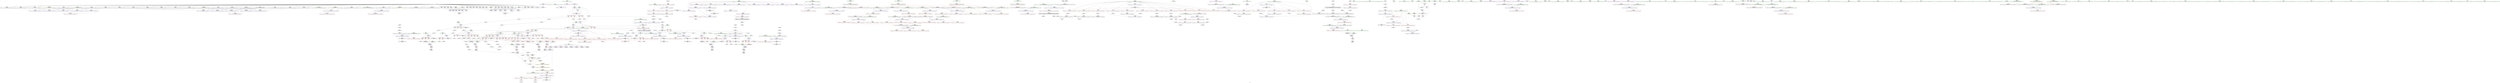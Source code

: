 digraph "SVFG" {
	label="SVFG";

	Node0x55dff0a0ead0 [shape=record,color=grey,label="{NodeID: 0\nNullPtr}"];
	Node0x55dff0a0ead0 -> Node0x55dff0a4f210[style=solid];
	Node0x55dff0a0ead0 -> Node0x55dff0a4f310[style=solid];
	Node0x55dff0a0ead0 -> Node0x55dff0a4f3e0[style=solid];
	Node0x55dff0a0ead0 -> Node0x55dff0a4f4b0[style=solid];
	Node0x55dff0a0ead0 -> Node0x55dff0a4f580[style=solid];
	Node0x55dff0a0ead0 -> Node0x55dff0a4f650[style=solid];
	Node0x55dff0a0ead0 -> Node0x55dff0a4f720[style=solid];
	Node0x55dff0a0ead0 -> Node0x55dff0a4f7f0[style=solid];
	Node0x55dff0a0ead0 -> Node0x55dff0a4f8c0[style=solid];
	Node0x55dff0a0ead0 -> Node0x55dff0a4f990[style=solid];
	Node0x55dff0a0ead0 -> Node0x55dff0a4fa60[style=solid];
	Node0x55dff0a0ead0 -> Node0x55dff0a4fb30[style=solid];
	Node0x55dff0a0ead0 -> Node0x55dff0a4fc00[style=solid];
	Node0x55dff0a0ead0 -> Node0x55dff0a4fcd0[style=solid];
	Node0x55dff0a0ead0 -> Node0x55dff0a4fda0[style=solid];
	Node0x55dff0a0ead0 -> Node0x55dff0a4fe70[style=solid];
	Node0x55dff0a0ead0 -> Node0x55dff0a4ff40[style=solid];
	Node0x55dff0a0ead0 -> Node0x55dff0a50010[style=solid];
	Node0x55dff0a0ead0 -> Node0x55dff0a500e0[style=solid];
	Node0x55dff0a0ead0 -> Node0x55dff0a501b0[style=solid];
	Node0x55dff0a0ead0 -> Node0x55dff0a50280[style=solid];
	Node0x55dff0a0ead0 -> Node0x55dff0a50350[style=solid];
	Node0x55dff0a0ead0 -> Node0x55dff0a50420[style=solid];
	Node0x55dff0a0ead0 -> Node0x55dff0a504f0[style=solid];
	Node0x55dff0a0ead0 -> Node0x55dff0a505c0[style=solid];
	Node0x55dff0a0ead0 -> Node0x55dff0a50690[style=solid];
	Node0x55dff0a0ead0 -> Node0x55dff0a50760[style=solid];
	Node0x55dff0a0ead0 -> Node0x55dff0a50830[style=solid];
	Node0x55dff0a0ead0 -> Node0x55dff0a50900[style=solid];
	Node0x55dff0a0ead0 -> Node0x55dff0a509d0[style=solid];
	Node0x55dff0a0ead0 -> Node0x55dff0a50aa0[style=solid];
	Node0x55dff0a0ead0 -> Node0x55dff0a50b70[style=solid];
	Node0x55dff0a0ead0 -> Node0x55dff0a50c40[style=solid];
	Node0x55dff0a0ead0 -> Node0x55dff0a50d10[style=solid];
	Node0x55dff0a0ead0 -> Node0x55dff0a50de0[style=solid];
	Node0x55dff0a0ead0 -> Node0x55dff0a50eb0[style=solid];
	Node0x55dff0a0ead0 -> Node0x55dff0a50f80[style=solid];
	Node0x55dff0a0ead0 -> Node0x55dff0a51050[style=solid];
	Node0x55dff0a0ead0 -> Node0x55dff0a51120[style=solid];
	Node0x55dff0a0ead0 -> Node0x55dff0a511f0[style=solid];
	Node0x55dff0a0ead0 -> Node0x55dff0a512c0[style=solid];
	Node0x55dff0a0ead0 -> Node0x55dff0a51390[style=solid];
	Node0x55dff0a0ead0 -> Node0x55dff0a51460[style=solid];
	Node0x55dff0a0ead0 -> Node0x55dff0a52c80[style=solid];
	Node0x55dff0a5ed80 [shape=record,color=grey,label="{NodeID: 775\n121 = Binary(120, 117, )\n}"];
	Node0x55dff0a5ed80 -> Node0x55dff0a534d0[style=solid];
	Node0x55dff0a54e00 [shape=record,color=blue,label="{NodeID: 443\n479\<--175\narrayidx47\<--\n_Z8feasibleRNSt7__cxx1112basic_stringIcSt11char_traitsIcESaIcEEES5_S5_i\n}"];
	Node0x55dff0a54e00 -> Node0x55dff0ab52b0[style=dashed];
	Node0x55dff0a58320 [shape=record,color=red,label="{NodeID: 277\n180\<--61\n\<--a\n_Z4initv\n}"];
	Node0x55dff0a58320 -> Node0x55dff0a75d40[style=solid];
	Node0x55dff0a49240 [shape=record,color=green,label="{NodeID: 111\n808\<--809\nnrvo\<--nrvo_field_insensitive\n_ZStplIcSt11char_traitsIcESaIcEENSt7__cxx1112basic_stringIT_T0_T1_EERKS8_PKS5_\n}"];
	Node0x55dff0a49240 -> Node0x55dff0a52260[style=solid];
	Node0x55dff0a49240 -> Node0x55dff0a66800[style=solid];
	Node0x55dff0a49240 -> Node0x55dff0a668d0[style=solid];
	Node0x55dff0aab2b0 [shape=record,color=black,label="{NodeID: 886\nMR_30V_2 = PHI(MR_30V_7, MR_30V_1, )\npts\{90000 \}\n|{|<s5>57}}"];
	Node0x55dff0aab2b0 -> Node0x55dff0a59c50[style=dashed];
	Node0x55dff0aab2b0 -> Node0x55dff0a59d20[style=dashed];
	Node0x55dff0aab2b0 -> Node0x55dff0a538e0[style=dashed];
	Node0x55dff0aab2b0 -> Node0x55dff0a539b0[style=dashed];
	Node0x55dff0aab2b0 -> Node0x55dff0aab2b0[style=dashed];
	Node0x55dff0aab2b0:s5 -> Node0x55dff0ac5960[style=dashed,color=blue];
	Node0x55dff0a520c0 [shape=record,color=red,label="{NodeID: 388\n817\<--804\n\<--__lhs.addr\n_ZStplIcSt11char_traitsIcESaIcEENSt7__cxx1112basic_stringIT_T0_T1_EERKS8_PKS5_\n}"];
	Node0x55dff0a4d450 [shape=record,color=black,label="{NodeID: 222\n1014\<--1019\n_ZSt4moveIRNSt7__cxx1112basic_stringIcSt11char_traitsIcESaIcEEEEONSt16remove_referenceIT_E4typeEOS8__ret\<--\n_ZSt4moveIRNSt7__cxx1112basic_stringIcSt11char_traitsIcESaIcEEEEONSt16remove_referenceIT_E4typeEOS8_\n|{<s0>48|<s1>51}}"];
	Node0x55dff0a4d450:s0 -> Node0x55dff0aee110[style=solid,color=blue];
	Node0x55dff0a4d450:s1 -> Node0x55dff0aee350[style=solid,color=blue];
	Node0x55dff0a499f0 [shape=record,color=green,label="{NodeID: 56\n329\<--330\nb.addr\<--b.addr_field_insensitive\n_Z8feasibleRNSt7__cxx1112basic_stringIcSt11char_traitsIcESaIcEEES5_S5_i\n}"];
	Node0x55dff0a499f0 -> Node0x55dff0a5a6e0[style=solid];
	Node0x55dff0a499f0 -> Node0x55dff0a5a7b0[style=solid];
	Node0x55dff0a499f0 -> Node0x55dff0a5a880[style=solid];
	Node0x55dff0a499f0 -> Node0x55dff0a542a0[style=solid];
	Node0x55dff0a82d00 [shape=record,color=grey,label="{NodeID: 831\n155 = cmp(154, 80, )\n}"];
	Node0x55dff0a5b0a0 [shape=record,color=red,label="{NodeID: 333\n408\<--337\n\<--i\n_Z8feasibleRNSt7__cxx1112basic_stringIcSt11char_traitsIcESaIcEEES5_S5_i\n}"];
	Node0x55dff0a5b0a0 -> Node0x55dff0a60d00[style=solid];
	Node0x55dff0a50900 [shape=record,color=black,label="{NodeID: 167\n944\<--3\n\<--dummyVal\nmain\n}"];
	Node0x55dff0a50900 -> Node0x55dff0a67020[style=solid];
	Node0x55dff0aee700 [shape=record,color=black,label="{NodeID: 1108\n530 = PHI()\n}"];
	Node0x55dff0aee700 -> Node0x55dff0a5c830[style=solid];
	Node0x55dff0a08bb0 [shape=record,color=green,label="{NodeID: 1\n7\<--1\n__dso_handle\<--dummyObj\nGlob }"];
	Node0x55dff0a5ef00 [shape=record,color=grey,label="{NodeID: 776\n120 = Binary(119, 106, )\n}"];
	Node0x55dff0a5ef00 -> Node0x55dff0a5ed80[style=solid];
	Node0x55dff0a54ed0 [shape=record,color=blue,label="{NodeID: 444\n339\<--484\nj\<--inc\n_Z8feasibleRNSt7__cxx1112basic_stringIcSt11char_traitsIcESaIcEEES5_S5_i\n}"];
	Node0x55dff0a54ed0 -> Node0x55dff0a5b580[style=dashed];
	Node0x55dff0a54ed0 -> Node0x55dff0a5b650[style=dashed];
	Node0x55dff0a54ed0 -> Node0x55dff0a5b720[style=dashed];
	Node0x55dff0a54ed0 -> Node0x55dff0a5b7f0[style=dashed];
	Node0x55dff0a54ed0 -> Node0x55dff0a54ed0[style=dashed];
	Node0x55dff0a54ed0 -> Node0x55dff0ab5cb0[style=dashed];
	Node0x55dff0a583f0 [shape=record,color=red,label="{NodeID: 278\n208\<--61\n\<--a\n_Z4initv\n}"];
	Node0x55dff0a583f0 -> Node0x55dff0a61300[style=solid];
	Node0x55dff0a49310 [shape=record,color=green,label="{NodeID: 112\n810\<--811\nexn.slot\<--exn.slot_field_insensitive\n_ZStplIcSt11char_traitsIcESaIcEENSt7__cxx1112basic_stringIT_T0_T1_EERKS8_PKS5_\n}"];
	Node0x55dff0a49310 -> Node0x55dff0a52330[style=solid];
	Node0x55dff0a49310 -> Node0x55dff0a669a0[style=solid];
	Node0x55dff0a52190 [shape=record,color=red,label="{NodeID: 389\n821\<--806\n\<--__rhs.addr\n_ZStplIcSt11char_traitsIcESaIcEENSt7__cxx1112basic_stringIT_T0_T1_EERKS8_PKS5_\n}"];
	Node0x55dff0a4d520 [shape=record,color=purple,label="{NodeID: 223\n32\<--4\n\<--_ZStL8__ioinit\n__cxx_global_var_init\n}"];
	Node0x55dff0a49ac0 [shape=record,color=green,label="{NodeID: 57\n331\<--332\nc.addr\<--c.addr_field_insensitive\n_Z8feasibleRNSt7__cxx1112basic_stringIcSt11char_traitsIcESaIcEEES5_S5_i\n}"];
	Node0x55dff0a49ac0 -> Node0x55dff0a5a950[style=solid];
	Node0x55dff0a49ac0 -> Node0x55dff0a5aa20[style=solid];
	Node0x55dff0a49ac0 -> Node0x55dff0a5aaf0[style=solid];
	Node0x55dff0a49ac0 -> Node0x55dff0a54370[style=solid];
	Node0x55dff0a82e80 [shape=record,color=grey,label="{NodeID: 832\n83 = cmp(82, 84, )\n}"];
	Node0x55dff0a5b170 [shape=record,color=red,label="{NodeID: 334\n423\<--337\n\<--i\n_Z8feasibleRNSt7__cxx1112basic_stringIcSt11char_traitsIcESaIcEEES5_S5_i\n}"];
	Node0x55dff0a5b170 -> Node0x55dff0a60880[style=solid];
	Node0x55dff0a509d0 [shape=record,color=black,label="{NodeID: 168\n947\<--3\n\<--dummyVal\nmain\n}"];
	Node0x55dff0aee800 [shape=record,color=black,label="{NodeID: 1109\n585 = PHI()\n}"];
	Node0x55dff0aee800 -> Node0x55dff0a84c80[style=solid];
	Node0x55dff0a33800 [shape=record,color=green,label="{NodeID: 2\n10\<--1\n.str\<--dummyObj\nGlob }"];
	Node0x55dff0a5f080 [shape=record,color=grey,label="{NodeID: 777\n125 = Binary(124, 117, )\n}"];
	Node0x55dff0a5f080 -> Node0x55dff0a535a0[style=solid];
	Node0x55dff0a54fa0 [shape=record,color=blue,label="{NodeID: 445\n337\<--489\ni\<--inc50\n_Z8feasibleRNSt7__cxx1112basic_stringIcSt11char_traitsIcESaIcEEES5_S5_i\n}"];
	Node0x55dff0a54fa0 -> Node0x55dff0ab57b0[style=dashed];
	Node0x55dff0a584c0 [shape=record,color=red,label="{NodeID: 279\n218\<--61\n\<--a\n_Z4initv\n}"];
	Node0x55dff0a584c0 -> Node0x55dff0a60e80[style=solid];
	Node0x55dff0a493e0 [shape=record,color=green,label="{NodeID: 113\n812\<--813\nehselector.slot\<--ehselector.slot_field_insensitive\n_ZStplIcSt11char_traitsIcESaIcEENSt7__cxx1112basic_stringIT_T0_T1_EERKS8_PKS5_\n}"];
	Node0x55dff0a493e0 -> Node0x55dff0a52400[style=solid];
	Node0x55dff0a493e0 -> Node0x55dff0a66a70[style=solid];
	Node0x55dff0a52260 [shape=record,color=red,label="{NodeID: 390\n825\<--808\nnrvo.val\<--nrvo\n_ZStplIcSt11char_traitsIcESaIcEENSt7__cxx1112basic_stringIT_T0_T1_EERKS8_PKS5_\n}"];
	Node0x55dff0a4d5f0 [shape=record,color=purple,label="{NodeID: 224\n297\<--8\narrayidx\<--lookup_table\n_Z6lookupiiiiiiii\n}"];
	Node0x55dff0a49b90 [shape=record,color=green,label="{NodeID: 58\n333\<--334\nop.addr\<--op.addr_field_insensitive\n_Z8feasibleRNSt7__cxx1112basic_stringIcSt11char_traitsIcESaIcEEES5_S5_i\n}"];
	Node0x55dff0a49b90 -> Node0x55dff0a5abc0[style=solid];
	Node0x55dff0a49b90 -> Node0x55dff0a54440[style=solid];
	Node0x55dff0a83000 [shape=record,color=grey,label="{NodeID: 833\n758 = cmp(755, 80, )\n}"];
	Node0x55dff0a83000 -> Node0x55dff0a4d380[style=solid];
	Node0x55dff0a5b240 [shape=record,color=red,label="{NodeID: 335\n437\<--337\n\<--i\n_Z8feasibleRNSt7__cxx1112basic_stringIcSt11char_traitsIcESaIcEEES5_S5_i\n}"];
	Node0x55dff0a5b240 -> Node0x55dff0a60100[style=solid];
	Node0x55dff0a50aa0 [shape=record,color=black,label="{NodeID: 169\n948\<--3\n\<--dummyVal\nmain\n}"];
	Node0x55dff0a50aa0 -> Node0x55dff0a670f0[style=solid];
	Node0x55dff0aee900 [shape=record,color=black,label="{NodeID: 1110\n591 = PHI()\n}"];
	Node0x55dff0aee900 -> Node0x55dff0a5d600[style=solid];
	Node0x55dff0a3ec80 [shape=record,color=green,label="{NodeID: 3\n12\<--1\n.str.1\<--dummyObj\nGlob }"];
	Node0x55dff0a5f200 [shape=record,color=grey,label="{NodeID: 778\n124 = Binary(123, 106, )\n}"];
	Node0x55dff0a5f200 -> Node0x55dff0a5f080[style=solid];
	Node0x55dff0a55070 [shape=record,color=blue,label="{NodeID: 446\n506\<--502\nstr.addr\<--str\n_Z9get_digitRNSt7__cxx1112basic_stringIcSt11char_traitsIcESaIcEEEi\n}"];
	Node0x55dff0a55070 -> Node0x55dff0a5c280[style=dashed];
	Node0x55dff0a55070 -> Node0x55dff0a5c350[style=dashed];
	Node0x55dff0a55070 -> Node0x55dff0a5c420[style=dashed];
	Node0x55dff0a58590 [shape=record,color=red,label="{NodeID: 280\n230\<--61\n\<--a\n_Z4initv\n}"];
	Node0x55dff0a58590 -> Node0x55dff0a773c0[style=solid];
	Node0x55dff0a4dc10 [shape=record,color=green,label="{NodeID: 114\n819\<--820\n_ZNSt7__cxx1112basic_stringIcSt11char_traitsIcESaIcEEC1ERKS4_\<--_ZNSt7__cxx1112basic_stringIcSt11char_traitsIcESaIcEEC1ERKS4__field_insensitive\n}"];
	Node0x55dff0a52330 [shape=record,color=red,label="{NodeID: 391\n837\<--810\nexn\<--exn.slot\n_ZStplIcSt11char_traitsIcESaIcEENSt7__cxx1112basic_stringIT_T0_T1_EERKS8_PKS5_\n}"];
	Node0x55dff0a4d6c0 [shape=record,color=purple,label="{NodeID: 225\n300\<--8\narrayidx2\<--lookup_table\n_Z6lookupiiiiiiii\n}"];
	Node0x55dff0a49c60 [shape=record,color=green,label="{NodeID: 59\n335\<--336\ndp\<--dp_field_insensitive\n_Z8feasibleRNSt7__cxx1112basic_stringIcSt11char_traitsIcESaIcEEES5_S5_i\n}"];
	Node0x55dff0a49c60 -> Node0x55dff0a4be60[style=solid];
	Node0x55dff0a49c60 -> Node0x55dff0a56780[style=solid];
	Node0x55dff0a49c60 -> Node0x55dff0a56850[style=solid];
	Node0x55dff0a49c60 -> Node0x55dff0a56920[style=solid];
	Node0x55dff0a49c60 -> Node0x55dff0a569f0[style=solid];
	Node0x55dff0a49c60 -> Node0x55dff0a56ac0[style=solid];
	Node0x55dff0a49c60 -> Node0x55dff0a56b90[style=solid];
	Node0x55dff0a49c60 -> Node0x55dff0a56c60[style=solid];
	Node0x55dff0a49c60 -> Node0x55dff0a56d30[style=solid];
	Node0x55dff0a49c60 -> Node0x55dff0a56e00[style=solid];
	Node0x55dff0a49c60 -> Node0x55dff0a56ed0[style=solid];
	Node0x55dff0a83180 [shape=record,color=grey,label="{NodeID: 834\n537 = cmp(536, 538, )\n}"];
	Node0x55dff0a5b310 [shape=record,color=red,label="{NodeID: 336\n464\<--337\n\<--i\n_Z8feasibleRNSt7__cxx1112basic_stringIcSt11char_traitsIcESaIcEEES5_S5_i\n}"];
	Node0x55dff0a5b310 -> Node0x55dff0a81e00[style=solid];
	Node0x55dff0a50b70 [shape=record,color=black,label="{NodeID: 170\n950\<--3\n\<--dummyVal\nmain\n}"];
	Node0x55dff0a50b70 -> Node0x55dff0a671c0[style=solid];
	Node0x55dff0aeea00 [shape=record,color=black,label="{NodeID: 1111\n601 = PHI()\n}"];
	Node0x55dff0aeea00 -> Node0x55dff0a84380[style=solid];
	Node0x55dff0a3ed70 [shape=record,color=green,label="{NodeID: 4\n14\<--1\n.str.2\<--dummyObj\nGlob }"];
	Node0x55dff0a5f380 [shape=record,color=grey,label="{NodeID: 779\n136 = Binary(135, 106, )\n}"];
	Node0x55dff0a5f380 -> Node0x55dff0a5e480[style=solid];
	Node0x55dff0a55140 [shape=record,color=blue,label="{NodeID: 447\n508\<--503\nidx.addr\<--idx\n_Z9get_digitRNSt7__cxx1112basic_stringIcSt11char_traitsIcESaIcEEEi\n}"];
	Node0x55dff0a55140 -> Node0x55dff0a5c4f0[style=dashed];
	Node0x55dff0a55140 -> Node0x55dff0a5c5c0[style=dashed];
	Node0x55dff0a58660 [shape=record,color=red,label="{NodeID: 281\n148\<--63\n\<--b\n_Z4initv\n}"];
	Node0x55dff0a58660 -> Node0x55dff0a82700[style=solid];
	Node0x55dff0a4dd10 [shape=record,color=green,label="{NodeID: 115\n842\<--843\n__gxx_personality_v0\<--__gxx_personality_v0_field_insensitive\n}"];
	Node0x55dff0a52400 [shape=record,color=red,label="{NodeID: 392\n838\<--812\nsel\<--ehselector.slot\n_ZStplIcSt11char_traitsIcESaIcEENSt7__cxx1112basic_stringIT_T0_T1_EERKS8_PKS5_\n}"];
	Node0x55dff0a4d790 [shape=record,color=purple,label="{NodeID: 226\n303\<--8\narrayidx4\<--lookup_table\n_Z6lookupiiiiiiii\n}"];
	Node0x55dff0a49d30 [shape=record,color=green,label="{NodeID: 60\n337\<--338\ni\<--i_field_insensitive\n_Z8feasibleRNSt7__cxx1112basic_stringIcSt11char_traitsIcESaIcEEES5_S5_i\n}"];
	Node0x55dff0a49d30 -> Node0x55dff0a5ac90[style=solid];
	Node0x55dff0a49d30 -> Node0x55dff0a5ad60[style=solid];
	Node0x55dff0a49d30 -> Node0x55dff0a5ae30[style=solid];
	Node0x55dff0a49d30 -> Node0x55dff0a5af00[style=solid];
	Node0x55dff0a49d30 -> Node0x55dff0a5afd0[style=solid];
	Node0x55dff0a49d30 -> Node0x55dff0a5b0a0[style=solid];
	Node0x55dff0a49d30 -> Node0x55dff0a5b170[style=solid];
	Node0x55dff0a49d30 -> Node0x55dff0a5b240[style=solid];
	Node0x55dff0a49d30 -> Node0x55dff0a5b310[style=solid];
	Node0x55dff0a49d30 -> Node0x55dff0a5b3e0[style=solid];
	Node0x55dff0a49d30 -> Node0x55dff0a5b4b0[style=solid];
	Node0x55dff0a49d30 -> Node0x55dff0a545e0[style=solid];
	Node0x55dff0a49d30 -> Node0x55dff0a54fa0[style=solid];
	Node0x55dff0a83300 [shape=record,color=grey,label="{NodeID: 835\n191 = cmp(190, 80, )\n}"];
	Node0x55dff0a5b3e0 [shape=record,color=red,label="{NodeID: 337\n475\<--337\n\<--i\n_Z8feasibleRNSt7__cxx1112basic_stringIcSt11char_traitsIcESaIcEEES5_S5_i\n}"];
	Node0x55dff0a5b3e0 -> Node0x55dff0a80a80[style=solid];
	Node0x55dff0a50c40 [shape=record,color=black,label="{NodeID: 171\n953\<--3\n\<--dummyVal\nmain\n}"];
	Node0x55dff0aeeb00 [shape=record,color=black,label="{NodeID: 1112\n617 = PHI()\n}"];
	Node0x55dff0aeeb00 -> Node0x55dff0a55a30[style=solid];
	Node0x55dff0a3e8c0 [shape=record,color=green,label="{NodeID: 5\n16\<--1\n.str.3\<--dummyObj\nGlob }"];
	Node0x55dff0a5f500 [shape=record,color=grey,label="{NodeID: 780\n132 = Binary(131, 106, )\n}"];
	Node0x55dff0a5f500 -> Node0x55dff0a5f680[style=solid];
	Node0x55dff0a55210 [shape=record,color=blue,label="{NodeID: 448\n504\<--80\nretval\<--\n_Z9get_digitRNSt7__cxx1112basic_stringIcSt11char_traitsIcESaIcEEEi\n}"];
	Node0x55dff0a55210 -> Node0x55dff0aa3e90[style=dashed];
	Node0x55dff0a58730 [shape=record,color=red,label="{NodeID: 282\n159\<--63\n\<--b\n_Z4initv\n}"];
	Node0x55dff0a58730 -> Node0x55dff0a5ff80[style=solid];
	Node0x55dff0a4de10 [shape=record,color=green,label="{NodeID: 116\n848\<--849\nmain\<--main_field_insensitive\n}"];
	Node0x55dff0a524d0 [shape=record,color=red,label="{NodeID: 393\n890\<--853\n\<--tc\nmain\n}"];
	Node0x55dff0a524d0 -> Node0x55dff0a83480[style=solid];
	Node0x55dff0a4d860 [shape=record,color=purple,label="{NodeID: 227\n306\<--8\narrayidx6\<--lookup_table\n_Z6lookupiiiiiiii\n}"];
	Node0x55dff0a49e00 [shape=record,color=green,label="{NodeID: 61\n339\<--340\nj\<--j_field_insensitive\n_Z8feasibleRNSt7__cxx1112basic_stringIcSt11char_traitsIcESaIcEEES5_S5_i\n}"];
	Node0x55dff0a49e00 -> Node0x55dff0a5b580[style=solid];
	Node0x55dff0a49e00 -> Node0x55dff0a5b650[style=solid];
	Node0x55dff0a49e00 -> Node0x55dff0a5b720[style=solid];
	Node0x55dff0a49e00 -> Node0x55dff0a5b7f0[style=solid];
	Node0x55dff0a49e00 -> Node0x55dff0a546b0[style=solid];
	Node0x55dff0a49e00 -> Node0x55dff0a54ed0[style=solid];
	Node0x55dff0a83480 [shape=record,color=grey,label="{NodeID: 836\n891 = cmp(889, 890, )\n}"];
	Node0x55dff0a5b4b0 [shape=record,color=red,label="{NodeID: 338\n488\<--337\n\<--i\n_Z8feasibleRNSt7__cxx1112basic_stringIcSt11char_traitsIcESaIcEEES5_S5_i\n}"];
	Node0x55dff0a5b4b0 -> Node0x55dff0a81080[style=solid];
	Node0x55dff0a50d10 [shape=record,color=black,label="{NodeID: 172\n954\<--3\n\<--dummyVal\nmain\n}"];
	Node0x55dff0a50d10 -> Node0x55dff0a67290[style=solid];
	Node0x55dff0aeec00 [shape=record,color=black,label="{NodeID: 1113\n623 = PHI(322, )\n}"];
	Node0x55dff0aeec00 -> Node0x55dff0a83f00[style=solid];
	Node0x55dff0a3f290 [shape=record,color=green,label="{NodeID: 6\n18\<--1\n_ZSt3cin\<--dummyObj\nGlob }"];
	Node0x55dff0a5f680 [shape=record,color=grey,label="{NodeID: 781\n133 = Binary(132, 117, )\n}"];
	Node0x55dff0a5f680 -> Node0x55dff0a53740[style=solid];
	Node0x55dff0a552e0 [shape=record,color=blue,label="{NodeID: 449\n510\<--533\nv\<--\n_Z9get_digitRNSt7__cxx1112basic_stringIcSt11char_traitsIcESaIcEEEi\n}"];
	Node0x55dff0a552e0 -> Node0x55dff0a5c690[style=dashed];
	Node0x55dff0a552e0 -> Node0x55dff0a5c760[style=dashed];
	Node0x55dff0a552e0 -> Node0x55dff0aa3da0[style=dashed];
	Node0x55dff0a58800 [shape=record,color=red,label="{NodeID: 283\n168\<--63\n\<--b\n_Z4initv\n}"];
	Node0x55dff0a58800 -> Node0x55dff0a60280[style=solid];
	Node0x55dff0a4df10 [shape=record,color=green,label="{NodeID: 117\n851\<--852\nretval\<--retval_field_insensitive\nmain\n}"];
	Node0x55dff0a4df10 -> Node0x55dff0a66b40[style=solid];
	Node0x55dff0a525a0 [shape=record,color=red,label="{NodeID: 394\n889\<--855\n\<--ti\nmain\n}"];
	Node0x55dff0a525a0 -> Node0x55dff0a83480[style=solid];
	Node0x55dff0a4d930 [shape=record,color=purple,label="{NodeID: 228\n309\<--8\narrayidx8\<--lookup_table\n_Z6lookupiiiiiiii\n}"];
	Node0x55dff0a49ed0 [shape=record,color=green,label="{NodeID: 62\n341\<--342\nva\<--va_field_insensitive\n_Z8feasibleRNSt7__cxx1112basic_stringIcSt11char_traitsIcESaIcEEES5_S5_i\n}"];
	Node0x55dff0a49ed0 -> Node0x55dff0a5b8c0[style=solid];
	Node0x55dff0a49ed0 -> Node0x55dff0a54780[style=solid];
	Node0x55dff0a83600 [shape=record,color=grey,label="{NodeID: 837\n519 = cmp(516, 518, )\n}"];
	Node0x55dff0a5b580 [shape=record,color=red,label="{NodeID: 339\n377\<--339\n\<--j\n_Z8feasibleRNSt7__cxx1112basic_stringIcSt11char_traitsIcESaIcEEES5_S5_i\n}"];
	Node0x55dff0a5b580 -> Node0x55dff0a85100[style=solid];
	Node0x55dff0a50de0 [shape=record,color=black,label="{NodeID: 173\n956\<--3\n\<--dummyVal\nmain\n}"];
	Node0x55dff0a50de0 -> Node0x55dff0a67360[style=solid];
	Node0x55dff0aeedd0 [shape=record,color=black,label="{NodeID: 1114\n664 = PHI(744, )\n}"];
	Node0x55dff0aeedd0 -> Node0x55dff0a4d110[style=solid];
	Node0x55dff0a3f320 [shape=record,color=green,label="{NodeID: 7\n19\<--1\n.str.4\<--dummyObj\nGlob }"];
	Node0x55dff0a5f800 [shape=record,color=grey,label="{NodeID: 782\n542 = Binary(541, 543, )\n}"];
	Node0x55dff0a5f800 -> Node0x55dff0a757a0[style=solid];
	Node0x55dff0a553b0 [shape=record,color=blue,label="{NodeID: 450\n504\<--546\nretval\<--cond\n_Z9get_digitRNSt7__cxx1112basic_stringIcSt11char_traitsIcESaIcEEEi\n}"];
	Node0x55dff0a553b0 -> Node0x55dff0aa3e90[style=dashed];
	Node0x55dff0a588d0 [shape=record,color=red,label="{NodeID: 284\n187\<--63\n\<--b\n_Z4initv\n}"];
	Node0x55dff0a588d0 -> Node0x55dff0a5dee0[style=solid];
	Node0x55dff0a4dfe0 [shape=record,color=green,label="{NodeID: 118\n853\<--854\ntc\<--tc_field_insensitive\nmain\n}"];
	Node0x55dff0a4dfe0 -> Node0x55dff0a524d0[style=solid];
	Node0x55dff0a52670 [shape=record,color=red,label="{NodeID: 395\n907\<--855\n\<--ti\nmain\n}"];
	Node0x55dff0a4da00 [shape=record,color=purple,label="{NodeID: 229\n312\<--8\narrayidx10\<--lookup_table\n_Z6lookupiiiiiiii\n}"];
	Node0x55dff0a49fa0 [shape=record,color=green,label="{NodeID: 63\n343\<--344\nvb\<--vb_field_insensitive\n_Z8feasibleRNSt7__cxx1112basic_stringIcSt11char_traitsIcESaIcEEES5_S5_i\n}"];
	Node0x55dff0a49fa0 -> Node0x55dff0a5b990[style=solid];
	Node0x55dff0a49fa0 -> Node0x55dff0a54850[style=solid];
	Node0x55dff0a83780 [shape=record,color=grey,label="{NodeID: 838\n440 = cmp(436, 439, )\n}"];
	Node0x55dff0a5b650 [shape=record,color=red,label="{NodeID: 340\n383\<--339\n\<--j\n_Z8feasibleRNSt7__cxx1112basic_stringIcSt11char_traitsIcESaIcEEES5_S5_i\n}"];
	Node0x55dff0a5b650 -> Node0x55dff0a4c000[style=solid];
	Node0x55dff0a50eb0 [shape=record,color=black,label="{NodeID: 174\n959\<--3\n\<--dummyVal\nmain\n}"];
	Node0x55dff0aeef10 [shape=record,color=black,label="{NodeID: 1115\n670 = PHI(744, )\n}"];
	Node0x55dff0aeef10 -> Node0x55dff0a4d1e0[style=solid];
	Node0x55dff0a3f440 [shape=record,color=green,label="{NodeID: 8\n22\<--1\n\<--dummyObj\nCan only get source location for instruction, argument, global var or function.}"];
	Node0x55dff0a5f980 [shape=record,color=grey,label="{NodeID: 783\n526 = Binary(525, 416, )\n}"];
	Node0x55dff0a5f980 -> Node0x55dff0a5fb00[style=solid];
	Node0x55dff0a55480 [shape=record,color=blue,label="{NodeID: 451\n561\<--556\na.addr\<--a\n_Z6updateRNSt7__cxx1112basic_stringIcSt11char_traitsIcESaIcEEES5_S5_S5_i\n}"];
	Node0x55dff0a55480 -> Node0x55dff0a5c900[style=dashed];
	Node0x55dff0a589a0 [shape=record,color=red,label="{NodeID: 285\n209\<--63\n\<--b\n_Z4initv\n}"];
	Node0x55dff0a589a0 -> Node0x55dff0a61300[style=solid];
	Node0x55dff0a4e0b0 [shape=record,color=green,label="{NodeID: 119\n855\<--856\nti\<--ti_field_insensitive\nmain\n}"];
	Node0x55dff0a4e0b0 -> Node0x55dff0a525a0[style=solid];
	Node0x55dff0a4e0b0 -> Node0x55dff0a52670[style=solid];
	Node0x55dff0a4e0b0 -> Node0x55dff0a52740[style=solid];
	Node0x55dff0a4e0b0 -> Node0x55dff0a66c10[style=solid];
	Node0x55dff0a4e0b0 -> Node0x55dff0a66ce0[style=solid];
	Node0x55dff0a52740 [shape=record,color=red,label="{NodeID: 396\n931\<--855\n\<--ti\nmain\n}"];
	Node0x55dff0a52740 -> Node0x55dff0a5fe00[style=solid];
	Node0x55dff0a4dad0 [shape=record,color=purple,label="{NodeID: 230\n315\<--8\narrayidx12\<--lookup_table\n_Z6lookupiiiiiiii\n}"];
	Node0x55dff0a4a070 [shape=record,color=green,label="{NodeID: 64\n345\<--346\nvc\<--vc_field_insensitive\n_Z8feasibleRNSt7__cxx1112basic_stringIcSt11char_traitsIcESaIcEEES5_S5_i\n}"];
	Node0x55dff0a4a070 -> Node0x55dff0a5ba60[style=solid];
	Node0x55dff0a4a070 -> Node0x55dff0a54920[style=solid];
	Node0x55dff0a83900 [shape=record,color=grey,label="{NodeID: 839\n172 = cmp(171, 106, )\n}"];
	Node0x55dff0a83900 -> Node0x55dff0a51700[style=solid];
	Node0x55dff0a5b720 [shape=record,color=red,label="{NodeID: 341\n456\<--339\n\<--j\n_Z8feasibleRNSt7__cxx1112basic_stringIcSt11char_traitsIcESaIcEEES5_S5_i\n|{<s0>15}}"];
	Node0x55dff0a5b720:s0 -> Node0x55dff0af1fb0[style=solid,color=red];
	Node0x55dff0a50f80 [shape=record,color=black,label="{NodeID: 175\n960\<--3\n\<--dummyVal\nmain\n}"];
	Node0x55dff0a50f80 -> Node0x55dff0a67430[style=solid];
	Node0x55dff0aef050 [shape=record,color=black,label="{NodeID: 1116\n674 = PHI(744, )\n}"];
	Node0x55dff0aef050 -> Node0x55dff0a4d2b0[style=solid];
	Node0x55dff0a3f4d0 [shape=record,color=green,label="{NodeID: 9\n80\<--1\n\<--dummyObj\nCan only get source location for instruction, argument, global var or function.|{<s0>3}}"];
	Node0x55dff0a3f4d0:s0 -> Node0x55dff0af1370[style=solid,color=red];
	Node0x55dff0a5fb00 [shape=record,color=grey,label="{NodeID: 784\n529 = Binary(526, 528, )\n}"];
	Node0x55dff0a55550 [shape=record,color=blue,label="{NodeID: 452\n563\<--557\nb.addr\<--b\n_Z6updateRNSt7__cxx1112basic_stringIcSt11char_traitsIcESaIcEEES5_S5_S5_i\n}"];
	Node0x55dff0a55550 -> Node0x55dff0a5c9d0[style=dashed];
	Node0x55dff0a58a70 [shape=record,color=red,label="{NodeID: 286\n219\<--63\n\<--b\n_Z4initv\n}"];
	Node0x55dff0a58a70 -> Node0x55dff0a60e80[style=solid];
	Node0x55dff0a4e180 [shape=record,color=green,label="{NodeID: 120\n857\<--858\na\<--a_field_insensitive\nmain\n}"];
	Node0x55dff0a52810 [shape=record,color=red,label="{NodeID: 397\n987\<--867\nexn\<--exn.slot\nmain\n}"];
	Node0x55dff0a55da0 [shape=record,color=purple,label="{NodeID: 231\n318\<--8\narrayidx14\<--lookup_table\n_Z6lookupiiiiiiii\n}"];
	Node0x55dff0a55da0 -> Node0x55dff0a4bd90[style=solid];
	Node0x55dff0a4a140 [shape=record,color=green,label="{NodeID: 65\n347\<--348\nlead_a\<--lead_a_field_insensitive\n_Z8feasibleRNSt7__cxx1112basic_stringIcSt11char_traitsIcESaIcEEES5_S5_i\n}"];
	Node0x55dff0a4a140 -> Node0x55dff0a5bb30[style=solid];
	Node0x55dff0a4a140 -> Node0x55dff0a549f0[style=solid];
	Node0x55dff0ac05a0 [shape=record,color=yellow,style=double,label="{NodeID: 1006\n30V_1 = ENCHI(MR_30V_0)\npts\{90000 \}\nFun[_Z6updateRNSt7__cxx1112basic_stringIcSt11char_traitsIcESaIcEEES5_S5_S5_i]|{<s0>23}}"];
	Node0x55dff0ac05a0:s0 -> Node0x55dff0abf280[style=dashed,color=red];
	Node0x55dff0a83a80 [shape=record,color=grey,label="{NodeID: 840\n165 = cmp(163, 164, )\n}"];
	Node0x55dff0a5b7f0 [shape=record,color=red,label="{NodeID: 342\n483\<--339\n\<--j\n_Z8feasibleRNSt7__cxx1112basic_stringIcSt11char_traitsIcESaIcEEES5_S5_i\n}"];
	Node0x55dff0a5b7f0 -> Node0x55dff0a81380[style=solid];
	Node0x55dff0a51050 [shape=record,color=black,label="{NodeID: 176\n962\<--3\n\<--dummyVal\nmain\n}"];
	Node0x55dff0a51050 -> Node0x55dff0a67500[style=solid];
	Node0x55dff0aef190 [shape=record,color=black,label="{NodeID: 1117\n917 = PHI()\n}"];
	Node0x55dff0a3f5f0 [shape=record,color=green,label="{NodeID: 10\n84\<--1\n\<--dummyObj\nCan only get source location for instruction, argument, global var or function.}"];
	Node0x55dff0a5fc80 [shape=record,color=grey,label="{NodeID: 785\n516 = Binary(515, 416, )\n}"];
	Node0x55dff0a5fc80 -> Node0x55dff0a83600[style=solid];
	Node0x55dff0a55620 [shape=record,color=blue,label="{NodeID: 453\n565\<--558\nc.addr\<--c\n_Z6updateRNSt7__cxx1112basic_stringIcSt11char_traitsIcESaIcEEES5_S5_S5_i\n}"];
	Node0x55dff0a55620 -> Node0x55dff0a5caa0[style=dashed];
	Node0x55dff0a58b40 [shape=record,color=red,label="{NodeID: 287\n237\<--63\n\<--b\n_Z4initv\n}"];
	Node0x55dff0a58b40 -> Node0x55dff0a76e20[style=solid];
	Node0x55dff0a4e250 [shape=record,color=green,label="{NodeID: 121\n859\<--860\nop\<--op_field_insensitive\nmain\n}"];
	Node0x55dff0a528e0 [shape=record,color=red,label="{NodeID: 398\n988\<--869\nsel\<--ehselector.slot\nmain\n}"];
	Node0x55dff0a55e30 [shape=record,color=purple,label="{NodeID: 232\n663\<--10\n\<--.str\n_Z5solveNSt7__cxx1112basic_stringIcSt11char_traitsIcESaIcEEES4_S4_S4_\n|{<s0>24}}"];
	Node0x55dff0a55e30:s0 -> Node0x55dff0aef900[style=solid,color=red];
	Node0x55dff0a4a210 [shape=record,color=green,label="{NodeID: 66\n349\<--350\nlead_b\<--lead_b_field_insensitive\n_Z8feasibleRNSt7__cxx1112basic_stringIcSt11char_traitsIcESaIcEEES5_S5_i\n}"];
	Node0x55dff0a4a210 -> Node0x55dff0a5bc00[style=solid];
	Node0x55dff0a4a210 -> Node0x55dff0a54ac0[style=solid];
	Node0x55dff0a83c00 [shape=record,color=grey,label="{NodeID: 841\n426 = cmp(422, 425, )\n}"];
	Node0x55dff0a5b8c0 [shape=record,color=red,label="{NodeID: 343\n450\<--341\n\<--va\n_Z8feasibleRNSt7__cxx1112basic_stringIcSt11char_traitsIcESaIcEEES5_S5_i\n|{<s0>15}}"];
	Node0x55dff0a5b8c0:s0 -> Node0x55dff0af1530[style=solid,color=red];
	Node0x55dff0a51120 [shape=record,color=black,label="{NodeID: 177\n965\<--3\n\<--dummyVal\nmain\n}"];
	Node0x55dff0aef260 [shape=record,color=black,label="{NodeID: 1118\n884 = PHI()\n}"];
	Node0x55dff0a3f680 [shape=record,color=green,label="{NodeID: 11\n88\<--1\n\<--dummyObj\nCan only get source location for instruction, argument, global var or function.}"];
	Node0x55dff0a5fe00 [shape=record,color=grey,label="{NodeID: 786\n932 = Binary(931, 175, )\n}"];
	Node0x55dff0a5fe00 -> Node0x55dff0a66ce0[style=solid];
	Node0x55dff0a556f0 [shape=record,color=blue,label="{NodeID: 454\n567\<--559\ntodo.addr\<--todo\n_Z6updateRNSt7__cxx1112basic_stringIcSt11char_traitsIcESaIcEEES5_S5_S5_i\n}"];
	Node0x55dff0a556f0 -> Node0x55dff0a5cb70[style=dashed];
	Node0x55dff0a556f0 -> Node0x55dff0a5cc40[style=dashed];
	Node0x55dff0a556f0 -> Node0x55dff0a5cd10[style=dashed];
	Node0x55dff0a556f0 -> Node0x55dff0a5cde0[style=dashed];
	Node0x55dff0a58c10 [shape=record,color=red,label="{NodeID: 288\n154\<--65\n\<--c\n_Z4initv\n}"];
	Node0x55dff0a58c10 -> Node0x55dff0a82d00[style=solid];
	Node0x55dff0a4e320 [shape=record,color=green,label="{NodeID: 122\n861\<--862\nb\<--b_field_insensitive\nmain\n}"];
	Node0x55dff0a529b0 [shape=record,color=red,label="{NodeID: 399\n1019\<--1016\n\<--__t.addr\n_ZSt4moveIRNSt7__cxx1112basic_stringIcSt11char_traitsIcESaIcEEEEONSt16remove_referenceIT_E4typeEOS8_\n}"];
	Node0x55dff0a529b0 -> Node0x55dff0a4d450[style=solid];
	Node0x55dff0a55f00 [shape=record,color=purple,label="{NodeID: 233\n669\<--10\n\<--.str\n_Z5solveNSt7__cxx1112basic_stringIcSt11char_traitsIcESaIcEEES4_S4_S4_\n|{<s0>26}}"];
	Node0x55dff0a55f00:s0 -> Node0x55dff0aef900[style=solid,color=red];
	Node0x55dff0a4a2e0 [shape=record,color=green,label="{NodeID: 67\n351\<--352\nlead_c\<--lead_c_field_insensitive\n_Z8feasibleRNSt7__cxx1112basic_stringIcSt11char_traitsIcESaIcEEES5_S5_i\n}"];
	Node0x55dff0a4a2e0 -> Node0x55dff0a5bcd0[style=solid];
	Node0x55dff0a4a2e0 -> Node0x55dff0a54b90[style=solid];
	Node0x55dff0a83d80 [shape=record,color=grey,label="{NodeID: 842\n184 = cmp(183, 80, )\n}"];
	Node0x55dff0a5b990 [shape=record,color=red,label="{NodeID: 344\n451\<--343\n\<--vb\n_Z8feasibleRNSt7__cxx1112basic_stringIcSt11char_traitsIcESaIcEEES5_S5_i\n|{<s0>15}}"];
	Node0x55dff0a5b990:s0 -> Node0x55dff0af16f0[style=solid,color=red];
	Node0x55dff0a511f0 [shape=record,color=black,label="{NodeID: 178\n966\<--3\n\<--dummyVal\nmain\n}"];
	Node0x55dff0a511f0 -> Node0x55dff0a675d0[style=solid];
	Node0x55dff0aef330 [shape=record,color=black,label="{NodeID: 1119\n900 = PHI()\n}"];
	Node0x55dff0a3fbb0 [shape=record,color=green,label="{NodeID: 12\n106\<--1\n\<--dummyObj\nCan only get source location for instruction, argument, global var or function.}"];
	Node0x55dff0a5ff80 [shape=record,color=grey,label="{NodeID: 787\n160 = Binary(158, 159, )\n}"];
	Node0x55dff0a5ff80 -> Node0x55dff0a82100[style=solid];
	Node0x55dff0a557c0 [shape=record,color=blue,label="{NodeID: 455\n569\<--560\nop.addr\<--op\n_Z6updateRNSt7__cxx1112basic_stringIcSt11char_traitsIcESaIcEEES5_S5_S5_i\n}"];
	Node0x55dff0a557c0 -> Node0x55dff0a5ceb0[style=dashed];
	Node0x55dff0a58ce0 [shape=record,color=red,label="{NodeID: 289\n164\<--65\n\<--c\n_Z4initv\n}"];
	Node0x55dff0a58ce0 -> Node0x55dff0a83a80[style=solid];
	Node0x55dff0a4e3f0 [shape=record,color=green,label="{NodeID: 123\n863\<--864\neq\<--eq_field_insensitive\nmain\n}"];
	Node0x55dff0a52a80 [shape=record,color=blue,label="{NodeID: 400\n1031\<--22\nllvm.global_ctors_0\<--\nGlob }"];
	Node0x55dff0a55fd0 [shape=record,color=purple,label="{NodeID: 234\n673\<--10\n\<--.str\n_Z5solveNSt7__cxx1112basic_stringIcSt11char_traitsIcESaIcEEES4_S4_S4_\n|{<s0>28}}"];
	Node0x55dff0a55fd0:s0 -> Node0x55dff0aef900[style=solid,color=red];
	Node0x55dff0a4a3b0 [shape=record,color=green,label="{NodeID: 68\n353\<--354\nres\<--res_field_insensitive\n_Z8feasibleRNSt7__cxx1112basic_stringIcSt11char_traitsIcESaIcEEES5_S5_i\n}"];
	Node0x55dff0a4a3b0 -> Node0x55dff0a5bda0[style=solid];
	Node0x55dff0a4a3b0 -> Node0x55dff0a5be70[style=solid];
	Node0x55dff0a4a3b0 -> Node0x55dff0a54c60[style=solid];
	Node0x55dff0a83f00 [shape=record,color=grey,label="{NodeID: 843\n624 = cmp(623, 80, )\n}"];
	Node0x55dff0a5ba60 [shape=record,color=red,label="{NodeID: 345\n452\<--345\n\<--vc\n_Z8feasibleRNSt7__cxx1112basic_stringIcSt11char_traitsIcESaIcEEES5_S5_i\n|{<s0>15}}"];
	Node0x55dff0a5ba60:s0 -> Node0x55dff0af18b0[style=solid,color=red];
	Node0x55dff0a512c0 [shape=record,color=black,label="{NodeID: 179\n968\<--3\n\<--dummyVal\nmain\n}"];
	Node0x55dff0a512c0 -> Node0x55dff0a676a0[style=solid];
	Node0x55dff0aef400 [shape=record,color=black,label="{NodeID: 1120\n903 = PHI()\n}"];
	Node0x55dff0a3fc40 [shape=record,color=green,label="{NodeID: 13\n117\<--1\n\<--dummyObj\nCan only get source location for instruction, argument, global var or function.}"];
	Node0x55dff0abc660 [shape=record,color=yellow,style=double,label="{NodeID: 954\n100V_1 = ENCHI(MR_100V_0)\npts\{660 \}\nFun[_Z5solveNSt7__cxx1112basic_stringIcSt11char_traitsIcESaIcEEES4_S4_S4_]}"];
	Node0x55dff0abc660 -> Node0x55dff0a55ca0[style=dashed];
	Node0x55dff0abc660 -> Node0x55dff0a65b00[style=dashed];
	Node0x55dff0abc660 -> Node0x55dff0a65ca0[style=dashed];
	Node0x55dff0abc660 -> Node0x55dff0a65e40[style=dashed];
	Node0x55dff0abc660 -> Node0x55dff0a65fe0[style=dashed];
	Node0x55dff0a60100 [shape=record,color=grey,label="{NodeID: 788\n438 = Binary(437, 175, )\n}"];
	Node0x55dff0a60100 -> Node0x55dff0a4c410[style=solid];
	Node0x55dff0a55890 [shape=record,color=blue,label="{NodeID: 456\n571\<--80\ni\<--\n_Z6updateRNSt7__cxx1112basic_stringIcSt11char_traitsIcESaIcEEES5_S5_S5_i\n}"];
	Node0x55dff0a55890 -> Node0x55dff0ab93b0[style=dashed];
	Node0x55dff0a58db0 [shape=record,color=red,label="{NodeID: 290\n194\<--65\n\<--c\n_Z4initv\n}"];
	Node0x55dff0a58db0 -> Node0x55dff0a75200[style=solid];
	Node0x55dff0a4e4c0 [shape=record,color=green,label="{NodeID: 124\n865\<--866\nc\<--c_field_insensitive\nmain\n}"];
	Node0x55dff0a52b80 [shape=record,color=blue,label="{NodeID: 401\n1032\<--23\nllvm.global_ctors_1\<--_GLOBAL__sub_I_beingryu_1_0.cpp\nGlob }"];
	Node0x55dff0a560a0 [shape=record,color=purple,label="{NodeID: 235\n677\<--12\n\<--.str.1\n_Z5solveNSt7__cxx1112basic_stringIcSt11char_traitsIcESaIcEEES4_S4_S4_\n|{<s0>30}}"];
	Node0x55dff0a560a0:s0 -> Node0x55dff0af0a30[style=solid,color=red];
	Node0x55dff0a4a480 [shape=record,color=green,label="{NodeID: 69\n364\<--365\nllvm.memset.p0i8.i64\<--llvm.memset.p0i8.i64_field_insensitive\n}"];
	Node0x55dff0a84080 [shape=record,color=grey,label="{NodeID: 844\n177 = cmp(176, 80, )\n}"];
	Node0x55dff0a5bb30 [shape=record,color=red,label="{NodeID: 346\n453\<--347\n\<--lead_a\n_Z8feasibleRNSt7__cxx1112basic_stringIcSt11char_traitsIcESaIcEEES5_S5_i\n|{<s0>15}}"];
	Node0x55dff0a5bb30:s0 -> Node0x55dff0af1a70[style=solid,color=red];
	Node0x55dff0a51390 [shape=record,color=black,label="{NodeID: 180\n989\<--3\nlpad.val\<--dummyVal\nmain\n}"];
	Node0x55dff0aef500 [shape=record,color=black,label="{NodeID: 1121\n904 = PHI()\n}"];
	Node0x55dff0a40160 [shape=record,color=green,label="{NodeID: 14\n175\<--1\n\<--dummyObj\nCan only get source location for instruction, argument, global var or function.|{<s0>4}}"];
	Node0x55dff0a40160:s0 -> Node0x55dff0af1370[style=solid,color=red];
	Node0x55dff0abc770 [shape=record,color=yellow,style=double,label="{NodeID: 955\n102V_1 = ENCHI(MR_102V_0)\npts\{662 \}\nFun[_Z5solveNSt7__cxx1112basic_stringIcSt11char_traitsIcESaIcEEES4_S4_S4_]}"];
	Node0x55dff0abc770 -> Node0x55dff0a65a30[style=dashed];
	Node0x55dff0abc770 -> Node0x55dff0a65bd0[style=dashed];
	Node0x55dff0abc770 -> Node0x55dff0a65d70[style=dashed];
	Node0x55dff0abc770 -> Node0x55dff0a65f10[style=dashed];
	Node0x55dff0abc770 -> Node0x55dff0a660b0[style=dashed];
	Node0x55dff0a60280 [shape=record,color=grey,label="{NodeID: 789\n169 = Binary(167, 168, )\n}"];
	Node0x55dff0a60280 -> Node0x55dff0a60580[style=solid];
	Node0x55dff0a55960 [shape=record,color=blue,label="{NodeID: 457\n573\<--605\nj\<--conv7\n_Z6updateRNSt7__cxx1112basic_stringIcSt11char_traitsIcESaIcEEES5_S5_S5_i\n}"];
	Node0x55dff0a55960 -> Node0x55dff0a5d390[style=dashed];
	Node0x55dff0a55960 -> Node0x55dff0a5d460[style=dashed];
	Node0x55dff0a55960 -> Node0x55dff0a5d530[style=dashed];
	Node0x55dff0a55960 -> Node0x55dff0a55b00[style=dashed];
	Node0x55dff0a55960 -> Node0x55dff0ab98b0[style=dashed];
	Node0x55dff0a58e80 [shape=record,color=red,label="{NodeID: 291\n215\<--65\n\<--c\n_Z4initv\n}"];
	Node0x55dff0a58e80 -> Node0x55dff0a84f80[style=solid];
	Node0x55dff0a4e590 [shape=record,color=green,label="{NodeID: 125\n867\<--868\nexn.slot\<--exn.slot_field_insensitive\nmain\n}"];
	Node0x55dff0a4e590 -> Node0x55dff0a52810[style=solid];
	Node0x55dff0a4e590 -> Node0x55dff0a66db0[style=solid];
	Node0x55dff0a4e590 -> Node0x55dff0a66f50[style=solid];
	Node0x55dff0a4e590 -> Node0x55dff0a670f0[style=solid];
	Node0x55dff0a4e590 -> Node0x55dff0a67290[style=solid];
	Node0x55dff0a4e590 -> Node0x55dff0a67430[style=solid];
	Node0x55dff0a4e590 -> Node0x55dff0a675d0[style=solid];
	Node0x55dff0a52c80 [shape=record,color=blue, style = dotted,label="{NodeID: 402\n1033\<--3\nllvm.global_ctors_2\<--dummyVal\nGlob }"];
	Node0x55dff0a56170 [shape=record,color=purple,label="{NodeID: 236\n684\<--12\n\<--.str.1\n_Z5solveNSt7__cxx1112basic_stringIcSt11char_traitsIcESaIcEEES4_S4_S4_\n|{<s0>32}}"];
	Node0x55dff0a56170:s0 -> Node0x55dff0af1220[style=solid,color=red];
	Node0x55dff0a4a580 [shape=record,color=green,label="{NodeID: 70\n393\<--394\n_Z9get_digitRNSt7__cxx1112basic_stringIcSt11char_traitsIcESaIcEEEi\<--_Z9get_digitRNSt7__cxx1112basic_stringIcSt11char_traitsIcESaIcEEEi_field_insensitive\n}"];
	Node0x55dff0a84200 [shape=record,color=grey,label="{NodeID: 845\n609 = cmp(608, 106, )\n}"];
	Node0x55dff0a5bc00 [shape=record,color=red,label="{NodeID: 347\n454\<--349\n\<--lead_b\n_Z8feasibleRNSt7__cxx1112basic_stringIcSt11char_traitsIcESaIcEEES5_S5_i\n|{<s0>15}}"];
	Node0x55dff0a5bc00:s0 -> Node0x55dff0af1c30[style=solid,color=red];
	Node0x55dff0a51460 [shape=record,color=black,label="{NodeID: 181\n990\<--3\nlpad.val34\<--dummyVal\nmain\n}"];
	Node0x55dff0aef600 [shape=record,color=black,label="{NodeID: 1122\n905 = PHI()\n}"];
	Node0x55dff0a40230 [shape=record,color=green,label="{NodeID: 15\n361\<--1\n\<--dummyObj\nCan only get source location for instruction, argument, global var or function.}"];
	Node0x55dff0abc850 [shape=record,color=yellow,style=double,label="{NodeID: 956\n30V_1 = ENCHI(MR_30V_0)\npts\{90000 \}\nFun[_Z5solveNSt7__cxx1112basic_stringIcSt11char_traitsIcESaIcEEES4_S4_S4_]|{<s0>25|<s1>27|<s2>29}}"];
	Node0x55dff0abc850:s0 -> Node0x55dff0ac05a0[style=dashed,color=red];
	Node0x55dff0abc850:s1 -> Node0x55dff0ac05a0[style=dashed,color=red];
	Node0x55dff0abc850:s2 -> Node0x55dff0ac05a0[style=dashed,color=red];
	Node0x55dff0a60400 [shape=record,color=grey,label="{NodeID: 790\n634 = Binary(633, 175, )\n}"];
	Node0x55dff0a60400 -> Node0x55dff0a55bd0[style=solid];
	Node0x55dff0a55a30 [shape=record,color=blue,label="{NodeID: 458\n617\<--613\ncall13\<--conv11\n_Z6updateRNSt7__cxx1112basic_stringIcSt11char_traitsIcESaIcEEES5_S5_S5_i\n}"];
	Node0x55dff0a58f50 [shape=record,color=red,label="{NodeID: 292\n244\<--65\n\<--c\n_Z4initv\n}"];
	Node0x55dff0a58f50 -> Node0x55dff0a762e0[style=solid];
	Node0x55dff0a4e660 [shape=record,color=green,label="{NodeID: 126\n869\<--870\nehselector.slot\<--ehselector.slot_field_insensitive\nmain\n}"];
	Node0x55dff0a4e660 -> Node0x55dff0a528e0[style=solid];
	Node0x55dff0a4e660 -> Node0x55dff0a66e80[style=solid];
	Node0x55dff0a4e660 -> Node0x55dff0a67020[style=solid];
	Node0x55dff0a4e660 -> Node0x55dff0a671c0[style=solid];
	Node0x55dff0a4e660 -> Node0x55dff0a67360[style=solid];
	Node0x55dff0a4e660 -> Node0x55dff0a67500[style=solid];
	Node0x55dff0a4e660 -> Node0x55dff0a676a0[style=solid];
	Node0x55dff0a52d80 [shape=record,color=blue,label="{NodeID: 403\n51\<--80\ni\<--\n_Z4initv\n}"];
	Node0x55dff0a52d80 -> Node0x55dff0aa6cb0[style=dashed];
	Node0x55dff0a56240 [shape=record,color=purple,label="{NodeID: 237\n689\<--14\n\<--.str.2\n_Z5solveNSt7__cxx1112basic_stringIcSt11char_traitsIcESaIcEEES4_S4_S4_\n|{<s0>34}}"];
	Node0x55dff0a56240:s0 -> Node0x55dff0af1220[style=solid,color=red];
	Node0x55dff0a4a680 [shape=record,color=green,label="{NodeID: 71\n406\<--407\n_ZNKSt7__cxx1112basic_stringIcSt11char_traitsIcESaIcEE4sizeEv\<--_ZNKSt7__cxx1112basic_stringIcSt11char_traitsIcESaIcEE4sizeEv_field_insensitive\n}"];
	Node0x55dff0a84380 [shape=record,color=grey,label="{NodeID: 846\n602 = cmp(601, 416, )\n}"];
	Node0x55dff0a84380 -> Node0x55dff0a76880[style=solid];
	Node0x55dff0a5bcd0 [shape=record,color=red,label="{NodeID: 348\n455\<--351\n\<--lead_c\n_Z8feasibleRNSt7__cxx1112basic_stringIcSt11char_traitsIcESaIcEEES5_S5_i\n|{<s0>15}}"];
	Node0x55dff0a5bcd0:s0 -> Node0x55dff0af1df0[style=solid,color=red];
	Node0x55dff0a51530 [shape=record,color=black,label="{NodeID: 182\n34\<--35\n\<--_ZNSt8ios_base4InitD1Ev\nCan only get source location for instruction, argument, global var or function.}"];
	Node0x55dff0aef700 [shape=record,color=black,label="{NodeID: 1123\n906 = PHI()\n}"];
	Node0x55dff0a40330 [shape=record,color=green,label="{NodeID: 16\n362\<--1\n\<--dummyObj\nCan only get source location for instruction, argument, global var or function.}"];
	Node0x55dff0a60580 [shape=record,color=grey,label="{NodeID: 791\n171 = Binary(169, 170, )\n}"];
	Node0x55dff0a60580 -> Node0x55dff0a83900[style=solid];
	Node0x55dff0a55b00 [shape=record,color=blue,label="{NodeID: 459\n573\<--629\nj\<--inc\n_Z6updateRNSt7__cxx1112basic_stringIcSt11char_traitsIcESaIcEEES5_S5_S5_i\n}"];
	Node0x55dff0a55b00 -> Node0x55dff0a5d390[style=dashed];
	Node0x55dff0a55b00 -> Node0x55dff0a5d460[style=dashed];
	Node0x55dff0a55b00 -> Node0x55dff0a5d530[style=dashed];
	Node0x55dff0a55b00 -> Node0x55dff0a55b00[style=dashed];
	Node0x55dff0a55b00 -> Node0x55dff0ab98b0[style=dashed];
	Node0x55dff0a59020 [shape=record,color=red,label="{NodeID: 293\n139\<--67\n\<--lead_a\n_Z4initv\n}"];
	Node0x55dff0a59020 -> Node0x55dff0a82a00[style=solid];
	Node0x55dff0a4e730 [shape=record,color=green,label="{NodeID: 127\n871\<--872\nref.tmp\<--ref.tmp_field_insensitive\nmain\n|{<s0>73}}"];
	Node0x55dff0a4e730:s0 -> Node0x55dff0aefc70[style=solid,color=red];
	Node0x55dff0a52e50 [shape=record,color=blue,label="{NodeID: 404\n53\<--87\nka\<--rem\n_Z4initv\n}"];
	Node0x55dff0a52e50 -> Node0x55dff0a57480[style=dashed];
	Node0x55dff0a52e50 -> Node0x55dff0a57550[style=dashed];
	Node0x55dff0a52e50 -> Node0x55dff0a57620[style=dashed];
	Node0x55dff0a52e50 -> Node0x55dff0aa71b0[style=dashed];
	Node0x55dff0a56310 [shape=record,color=purple,label="{NodeID: 238\n883\<--16\n\<--.str.3\nmain\n}"];
	Node0x55dff0a4a780 [shape=record,color=green,label="{NodeID: 72\n504\<--505\nretval\<--retval_field_insensitive\n_Z9get_digitRNSt7__cxx1112basic_stringIcSt11char_traitsIcESaIcEEEi\n}"];
	Node0x55dff0a4a780 -> Node0x55dff0a5c1b0[style=solid];
	Node0x55dff0a4a780 -> Node0x55dff0a55210[style=solid];
	Node0x55dff0a4a780 -> Node0x55dff0a553b0[style=solid];
	Node0x55dff0a84500 [shape=record,color=grey,label="{NodeID: 847\n415 = cmp(414, 416, )\n}"];
	Node0x55dff0a84500 -> Node0x55dff0a77960[style=solid];
	Node0x55dff0a5bda0 [shape=record,color=red,label="{NodeID: 349\n460\<--353\n\<--res\n_Z8feasibleRNSt7__cxx1112basic_stringIcSt11char_traitsIcESaIcEEES5_S5_i\n}"];
	Node0x55dff0a5bda0 -> Node0x55dff0a81980[style=solid];
	Node0x55dff0a51630 [shape=record,color=black,label="{NodeID: 183\n850\<--80\nmain_ret\<--\nmain\n}"];
	Node0x55dff0aef7d0 [shape=record,color=black,label="{NodeID: 1124\n913 = PHI()\n}"];
	Node0x55dff0a33920 [shape=record,color=green,label="{NodeID: 17\n363\<--1\n\<--dummyObj\nCan only get source location for instruction, argument, global var or function.}"];
	Node0x55dff0a60700 [shape=record,color=grey,label="{NodeID: 792\n629 = Binary(628, 175, )\n}"];
	Node0x55dff0a60700 -> Node0x55dff0a55b00[style=solid];
	Node0x55dff0a55bd0 [shape=record,color=blue,label="{NodeID: 460\n571\<--634\ni\<--inc19\n_Z6updateRNSt7__cxx1112basic_stringIcSt11char_traitsIcESaIcEEES5_S5_S5_i\n}"];
	Node0x55dff0a55bd0 -> Node0x55dff0ab93b0[style=dashed];
	Node0x55dff0a590f0 [shape=record,color=red,label="{NodeID: 294\n197\<--67\n\<--lead_a\n_Z4initv\n|{<s0>3}}"];
	Node0x55dff0a590f0:s0 -> Node0x55dff0af1a70[style=solid,color=red];
	Node0x55dff0a4e800 [shape=record,color=green,label="{NodeID: 128\n873\<--874\nagg.tmp\<--agg.tmp_field_insensitive\nmain\n|{<s0>73}}"];
	Node0x55dff0a4e800:s0 -> Node0x55dff0aefd80[style=solid,color=red];
	Node0x55dff0a52f20 [shape=record,color=blue,label="{NodeID: 405\n55\<--92\nkb\<--rem1\n_Z4initv\n}"];
	Node0x55dff0a52f20 -> Node0x55dff0a576f0[style=dashed];
	Node0x55dff0a52f20 -> Node0x55dff0a577c0[style=dashed];
	Node0x55dff0a52f20 -> Node0x55dff0a57890[style=dashed];
	Node0x55dff0a52f20 -> Node0x55dff0aa76b0[style=dashed];
	Node0x55dff0a563e0 [shape=record,color=purple,label="{NodeID: 239\n916\<--19\n\<--.str.4\nmain\n}"];
	Node0x55dff0a4a850 [shape=record,color=green,label="{NodeID: 73\n506\<--507\nstr.addr\<--str.addr_field_insensitive\n_Z9get_digitRNSt7__cxx1112basic_stringIcSt11char_traitsIcESaIcEEEi\n}"];
	Node0x55dff0a4a850 -> Node0x55dff0a5c280[style=solid];
	Node0x55dff0a4a850 -> Node0x55dff0a5c350[style=solid];
	Node0x55dff0a4a850 -> Node0x55dff0a5c420[style=solid];
	Node0x55dff0a4a850 -> Node0x55dff0a55070[style=solid];
	Node0x55dff0a84680 [shape=record,color=grey,label="{NodeID: 848\n598 = cmp(597, 80, )\n}"];
	Node0x55dff0a5be70 [shape=record,color=red,label="{NodeID: 350\n471\<--353\n\<--res\n_Z8feasibleRNSt7__cxx1112basic_stringIcSt11char_traitsIcESaIcEEES5_S5_i\n}"];
	Node0x55dff0a5be70 -> Node0x55dff0a80f00[style=solid];
	Node0x55dff0a51700 [shape=record,color=black,label="{NodeID: 184\n173\<--172\nconv\<--cmp37\n_Z4initv\n}"];
	Node0x55dff0a51700 -> Node0x55dff0a60a00[style=solid];
	Node0x55dff0aef900 [shape=record,color=black,label="{NodeID: 1125\n746 = PHI(663, 669, 673, )\n1st arg _ZSteqIcSt11char_traitsIcESaIcEEbRKNSt7__cxx1112basic_stringIT_T0_T1_EEPKS5_ }"];
	Node0x55dff0aef900 -> Node0x55dff0a66250[style=solid];
	Node0x55dff0a33a20 [shape=record,color=green,label="{NodeID: 18\n373\<--1\n\<--dummyObj\nCan only get source location for instruction, argument, global var or function.}"];
	Node0x55dff0a60880 [shape=record,color=grey,label="{NodeID: 793\n424 = Binary(423, 175, )\n}"];
	Node0x55dff0a60880 -> Node0x55dff0a4c270[style=solid];
	Node0x55dff0a55ca0 [shape=record,color=blue,label="{NodeID: 461\n659\<--701\nexn.slot\<--\n_Z5solveNSt7__cxx1112basic_stringIcSt11char_traitsIcESaIcEEES4_S4_S4_\n}"];
	Node0x55dff0a55ca0 -> Node0x55dff0a5d6d0[style=dashed];
	Node0x55dff0a591c0 [shape=record,color=red,label="{NodeID: 295\n247\<--67\n\<--lead_a\n_Z4initv\n|{<s0>4}}"];
	Node0x55dff0a591c0:s0 -> Node0x55dff0af1a70[style=solid,color=red];
	Node0x55dff0a4e8d0 [shape=record,color=green,label="{NodeID: 129\n875\<--876\nagg.tmp11\<--agg.tmp11_field_insensitive\nmain\n|{<s0>73}}"];
	Node0x55dff0a4e8d0:s0 -> Node0x55dff0af0010[style=solid,color=red];
	Node0x55dff0a52ff0 [shape=record,color=blue,label="{NodeID: 406\n57\<--97\nkc\<--rem4\n_Z4initv\n}"];
	Node0x55dff0a52ff0 -> Node0x55dff0a57960[style=dashed];
	Node0x55dff0a52ff0 -> Node0x55dff0a57a30[style=dashed];
	Node0x55dff0a52ff0 -> Node0x55dff0a57b00[style=dashed];
	Node0x55dff0a52ff0 -> Node0x55dff0aa7bb0[style=dashed];
	Node0x55dff0a564b0 [shape=record,color=purple,label="{NodeID: 240\n1031\<--21\nllvm.global_ctors_0\<--llvm.global_ctors\nGlob }"];
	Node0x55dff0a564b0 -> Node0x55dff0a52a80[style=solid];
	Node0x55dff0a4a920 [shape=record,color=green,label="{NodeID: 74\n508\<--509\nidx.addr\<--idx.addr_field_insensitive\n_Z9get_digitRNSt7__cxx1112basic_stringIcSt11char_traitsIcESaIcEEEi\n}"];
	Node0x55dff0a4a920 -> Node0x55dff0a5c4f0[style=solid];
	Node0x55dff0a4a920 -> Node0x55dff0a5c5c0[style=solid];
	Node0x55dff0a4a920 -> Node0x55dff0a55140[style=solid];
	Node0x55dff0a84800 [shape=record,color=grey,label="{NodeID: 849\n594 = cmp(593, 538, )\n}"];
	Node0x55dff0a5bf40 [shape=record,color=red,label="{NodeID: 351\n386\<--385\n\<--arrayidx7\n_Z8feasibleRNSt7__cxx1112basic_stringIcSt11char_traitsIcESaIcEEES5_S5_i\n}"];
	Node0x55dff0a5bf40 -> Node0x55dff0a84e00[style=solid];
	Node0x55dff0a517d0 [shape=record,color=black,label="{NodeID: 185\n224\<--223\nconv58\<--cmp57\n_Z4initv\n}"];
	Node0x55dff0a517d0 -> Node0x55dff0a61900[style=solid];
	Node0x55dff0aefc70 [shape=record,color=black,label="{NodeID: 1126\n644 = PHI(871, )\n0th arg _Z5solveNSt7__cxx1112basic_stringIcSt11char_traitsIcESaIcEEES4_S4_S4_ |{<s0>35}}"];
	Node0x55dff0aefc70:s0 -> Node0x55dff0af2170[style=solid,color=red];
	Node0x55dff0a33b20 [shape=record,color=green,label="{NodeID: 19\n416\<--1\n\<--dummyObj\nCan only get source location for instruction, argument, global var or function.}"];
	Node0x55dff0a60a00 [shape=record,color=grey,label="{NodeID: 794\n174 = Binary(175, 173, )\n}"];
	Node0x55dff0a60a00 -> Node0x55dff0a61600[style=solid];
	Node0x55dff0a65a30 [shape=record,color=blue,label="{NodeID: 462\n661\<--703\nehselector.slot\<--\n_Z5solveNSt7__cxx1112basic_stringIcSt11char_traitsIcESaIcEEES4_S4_S4_\n}"];
	Node0x55dff0a65a30 -> Node0x55dff0a5d7a0[style=dashed];
	Node0x55dff0a59290 [shape=record,color=red,label="{NodeID: 296\n145\<--69\n\<--lead_b\n_Z4initv\n}"];
	Node0x55dff0a59290 -> Node0x55dff0a82580[style=solid];
	Node0x55dff0a4e9a0 [shape=record,color=green,label="{NodeID: 130\n877\<--878\nagg.tmp14\<--agg.tmp14_field_insensitive\nmain\n|{<s0>73}}"];
	Node0x55dff0a4e9a0:s0 -> Node0x55dff0af0150[style=solid,color=red];
	Node0x55dff0a530c0 [shape=record,color=blue,label="{NodeID: 407\n59\<--102\ncarry\<--div7\n_Z4initv\n}"];
	Node0x55dff0a530c0 -> Node0x55dff0a57bd0[style=dashed];
	Node0x55dff0a530c0 -> Node0x55dff0a57ca0[style=dashed];
	Node0x55dff0a530c0 -> Node0x55dff0a57d70[style=dashed];
	Node0x55dff0a530c0 -> Node0x55dff0a57e40[style=dashed];
	Node0x55dff0a530c0 -> Node0x55dff0a57f10[style=dashed];
	Node0x55dff0a530c0 -> Node0x55dff0a57fe0[style=dashed];
	Node0x55dff0a530c0 -> Node0x55dff0aa80b0[style=dashed];
	Node0x55dff0a56580 [shape=record,color=purple,label="{NodeID: 241\n1032\<--21\nllvm.global_ctors_1\<--llvm.global_ctors\nGlob }"];
	Node0x55dff0a56580 -> Node0x55dff0a52b80[style=solid];
	Node0x55dff0a4a9f0 [shape=record,color=green,label="{NodeID: 75\n510\<--511\nv\<--v_field_insensitive\n_Z9get_digitRNSt7__cxx1112basic_stringIcSt11char_traitsIcESaIcEEEi\n}"];
	Node0x55dff0a4a9f0 -> Node0x55dff0a5c690[style=solid];
	Node0x55dff0a4a9f0 -> Node0x55dff0a5c760[style=solid];
	Node0x55dff0a4a9f0 -> Node0x55dff0a552e0[style=solid];
	Node0x55dff0a84980 [shape=record,color=grey,label="{NodeID: 850\n241 = cmp(240, 80, )\n}"];
	Node0x55dff0a5c010 [shape=record,color=red,label="{NodeID: 352\n458\<--457\n\<--call33\n_Z8feasibleRNSt7__cxx1112basic_stringIcSt11char_traitsIcESaIcEEES5_S5_i\n}"];
	Node0x55dff0a5c010 -> Node0x55dff0a54c60[style=solid];
	Node0x55dff0a518a0 [shape=record,color=black,label="{NodeID: 186\n296\<--295\nidxprom\<--\n_Z6lookupiiiiiiii\n}"];
	Node0x55dff0aefd80 [shape=record,color=black,label="{NodeID: 1127\n645 = PHI(873, )\n1st arg _Z5solveNSt7__cxx1112basic_stringIcSt11char_traitsIcESaIcEEES4_S4_S4_ |{<s0>25|<s1>25|<s2>27|<s3>29|<s4>30}}"];
	Node0x55dff0aefd80:s0 -> Node0x55dff0af26b0[style=solid,color=red];
	Node0x55dff0aefd80:s1 -> Node0x55dff0af2bf0[style=solid,color=red];
	Node0x55dff0aefd80:s2 -> Node0x55dff0af26b0[style=solid,color=red];
	Node0x55dff0aefd80:s3 -> Node0x55dff0af26b0[style=solid,color=red];
	Node0x55dff0aefd80:s4 -> Node0x55dff0af0920[style=solid,color=red];
	Node0x55dff0a33c20 [shape=record,color=green,label="{NodeID: 20\n538\<--1\n\<--dummyObj\nCan only get source location for instruction, argument, global var or function.}"];
	Node0x55dff0a60b80 [shape=record,color=grey,label="{NodeID: 795\n87 = Binary(86, 88, )\n}"];
	Node0x55dff0a60b80 -> Node0x55dff0a52e50[style=solid];
	Node0x55dff0a65b00 [shape=record,color=blue,label="{NodeID: 463\n659\<--707\nexn.slot\<--\n_Z5solveNSt7__cxx1112basic_stringIcSt11char_traitsIcESaIcEEES4_S4_S4_\n}"];
	Node0x55dff0a65b00 -> Node0x55dff0a5d6d0[style=dashed];
	Node0x55dff0a59360 [shape=record,color=red,label="{NodeID: 297\n198\<--69\n\<--lead_b\n_Z4initv\n|{<s0>3}}"];
	Node0x55dff0a59360:s0 -> Node0x55dff0af1c30[style=solid,color=red];
	Node0x55dff0a4ea70 [shape=record,color=green,label="{NodeID: 131\n879\<--880\nagg.tmp17\<--agg.tmp17_field_insensitive\nmain\n|{<s0>73}}"];
	Node0x55dff0a4ea70:s0 -> Node0x55dff0af0290[style=solid,color=red];
	Node0x55dff0a53190 [shape=record,color=blue,label="{NodeID: 408\n61\<--105\na\<--rem8\n_Z4initv\n}"];
	Node0x55dff0a53190 -> Node0x55dff0a580b0[style=dashed];
	Node0x55dff0a53190 -> Node0x55dff0a58180[style=dashed];
	Node0x55dff0a53190 -> Node0x55dff0a58250[style=dashed];
	Node0x55dff0a53190 -> Node0x55dff0a58320[style=dashed];
	Node0x55dff0a53190 -> Node0x55dff0a583f0[style=dashed];
	Node0x55dff0a53190 -> Node0x55dff0a584c0[style=dashed];
	Node0x55dff0a53190 -> Node0x55dff0a58590[style=dashed];
	Node0x55dff0a53190 -> Node0x55dff0aa85b0[style=dashed];
	Node0x55dff0a56680 [shape=record,color=purple,label="{NodeID: 242\n1033\<--21\nllvm.global_ctors_2\<--llvm.global_ctors\nGlob }"];
	Node0x55dff0a56680 -> Node0x55dff0a52c80[style=solid];
	Node0x55dff0a4aac0 [shape=record,color=green,label="{NodeID: 76\n531\<--532\n_ZNSt7__cxx1112basic_stringIcSt11char_traitsIcESaIcEEixEm\<--_ZNSt7__cxx1112basic_stringIcSt11char_traitsIcESaIcEEixEm_field_insensitive\n}"];
	Node0x55dff0a84b00 [shape=record,color=grey,label="{NodeID: 851\n411 = cmp(405, 410, )\n}"];
	Node0x55dff0a5c0e0 [shape=record,color=red,label="{NodeID: 353\n494\<--493\n\<--arrayidx53\n_Z8feasibleRNSt7__cxx1112basic_stringIcSt11char_traitsIcESaIcEEES5_S5_i\n}"];
	Node0x55dff0a5c0e0 -> Node0x55dff0a4c750[style=solid];
	Node0x55dff0a51970 [shape=record,color=black,label="{NodeID: 187\n299\<--298\nidxprom1\<--\n_Z6lookupiiiiiiii\n}"];
	Node0x55dff0af0010 [shape=record,color=black,label="{NodeID: 1128\n646 = PHI(875, )\n2nd arg _Z5solveNSt7__cxx1112basic_stringIcSt11char_traitsIcESaIcEEES4_S4_S4_ |{<s0>25|<s1>27|<s2>27|<s3>29|<s4>33}}"];
	Node0x55dff0af0010:s0 -> Node0x55dff0af2870[style=solid,color=red];
	Node0x55dff0af0010:s1 -> Node0x55dff0af2870[style=solid,color=red];
	Node0x55dff0af0010:s2 -> Node0x55dff0af2bf0[style=solid,color=red];
	Node0x55dff0af0010:s3 -> Node0x55dff0af2870[style=solid,color=red];
	Node0x55dff0af0010:s4 -> Node0x55dff0af24f0[style=solid,color=red];
	Node0x55dff0a33d20 [shape=record,color=green,label="{NodeID: 21\n543\<--1\n\<--dummyObj\nCan only get source location for instruction, argument, global var or function.}"];
	Node0x55dff0a60d00 [shape=record,color=grey,label="{NodeID: 796\n409 = Binary(408, 175, )\n}"];
	Node0x55dff0a60d00 -> Node0x55dff0a4c0d0[style=solid];
	Node0x55dff0a65bd0 [shape=record,color=blue,label="{NodeID: 464\n661\<--709\nehselector.slot\<--\n_Z5solveNSt7__cxx1112basic_stringIcSt11char_traitsIcESaIcEEES4_S4_S4_\n}"];
	Node0x55dff0a65bd0 -> Node0x55dff0a5d7a0[style=dashed];
	Node0x55dff0a59430 [shape=record,color=red,label="{NodeID: 298\n248\<--69\n\<--lead_b\n_Z4initv\n|{<s0>4}}"];
	Node0x55dff0a59430:s0 -> Node0x55dff0af1c30[style=solid,color=red];
	Node0x55dff0a4eb40 [shape=record,color=green,label="{NodeID: 132\n885\<--886\nscanf\<--scanf_field_insensitive\n}"];
	Node0x55dff0a53260 [shape=record,color=blue,label="{NodeID: 409\n63\<--109\nb\<--rem9\n_Z4initv\n}"];
	Node0x55dff0a53260 -> Node0x55dff0a58660[style=dashed];
	Node0x55dff0a53260 -> Node0x55dff0a58730[style=dashed];
	Node0x55dff0a53260 -> Node0x55dff0a58800[style=dashed];
	Node0x55dff0a53260 -> Node0x55dff0a588d0[style=dashed];
	Node0x55dff0a53260 -> Node0x55dff0a589a0[style=dashed];
	Node0x55dff0a53260 -> Node0x55dff0a58a70[style=dashed];
	Node0x55dff0a53260 -> Node0x55dff0a58b40[style=dashed];
	Node0x55dff0a53260 -> Node0x55dff0aa8ab0[style=dashed];
	Node0x55dff0a56780 [shape=record,color=purple,label="{NodeID: 243\n366\<--335\narrayidx\<--dp\n_Z8feasibleRNSt7__cxx1112basic_stringIcSt11char_traitsIcESaIcEEES5_S5_i\n}"];
	Node0x55dff0a4abc0 [shape=record,color=green,label="{NodeID: 77\n553\<--554\n_Z6updateRNSt7__cxx1112basic_stringIcSt11char_traitsIcESaIcEEES5_S5_S5_i\<--_Z6updateRNSt7__cxx1112basic_stringIcSt11char_traitsIcESaIcEEES5_S5_S5_i_field_insensitive\n}"];
	Node0x55dff0a84c80 [shape=record,color=grey,label="{NodeID: 852\n586 = cmp(583, 585, )\n}"];
	Node0x55dff0a5c1b0 [shape=record,color=red,label="{NodeID: 354\n549\<--504\n\<--retval\n_Z9get_digitRNSt7__cxx1112basic_stringIcSt11char_traitsIcESaIcEEEi\n}"];
	Node0x55dff0a5c1b0 -> Node0x55dff0a4cb60[style=solid];
	Node0x55dff0a51a40 [shape=record,color=black,label="{NodeID: 188\n302\<--301\nidxprom3\<--\n_Z6lookupiiiiiiii\n}"];
	Node0x55dff0af0150 [shape=record,color=black,label="{NodeID: 1129\n647 = PHI(877, )\n3rd arg _Z5solveNSt7__cxx1112basic_stringIcSt11char_traitsIcESaIcEEES4_S4_S4_ |{<s0>25|<s1>27|<s2>29|<s3>29|<s4>35}}"];
	Node0x55dff0af0150:s0 -> Node0x55dff0af2a30[style=solid,color=red];
	Node0x55dff0af0150:s1 -> Node0x55dff0af2a30[style=solid,color=red];
	Node0x55dff0af0150:s2 -> Node0x55dff0af2a30[style=solid,color=red];
	Node0x55dff0af0150:s3 -> Node0x55dff0af2bf0[style=solid,color=red];
	Node0x55dff0af0150:s4 -> Node0x55dff0af24f0[style=solid,color=red];
	Node0x55dff0a33e20 [shape=record,color=green,label="{NodeID: 22\n824\<--1\n\<--dummyObj\nCan only get source location for instruction, argument, global var or function.}"];
	Node0x55dff0a60e80 [shape=record,color=grey,label="{NodeID: 797\n220 = Binary(218, 219, )\n}"];
	Node0x55dff0a60e80 -> Node0x55dff0a61780[style=solid];
	Node0x55dff0a65ca0 [shape=record,color=blue,label="{NodeID: 465\n659\<--713\nexn.slot\<--\n_Z5solveNSt7__cxx1112basic_stringIcSt11char_traitsIcESaIcEEES4_S4_S4_\n}"];
	Node0x55dff0a65ca0 -> Node0x55dff0a5d6d0[style=dashed];
	Node0x55dff0a59500 [shape=record,color=red,label="{NodeID: 299\n151\<--71\n\<--lead_c\n_Z4initv\n}"];
	Node0x55dff0a59500 -> Node0x55dff0a82880[style=solid];
	Node0x55dff0a4ec40 [shape=record,color=green,label="{NodeID: 133\n894\<--895\n_ZNSt7__cxx1112basic_stringIcSt11char_traitsIcESaIcEEC1Ev\<--_ZNSt7__cxx1112basic_stringIcSt11char_traitsIcESaIcEEC1Ev_field_insensitive\n}"];
	Node0x55dff0a53330 [shape=record,color=blue,label="{NodeID: 410\n65\<--112\nc\<--rem10\n_Z4initv\n}"];
	Node0x55dff0a53330 -> Node0x55dff0a58c10[style=dashed];
	Node0x55dff0a53330 -> Node0x55dff0a58ce0[style=dashed];
	Node0x55dff0a53330 -> Node0x55dff0a58db0[style=dashed];
	Node0x55dff0a53330 -> Node0x55dff0a58e80[style=dashed];
	Node0x55dff0a53330 -> Node0x55dff0a58f50[style=dashed];
	Node0x55dff0a53330 -> Node0x55dff0aa8fb0[style=dashed];
	Node0x55dff0a56850 [shape=record,color=purple,label="{NodeID: 244\n367\<--335\narrayidx1\<--dp\n_Z8feasibleRNSt7__cxx1112basic_stringIcSt11char_traitsIcESaIcEEES5_S5_i\n}"];
	Node0x55dff0a56850 -> Node0x55dff0a54510[style=solid];
	Node0x55dff0a4acc0 [shape=record,color=green,label="{NodeID: 78\n561\<--562\na.addr\<--a.addr_field_insensitive\n_Z6updateRNSt7__cxx1112basic_stringIcSt11char_traitsIcESaIcEEES5_S5_S5_i\n}"];
	Node0x55dff0a4acc0 -> Node0x55dff0a5c900[style=solid];
	Node0x55dff0a4acc0 -> Node0x55dff0a55480[style=solid];
	Node0x55dff0a84e00 [shape=record,color=grey,label="{NodeID: 853\n387 = cmp(386, 80, )\n}"];
	Node0x55dff0a5c280 [shape=record,color=red,label="{NodeID: 355\n514\<--506\n\<--str.addr\n_Z9get_digitRNSt7__cxx1112basic_stringIcSt11char_traitsIcESaIcEEEi\n}"];
	Node0x55dff0a51b10 [shape=record,color=black,label="{NodeID: 189\n305\<--304\nidxprom5\<--\n_Z6lookupiiiiiiii\n}"];
	Node0x55dff0af0290 [shape=record,color=black,label="{NodeID: 1130\n648 = PHI(879, )\n4th arg _Z5solveNSt7__cxx1112basic_stringIcSt11char_traitsIcESaIcEEES4_S4_S4_ |{<s0>24|<s1>26|<s2>28|<s3>31}}"];
	Node0x55dff0af0290:s0 -> Node0x55dff0ae60f0[style=solid,color=red];
	Node0x55dff0af0290:s1 -> Node0x55dff0ae60f0[style=solid,color=red];
	Node0x55dff0af0290:s2 -> Node0x55dff0ae60f0[style=solid,color=red];
	Node0x55dff0af0290:s3 -> Node0x55dff0af24f0[style=solid,color=red];
	Node0x55dff0a33f20 [shape=record,color=green,label="{NodeID: 23\n4\<--6\n_ZStL8__ioinit\<--_ZStL8__ioinit_field_insensitive\nGlob }"];
	Node0x55dff0a33f20 -> Node0x55dff0a4d520[style=solid];
	Node0x55dff0aa4470 [shape=record,color=yellow,style=double,label="{NodeID: 964\n123V_1 = ENCHI(MR_123V_0)\npts\{811 \}\nFun[_ZStplIcSt11char_traitsIcESaIcEENSt7__cxx1112basic_stringIT_T0_T1_EERKS8_PKS5_]}"];
	Node0x55dff0aa4470 -> Node0x55dff0a669a0[style=dashed];
	Node0x55dff0a61000 [shape=record,color=grey,label="{NodeID: 798\n213 = Binary(212, 106, )\n}"];
	Node0x55dff0a61000 -> Node0x55dff0a61180[style=solid];
	Node0x55dff0a65d70 [shape=record,color=blue,label="{NodeID: 466\n661\<--715\nehselector.slot\<--\n_Z5solveNSt7__cxx1112basic_stringIcSt11char_traitsIcESaIcEEES4_S4_S4_\n}"];
	Node0x55dff0a65d70 -> Node0x55dff0a5d7a0[style=dashed];
	Node0x55dff0a595d0 [shape=record,color=red,label="{NodeID: 300\n199\<--71\n\<--lead_c\n_Z4initv\n|{<s0>3}}"];
	Node0x55dff0a595d0:s0 -> Node0x55dff0af1df0[style=solid,color=red];
	Node0x55dff0a4ed40 [shape=record,color=green,label="{NodeID: 134\n901\<--902\n_ZStrsIcSt11char_traitsIcESaIcEERSt13basic_istreamIT_T0_ES7_RNSt7__cxx1112basic_stringIS4_S5_T1_EE\<--_ZStrsIcSt11char_traitsIcESaIcEERSt13basic_istreamIT_T0_ES7_RNSt7__cxx1112basic_stringIS4_S5_T1_EE_field_insensitive\n}"];
	Node0x55dff0a53400 [shape=record,color=blue,label="{NodeID: 411\n67\<--116\nlead_a\<--rem12\n_Z4initv\n}"];
	Node0x55dff0a53400 -> Node0x55dff0a59020[style=dashed];
	Node0x55dff0a53400 -> Node0x55dff0a590f0[style=dashed];
	Node0x55dff0a53400 -> Node0x55dff0a591c0[style=dashed];
	Node0x55dff0a53400 -> Node0x55dff0aa94b0[style=dashed];
	Node0x55dff0a56920 [shape=record,color=purple,label="{NodeID: 245\n382\<--335\narrayidx5\<--dp\n_Z8feasibleRNSt7__cxx1112basic_stringIcSt11char_traitsIcESaIcEEES5_S5_i\n}"];
	Node0x55dff0a4ad90 [shape=record,color=green,label="{NodeID: 79\n563\<--564\nb.addr\<--b.addr_field_insensitive\n_Z6updateRNSt7__cxx1112basic_stringIcSt11char_traitsIcESaIcEEES5_S5_S5_i\n}"];
	Node0x55dff0a4ad90 -> Node0x55dff0a5c9d0[style=solid];
	Node0x55dff0a4ad90 -> Node0x55dff0a55550[style=solid];
	Node0x55dff0a84f80 [shape=record,color=grey,label="{NodeID: 854\n216 = cmp(214, 215, )\n}"];
	Node0x55dff0a5c350 [shape=record,color=red,label="{NodeID: 356\n523\<--506\n\<--str.addr\n_Z9get_digitRNSt7__cxx1112basic_stringIcSt11char_traitsIcESaIcEEEi\n}"];
	Node0x55dff0a51be0 [shape=record,color=black,label="{NodeID: 190\n308\<--307\nidxprom7\<--\n_Z6lookupiiiiiiii\n}"];
	Node0x55dff0af04f0 [shape=record,color=black,label="{NodeID: 1131\n502 = PHI(390, 396, 400, )\n0th arg _Z9get_digitRNSt7__cxx1112basic_stringIcSt11char_traitsIcESaIcEEEi }"];
	Node0x55dff0af04f0 -> Node0x55dff0a55070[style=solid];
	Node0x55dff0a34020 [shape=record,color=green,label="{NodeID: 24\n8\<--9\nlookup_table\<--lookup_table_field_insensitive\nGlob }"];
	Node0x55dff0a34020 -> Node0x55dff0a4d5f0[style=solid];
	Node0x55dff0a34020 -> Node0x55dff0a4d6c0[style=solid];
	Node0x55dff0a34020 -> Node0x55dff0a4d790[style=solid];
	Node0x55dff0a34020 -> Node0x55dff0a4d860[style=solid];
	Node0x55dff0a34020 -> Node0x55dff0a4d930[style=solid];
	Node0x55dff0a34020 -> Node0x55dff0a4da00[style=solid];
	Node0x55dff0a34020 -> Node0x55dff0a4dad0[style=solid];
	Node0x55dff0a34020 -> Node0x55dff0a55da0[style=solid];
	Node0x55dff0aa4550 [shape=record,color=yellow,style=double,label="{NodeID: 965\n125V_1 = ENCHI(MR_125V_0)\npts\{813 \}\nFun[_ZStplIcSt11char_traitsIcESaIcEENSt7__cxx1112basic_stringIT_T0_T1_EERKS8_PKS5_]}"];
	Node0x55dff0aa4550 -> Node0x55dff0a66a70[style=dashed];
	Node0x55dff0a61180 [shape=record,color=grey,label="{NodeID: 799\n214 = Binary(213, 106, )\n}"];
	Node0x55dff0a61180 -> Node0x55dff0a84f80[style=solid];
	Node0x55dff0a65e40 [shape=record,color=blue,label="{NodeID: 467\n659\<--719\nexn.slot\<--\n_Z5solveNSt7__cxx1112basic_stringIcSt11char_traitsIcESaIcEEES4_S4_S4_\n}"];
	Node0x55dff0a65e40 -> Node0x55dff0a5d6d0[style=dashed];
	Node0x55dff0a596a0 [shape=record,color=red,label="{NodeID: 301\n249\<--71\n\<--lead_c\n_Z4initv\n|{<s0>4}}"];
	Node0x55dff0a596a0:s0 -> Node0x55dff0af1df0[style=solid,color=red];
	Node0x55dff0a4ee40 [shape=record,color=green,label="{NodeID: 135\n914\<--915\n_ZNKSt7__cxx1112basic_stringIcSt11char_traitsIcESaIcEE5c_strEv\<--_ZNKSt7__cxx1112basic_stringIcSt11char_traitsIcESaIcEE5c_strEv_field_insensitive\n}"];
	Node0x55dff0a534d0 [shape=record,color=blue,label="{NodeID: 412\n69\<--121\nlead_b\<--rem14\n_Z4initv\n}"];
	Node0x55dff0a534d0 -> Node0x55dff0a59290[style=dashed];
	Node0x55dff0a534d0 -> Node0x55dff0a59360[style=dashed];
	Node0x55dff0a534d0 -> Node0x55dff0a59430[style=dashed];
	Node0x55dff0a534d0 -> Node0x55dff0aa99b0[style=dashed];
	Node0x55dff0a569f0 [shape=record,color=purple,label="{NodeID: 246\n385\<--335\narrayidx7\<--dp\n_Z8feasibleRNSt7__cxx1112basic_stringIcSt11char_traitsIcESaIcEEES5_S5_i\n}"];
	Node0x55dff0a569f0 -> Node0x55dff0a5bf40[style=solid];
	Node0x55dff0a4ae60 [shape=record,color=green,label="{NodeID: 80\n565\<--566\nc.addr\<--c.addr_field_insensitive\n_Z6updateRNSt7__cxx1112basic_stringIcSt11char_traitsIcESaIcEEES5_S5_S5_i\n}"];
	Node0x55dff0a4ae60 -> Node0x55dff0a5caa0[style=solid];
	Node0x55dff0a4ae60 -> Node0x55dff0a55620[style=solid];
	Node0x55dff0a85100 [shape=record,color=grey,label="{NodeID: 855\n378 = cmp(377, 117, )\n}"];
	Node0x55dff0a5c420 [shape=record,color=red,label="{NodeID: 357\n524\<--506\n\<--str.addr\n_Z9get_digitRNSt7__cxx1112basic_stringIcSt11char_traitsIcESaIcEEEi\n}"];
	Node0x55dff0a51cb0 [shape=record,color=black,label="{NodeID: 191\n311\<--310\nidxprom9\<--\n_Z6lookupiiiiiiii\n}"];
	Node0x55dff0af0680 [shape=record,color=black,label="{NodeID: 1132\n503 = PHI(391, 397, 401, )\n1st arg _Z9get_digitRNSt7__cxx1112basic_stringIcSt11char_traitsIcESaIcEEEi }"];
	Node0x55dff0af0680 -> Node0x55dff0a55140[style=solid];
	Node0x55dff0a34120 [shape=record,color=green,label="{NodeID: 25\n21\<--25\nllvm.global_ctors\<--llvm.global_ctors_field_insensitive\nGlob }"];
	Node0x55dff0a34120 -> Node0x55dff0a564b0[style=solid];
	Node0x55dff0a34120 -> Node0x55dff0a56580[style=solid];
	Node0x55dff0a34120 -> Node0x55dff0a56680[style=solid];
	Node0x55dff0a61300 [shape=record,color=grey,label="{NodeID: 800\n210 = Binary(208, 209, )\n}"];
	Node0x55dff0a61300 -> Node0x55dff0a61480[style=solid];
	Node0x55dff0a65f10 [shape=record,color=blue,label="{NodeID: 468\n661\<--721\nehselector.slot\<--\n_Z5solveNSt7__cxx1112basic_stringIcSt11char_traitsIcESaIcEEES4_S4_S4_\n}"];
	Node0x55dff0a65f10 -> Node0x55dff0a5d7a0[style=dashed];
	Node0x55dff0a59770 [shape=record,color=red,label="{NodeID: 302\n176\<--73\n\<--wild_a\n_Z4initv\n}"];
	Node0x55dff0a59770 -> Node0x55dff0a84080[style=solid];
	Node0x55dff0a4ef40 [shape=record,color=green,label="{NodeID: 136\n918\<--919\nprintf\<--printf_field_insensitive\n}"];
	Node0x55dff0ab2fb0 [shape=record,color=black,label="{NodeID: 911\nMR_60V_5 = PHI(MR_60V_4, MR_60V_3, )\npts\{342 \}\n}"];
	Node0x55dff0ab2fb0 -> Node0x55dff0a54780[style=dashed];
	Node0x55dff0ab2fb0 -> Node0x55dff0ab2fb0[style=dashed];
	Node0x55dff0ab2fb0 -> Node0x55dff0ab61b0[style=dashed];
	Node0x55dff0a535a0 [shape=record,color=blue,label="{NodeID: 413\n71\<--125\nlead_c\<--rem16\n_Z4initv\n}"];
	Node0x55dff0a535a0 -> Node0x55dff0a59500[style=dashed];
	Node0x55dff0a535a0 -> Node0x55dff0a595d0[style=dashed];
	Node0x55dff0a535a0 -> Node0x55dff0a596a0[style=dashed];
	Node0x55dff0a535a0 -> Node0x55dff0aa9eb0[style=dashed];
	Node0x55dff0a56ac0 [shape=record,color=purple,label="{NodeID: 247\n467\<--335\narrayidx38\<--dp\n_Z8feasibleRNSt7__cxx1112basic_stringIcSt11char_traitsIcESaIcEEES5_S5_i\n}"];
	Node0x55dff0a4af30 [shape=record,color=green,label="{NodeID: 81\n567\<--568\ntodo.addr\<--todo.addr_field_insensitive\n_Z6updateRNSt7__cxx1112basic_stringIcSt11char_traitsIcESaIcEEES5_S5_S5_i\n}"];
	Node0x55dff0a4af30 -> Node0x55dff0a5cb70[style=solid];
	Node0x55dff0a4af30 -> Node0x55dff0a5cc40[style=solid];
	Node0x55dff0a4af30 -> Node0x55dff0a5cd10[style=solid];
	Node0x55dff0a4af30 -> Node0x55dff0a5cde0[style=solid];
	Node0x55dff0a4af30 -> Node0x55dff0a556f0[style=solid];
	Node0x55dff0a85280 [shape=record,color=grey,label="{NodeID: 856\n372 = cmp(371, 373, )\n}"];
	Node0x55dff0a5c4f0 [shape=record,color=red,label="{NodeID: 358\n517\<--508\n\<--idx.addr\n_Z9get_digitRNSt7__cxx1112basic_stringIcSt11char_traitsIcESaIcEEEi\n}"];
	Node0x55dff0a5c4f0 -> Node0x55dff0a4c820[style=solid];
	Node0x55dff0a4bbf0 [shape=record,color=black,label="{NodeID: 192\n314\<--313\nidxprom11\<--\n_Z6lookupiiiiiiii\n}"];
	Node0x55dff0af0810 [shape=record,color=black,label="{NodeID: 1133\n801 = PHI(657, )\n0th arg _ZStplIcSt11char_traitsIcESaIcEENSt7__cxx1112basic_stringIT_T0_T1_EERKS8_PKS5_ }"];
	Node0x55dff0a34220 [shape=record,color=green,label="{NodeID: 26\n26\<--27\n__cxx_global_var_init\<--__cxx_global_var_init_field_insensitive\n}"];
	Node0x55dff0aa4740 [shape=record,color=yellow,style=double,label="{NodeID: 967\n129V_1 = ENCHI(MR_129V_0)\npts\{854 \}\nFun[main]}"];
	Node0x55dff0aa4740 -> Node0x55dff0a524d0[style=dashed];
	Node0x55dff0a61480 [shape=record,color=grey,label="{NodeID: 801\n212 = Binary(210, 211, )\n}"];
	Node0x55dff0a61480 -> Node0x55dff0a61000[style=solid];
	Node0x55dff0a65fe0 [shape=record,color=blue,label="{NodeID: 469\n659\<--725\nexn.slot\<--\n_Z5solveNSt7__cxx1112basic_stringIcSt11char_traitsIcESaIcEEES4_S4_S4_\n}"];
	Node0x55dff0a65fe0 -> Node0x55dff0a5d6d0[style=dashed];
	Node0x55dff0a59840 [shape=record,color=red,label="{NodeID: 303\n226\<--73\n\<--wild_a\n_Z4initv\n}"];
	Node0x55dff0a59840 -> Node0x55dff0a85580[style=solid];
	Node0x55dff0a4f040 [shape=record,color=green,label="{NodeID: 137\n1016\<--1017\n__t.addr\<--__t.addr_field_insensitive\n_ZSt4moveIRNSt7__cxx1112basic_stringIcSt11char_traitsIcESaIcEEEEONSt16remove_referenceIT_E4typeEOS8_\n}"];
	Node0x55dff0a4f040 -> Node0x55dff0a529b0[style=solid];
	Node0x55dff0a4f040 -> Node0x55dff0a67770[style=solid];
	Node0x55dff0ab34b0 [shape=record,color=black,label="{NodeID: 912\nMR_62V_5 = PHI(MR_62V_4, MR_62V_3, )\npts\{344 \}\n}"];
	Node0x55dff0ab34b0 -> Node0x55dff0a54850[style=dashed];
	Node0x55dff0ab34b0 -> Node0x55dff0ab34b0[style=dashed];
	Node0x55dff0ab34b0 -> Node0x55dff0ab66b0[style=dashed];
	Node0x55dff0a53670 [shape=record,color=blue,label="{NodeID: 414\n73\<--129\nwild_a\<--div18\n_Z4initv\n}"];
	Node0x55dff0a53670 -> Node0x55dff0a59770[style=dashed];
	Node0x55dff0a53670 -> Node0x55dff0a59840[style=dashed];
	Node0x55dff0a53670 -> Node0x55dff0aaa3b0[style=dashed];
	Node0x55dff0a56b90 [shape=record,color=purple,label="{NodeID: 248\n468\<--335\narrayidx39\<--dp\n_Z8feasibleRNSt7__cxx1112basic_stringIcSt11char_traitsIcESaIcEEES5_S5_i\n}"];
	Node0x55dff0a56b90 -> Node0x55dff0a54d30[style=solid];
	Node0x55dff0a4b000 [shape=record,color=green,label="{NodeID: 82\n569\<--570\nop.addr\<--op.addr_field_insensitive\n_Z6updateRNSt7__cxx1112basic_stringIcSt11char_traitsIcESaIcEEES5_S5_S5_i\n}"];
	Node0x55dff0a4b000 -> Node0x55dff0a5ceb0[style=solid];
	Node0x55dff0a4b000 -> Node0x55dff0a557c0[style=solid];
	Node0x55dff0a85400 [shape=record,color=grey,label="{NodeID: 857\n234 = cmp(233, 80, )\n}"];
	Node0x55dff0a5c5c0 [shape=record,color=red,label="{NodeID: 359\n527\<--508\n\<--idx.addr\n_Z9get_digitRNSt7__cxx1112basic_stringIcSt11char_traitsIcESaIcEEEi\n}"];
	Node0x55dff0a5c5c0 -> Node0x55dff0a4c8f0[style=solid];
	Node0x55dff0a4bcc0 [shape=record,color=black,label="{NodeID: 193\n317\<--316\nidxprom13\<--\n_Z6lookupiiiiiiii\n}"];
	Node0x55dff0af0920 [shape=record,color=black,label="{NodeID: 1134\n802 = PHI(645, )\n1st arg _ZStplIcSt11char_traitsIcESaIcEENSt7__cxx1112basic_stringIT_T0_T1_EERKS8_PKS5_ }"];
	Node0x55dff0af0920 -> Node0x55dff0a66660[style=solid];
	Node0x55dff0a34320 [shape=record,color=green,label="{NodeID: 27\n30\<--31\n_ZNSt8ios_base4InitC1Ev\<--_ZNSt8ios_base4InitC1Ev_field_insensitive\n}"];
	Node0x55dff0a61600 [shape=record,color=grey,label="{NodeID: 802\n205 = Binary(204, 174, )\n}"];
	Node0x55dff0a61600 -> Node0x55dff0a538e0[style=solid];
	Node0x55dff0a660b0 [shape=record,color=blue,label="{NodeID: 470\n661\<--727\nehselector.slot\<--\n_Z5solveNSt7__cxx1112basic_stringIcSt11char_traitsIcESaIcEEES4_S4_S4_\n}"];
	Node0x55dff0a660b0 -> Node0x55dff0a5d7a0[style=dashed];
	Node0x55dff0a59910 [shape=record,color=red,label="{NodeID: 304\n183\<--75\n\<--wild_b\n_Z4initv\n}"];
	Node0x55dff0a59910 -> Node0x55dff0a83d80[style=solid];
	Node0x55dff0a4f110 [shape=record,color=green,label="{NodeID: 138\n23\<--1027\n_GLOBAL__sub_I_beingryu_1_0.cpp\<--_GLOBAL__sub_I_beingryu_1_0.cpp_field_insensitive\n}"];
	Node0x55dff0a4f110 -> Node0x55dff0a52b80[style=solid];
	Node0x55dff0ab39b0 [shape=record,color=black,label="{NodeID: 913\nMR_64V_5 = PHI(MR_64V_4, MR_64V_3, )\npts\{346 \}\n}"];
	Node0x55dff0ab39b0 -> Node0x55dff0a54920[style=dashed];
	Node0x55dff0ab39b0 -> Node0x55dff0ab39b0[style=dashed];
	Node0x55dff0ab39b0 -> Node0x55dff0ab6bb0[style=dashed];
	Node0x55dff0a53740 [shape=record,color=blue,label="{NodeID: 415\n75\<--133\nwild_b\<--div20\n_Z4initv\n}"];
	Node0x55dff0a53740 -> Node0x55dff0a59910[style=dashed];
	Node0x55dff0a53740 -> Node0x55dff0a599e0[style=dashed];
	Node0x55dff0a53740 -> Node0x55dff0aaa8b0[style=dashed];
	Node0x55dff0a56c60 [shape=record,color=purple,label="{NodeID: 249\n478\<--335\narrayidx46\<--dp\n_Z8feasibleRNSt7__cxx1112basic_stringIcSt11char_traitsIcESaIcEEES5_S5_i\n}"];
	Node0x55dff0a4b0d0 [shape=record,color=green,label="{NodeID: 83\n571\<--572\ni\<--i_field_insensitive\n_Z6updateRNSt7__cxx1112basic_stringIcSt11char_traitsIcESaIcEEES5_S5_S5_i\n}"];
	Node0x55dff0a4b0d0 -> Node0x55dff0a5cf80[style=solid];
	Node0x55dff0a4b0d0 -> Node0x55dff0a5d050[style=solid];
	Node0x55dff0a4b0d0 -> Node0x55dff0a5d120[style=solid];
	Node0x55dff0a4b0d0 -> Node0x55dff0a5d1f0[style=solid];
	Node0x55dff0a4b0d0 -> Node0x55dff0a5d2c0[style=solid];
	Node0x55dff0a4b0d0 -> Node0x55dff0a55890[style=solid];
	Node0x55dff0a4b0d0 -> Node0x55dff0a55bd0[style=solid];
	Node0x55dff0a85580 [shape=record,color=grey,label="{NodeID: 858\n227 = cmp(226, 80, )\n}"];
	Node0x55dff0a5c690 [shape=record,color=red,label="{NodeID: 360\n535\<--510\n\<--v\n_Z9get_digitRNSt7__cxx1112basic_stringIcSt11char_traitsIcESaIcEEEi\n}"];
	Node0x55dff0a5c690 -> Node0x55dff0a4c9c0[style=solid];
	Node0x55dff0a4bd90 [shape=record,color=black,label="{NodeID: 194\n262\<--318\n_Z6lookupiiiiiiii_ret\<--arrayidx14\n_Z6lookupiiiiiiii\n|{<s0>3|<s1>4|<s2>15}}"];
	Node0x55dff0a4bd90:s0 -> Node0x55dff0aed360[style=solid,color=blue];
	Node0x55dff0a4bd90:s1 -> Node0x55dff0aed0a0[style=solid,color=blue];
	Node0x55dff0a4bd90:s2 -> Node0x55dff0aedd40[style=solid,color=blue];
	Node0x55dff0af0a30 [shape=record,color=black,label="{NodeID: 1135\n803 = PHI(677, )\n2nd arg _ZStplIcSt11char_traitsIcESaIcEENSt7__cxx1112basic_stringIT_T0_T1_EERKS8_PKS5_ }"];
	Node0x55dff0af0a30 -> Node0x55dff0a66730[style=solid];
	Node0x55dff0a34420 [shape=record,color=green,label="{NodeID: 28\n36\<--37\n__cxa_atexit\<--__cxa_atexit_field_insensitive\n}"];
	Node0x55dff0aa4900 [shape=record,color=yellow,style=double,label="{NodeID: 969\n133V_1 = ENCHI(MR_133V_0)\npts\{868 \}\nFun[main]}"];
	Node0x55dff0aa4900 -> Node0x55dff0a66db0[style=dashed];
	Node0x55dff0aa4900 -> Node0x55dff0a66f50[style=dashed];
	Node0x55dff0aa4900 -> Node0x55dff0a670f0[style=dashed];
	Node0x55dff0aa4900 -> Node0x55dff0a67290[style=dashed];
	Node0x55dff0aa4900 -> Node0x55dff0a67430[style=dashed];
	Node0x55dff0aa4900 -> Node0x55dff0a675d0[style=dashed];
	Node0x55dff0a61780 [shape=record,color=grey,label="{NodeID: 803\n222 = Binary(220, 221, )\n}"];
	Node0x55dff0a61780 -> Node0x55dff0a85700[style=solid];
	Node0x55dff0a66180 [shape=record,color=blue,label="{NodeID: 471\n747\<--745\n__lhs.addr\<--__lhs\n_ZSteqIcSt11char_traitsIcESaIcEEbRKNSt7__cxx1112basic_stringIT_T0_T1_EEPKS5_\n}"];
	Node0x55dff0a66180 -> Node0x55dff0a5d870[style=dashed];
	Node0x55dff0a599e0 [shape=record,color=red,label="{NodeID: 305\n233\<--75\n\<--wild_b\n_Z4initv\n}"];
	Node0x55dff0a599e0 -> Node0x55dff0a85400[style=solid];
	Node0x55dff0a4f210 [shape=record,color=black,label="{NodeID: 139\n2\<--3\ndummyVal\<--dummyVal\n}"];
	Node0x55dff0ab3eb0 [shape=record,color=black,label="{NodeID: 914\nMR_66V_5 = PHI(MR_66V_4, MR_66V_3, )\npts\{348 \}\n}"];
	Node0x55dff0ab3eb0 -> Node0x55dff0a549f0[style=dashed];
	Node0x55dff0ab3eb0 -> Node0x55dff0ab3eb0[style=dashed];
	Node0x55dff0ab3eb0 -> Node0x55dff0ab70b0[style=dashed];
	Node0x55dff0a53810 [shape=record,color=blue,label="{NodeID: 416\n77\<--137\nwild_c\<--div22\n_Z4initv\n}"];
	Node0x55dff0a53810 -> Node0x55dff0a59ab0[style=dashed];
	Node0x55dff0a53810 -> Node0x55dff0a59b80[style=dashed];
	Node0x55dff0a53810 -> Node0x55dff0aaadb0[style=dashed];
	Node0x55dff0a56d30 [shape=record,color=purple,label="{NodeID: 250\n479\<--335\narrayidx47\<--dp\n_Z8feasibleRNSt7__cxx1112basic_stringIcSt11char_traitsIcESaIcEEES5_S5_i\n}"];
	Node0x55dff0a56d30 -> Node0x55dff0a54e00[style=solid];
	Node0x55dff0a4b1a0 [shape=record,color=green,label="{NodeID: 84\n573\<--574\nj\<--j_field_insensitive\n_Z6updateRNSt7__cxx1112basic_stringIcSt11char_traitsIcESaIcEEES5_S5_S5_i\n}"];
	Node0x55dff0a4b1a0 -> Node0x55dff0a5d390[style=solid];
	Node0x55dff0a4b1a0 -> Node0x55dff0a5d460[style=solid];
	Node0x55dff0a4b1a0 -> Node0x55dff0a5d530[style=solid];
	Node0x55dff0a4b1a0 -> Node0x55dff0a55960[style=solid];
	Node0x55dff0a4b1a0 -> Node0x55dff0a55b00[style=solid];
	Node0x55dff0a85700 [shape=record,color=grey,label="{NodeID: 859\n223 = cmp(222, 80, )\n}"];
	Node0x55dff0a85700 -> Node0x55dff0a517d0[style=solid];
	Node0x55dff0a5c760 [shape=record,color=red,label="{NodeID: 361\n540\<--510\n\<--v\n_Z9get_digitRNSt7__cxx1112basic_stringIcSt11char_traitsIcESaIcEEEi\n}"];
	Node0x55dff0a5c760 -> Node0x55dff0a4ca90[style=solid];
	Node0x55dff0a4be60 [shape=record,color=black,label="{NodeID: 195\n359\<--335\n\<--dp\n_Z8feasibleRNSt7__cxx1112basic_stringIcSt11char_traitsIcESaIcEEES5_S5_i\n}"];
	Node0x55dff0af0b40 [shape=record,color=black,label="{NodeID: 1136\n323 = PHI(619, )\n0th arg _Z8feasibleRNSt7__cxx1112basic_stringIcSt11char_traitsIcESaIcEEES5_S5_i }"];
	Node0x55dff0af0b40 -> Node0x55dff0a541d0[style=solid];
	Node0x55dff0a34520 [shape=record,color=green,label="{NodeID: 29\n35\<--41\n_ZNSt8ios_base4InitD1Ev\<--_ZNSt8ios_base4InitD1Ev_field_insensitive\n}"];
	Node0x55dff0a34520 -> Node0x55dff0a51530[style=solid];
	Node0x55dff0aa49e0 [shape=record,color=yellow,style=double,label="{NodeID: 970\n135V_1 = ENCHI(MR_135V_0)\npts\{870 \}\nFun[main]}"];
	Node0x55dff0aa49e0 -> Node0x55dff0a66e80[style=dashed];
	Node0x55dff0aa49e0 -> Node0x55dff0a67020[style=dashed];
	Node0x55dff0aa49e0 -> Node0x55dff0a671c0[style=dashed];
	Node0x55dff0aa49e0 -> Node0x55dff0a67360[style=dashed];
	Node0x55dff0aa49e0 -> Node0x55dff0a67500[style=dashed];
	Node0x55dff0aa49e0 -> Node0x55dff0a676a0[style=dashed];
	Node0x55dff0a61900 [shape=record,color=grey,label="{NodeID: 804\n225 = Binary(175, 224, )\n}"];
	Node0x55dff0a61900 -> Node0x55dff0a81f80[style=solid];
	Node0x55dff0a66250 [shape=record,color=blue,label="{NodeID: 472\n749\<--746\n__rhs.addr\<--__rhs\n_ZSteqIcSt11char_traitsIcESaIcEEbRKNSt7__cxx1112basic_stringIT_T0_T1_EEPKS5_\n}"];
	Node0x55dff0a66250 -> Node0x55dff0a5d940[style=dashed];
	Node0x55dff0a59ab0 [shape=record,color=red,label="{NodeID: 306\n190\<--77\n\<--wild_c\n_Z4initv\n}"];
	Node0x55dff0a59ab0 -> Node0x55dff0a83300[style=solid];
	Node0x55dff0a4f310 [shape=record,color=black,label="{NodeID: 140\n700\<--3\n\<--dummyVal\n_Z5solveNSt7__cxx1112basic_stringIcSt11char_traitsIcESaIcEEES4_S4_S4_\n}"];
	Node0x55dff0ab43b0 [shape=record,color=black,label="{NodeID: 915\nMR_68V_5 = PHI(MR_68V_4, MR_68V_3, )\npts\{350 \}\n}"];
	Node0x55dff0ab43b0 -> Node0x55dff0a54ac0[style=dashed];
	Node0x55dff0ab43b0 -> Node0x55dff0ab43b0[style=dashed];
	Node0x55dff0ab43b0 -> Node0x55dff0ab75b0[style=dashed];
	Node0x55dff0a538e0 [shape=record,color=blue,label="{NodeID: 417\n201\<--205\ncall\<--or\n_Z4initv\n}"];
	Node0x55dff0a538e0 -> Node0x55dff0a59d20[style=dashed];
	Node0x55dff0a538e0 -> Node0x55dff0a539b0[style=dashed];
	Node0x55dff0a538e0 -> Node0x55dff0aab2b0[style=dashed];
	Node0x55dff0a56e00 [shape=record,color=purple,label="{NodeID: 251\n492\<--335\narrayidx52\<--dp\n_Z8feasibleRNSt7__cxx1112basic_stringIcSt11char_traitsIcESaIcEEES5_S5_i\n}"];
	Node0x55dff0a4b270 [shape=record,color=green,label="{NodeID: 85\n641\<--642\n_Z5solveNSt7__cxx1112basic_stringIcSt11char_traitsIcESaIcEEES4_S4_S4_\<--_Z5solveNSt7__cxx1112basic_stringIcSt11char_traitsIcESaIcEEES4_S4_S4__field_insensitive\n}"];
	Node0x55dff0a85880 [shape=record,color=grey,label="{NodeID: 860\n473 = cmp(472, 80, )\n}"];
	Node0x55dff0a5c830 [shape=record,color=red,label="{NodeID: 362\n533\<--530\n\<--call5\n_Z9get_digitRNSt7__cxx1112basic_stringIcSt11char_traitsIcESaIcEEEi\n}"];
	Node0x55dff0a5c830 -> Node0x55dff0a552e0[style=solid];
	Node0x55dff0a4bf30 [shape=record,color=black,label="{NodeID: 196\n381\<--380\nidxprom\<--\n_Z8feasibleRNSt7__cxx1112basic_stringIcSt11char_traitsIcESaIcEEES5_S5_i\n}"];
	Node0x55dff0af0c50 [shape=record,color=black,label="{NodeID: 1137\n324 = PHI(620, )\n1st arg _Z8feasibleRNSt7__cxx1112basic_stringIcSt11char_traitsIcESaIcEEES5_S5_i }"];
	Node0x55dff0af0c50 -> Node0x55dff0a542a0[style=solid];
	Node0x55dff0a34620 [shape=record,color=green,label="{NodeID: 30\n48\<--49\n_Z4initv\<--_Z4initv_field_insensitive\n}"];
	Node0x55dff0aa4ac0 [shape=record,color=yellow,style=double,label="{NodeID: 971\n30V_1 = ENCHI(MR_30V_0)\npts\{90000 \}\nFun[main]|{<s0>57}}"];
	Node0x55dff0aa4ac0:s0 -> Node0x55dff0aab2b0[style=dashed,color=red];
	Node0x55dff0a80600 [shape=record,color=grey,label="{NodeID: 805\n97 = Binary(96, 88, )\n}"];
	Node0x55dff0a80600 -> Node0x55dff0a52ff0[style=solid];
	Node0x55dff0a66320 [shape=record,color=blue,label="{NodeID: 473\n764\<--762\n__lhs.addr\<--__lhs\n_ZStplIcSt11char_traitsIcESaIcEENSt7__cxx1112basic_stringIT_T0_T1_EEOS8_RKS8_\n}"];
	Node0x55dff0a66320 -> Node0x55dff0a51d80[style=dashed];
	Node0x55dff0a59b80 [shape=record,color=red,label="{NodeID: 307\n240\<--77\n\<--wild_c\n_Z4initv\n}"];
	Node0x55dff0a59b80 -> Node0x55dff0a84980[style=solid];
	Node0x55dff0a4f3e0 [shape=record,color=black,label="{NodeID: 141\n701\<--3\n\<--dummyVal\n_Z5solveNSt7__cxx1112basic_stringIcSt11char_traitsIcESaIcEEES4_S4_S4_\n}"];
	Node0x55dff0a4f3e0 -> Node0x55dff0a55ca0[style=solid];
	Node0x55dff0ab48b0 [shape=record,color=black,label="{NodeID: 916\nMR_70V_5 = PHI(MR_70V_4, MR_70V_3, )\npts\{352 \}\n}"];
	Node0x55dff0ab48b0 -> Node0x55dff0a54b90[style=dashed];
	Node0x55dff0ab48b0 -> Node0x55dff0ab48b0[style=dashed];
	Node0x55dff0ab48b0 -> Node0x55dff0ab7ab0[style=dashed];
	Node0x55dff0a539b0 [shape=record,color=blue,label="{NodeID: 418\n251\<--253\ncall75\<--or76\n_Z4initv\n}"];
	Node0x55dff0a539b0 -> Node0x55dff0aab2b0[style=dashed];
	Node0x55dff0a56ed0 [shape=record,color=purple,label="{NodeID: 252\n493\<--335\narrayidx53\<--dp\n_Z8feasibleRNSt7__cxx1112basic_stringIcSt11char_traitsIcESaIcEEES5_S5_i\n}"];
	Node0x55dff0a56ed0 -> Node0x55dff0a5c0e0[style=solid];
	Node0x55dff0a4b370 [shape=record,color=green,label="{NodeID: 86\n649\<--650\nref.tmp\<--ref.tmp_field_insensitive\n_Z5solveNSt7__cxx1112basic_stringIcSt11char_traitsIcESaIcEEES4_S4_S4_\n|{<s0>34|<s1>35}}"];
	Node0x55dff0a4b370:s0 -> Node0x55dff0af0f80[style=solid,color=red];
	Node0x55dff0a4b370:s1 -> Node0x55dff0af2330[style=solid,color=red];
	Node0x55dff0a85a00 [shape=record,color=grey,label="{NodeID: 861\n462 = cmp(461, 80, )\n}"];
	Node0x55dff0a5c900 [shape=record,color=red,label="{NodeID: 363\n619\<--561\n\<--a.addr\n_Z6updateRNSt7__cxx1112basic_stringIcSt11char_traitsIcESaIcEEES5_S5_S5_i\n|{<s0>23}}"];
	Node0x55dff0a5c900:s0 -> Node0x55dff0af0b40[style=solid,color=red];
	Node0x55dff0a4c000 [shape=record,color=black,label="{NodeID: 197\n384\<--383\nidxprom6\<--\n_Z8feasibleRNSt7__cxx1112basic_stringIcSt11char_traitsIcESaIcEEES5_S5_i\n}"];
	Node0x55dff0af0d60 [shape=record,color=black,label="{NodeID: 1138\n325 = PHI(621, )\n2nd arg _Z8feasibleRNSt7__cxx1112basic_stringIcSt11char_traitsIcESaIcEEES5_S5_i }"];
	Node0x55dff0af0d60 -> Node0x55dff0a54370[style=solid];
	Node0x55dff0a34720 [shape=record,color=green,label="{NodeID: 31\n51\<--52\ni\<--i_field_insensitive\n_Z4initv\n}"];
	Node0x55dff0a34720 -> Node0x55dff0a56fa0[style=solid];
	Node0x55dff0a34720 -> Node0x55dff0a57070[style=solid];
	Node0x55dff0a34720 -> Node0x55dff0a57140[style=solid];
	Node0x55dff0a34720 -> Node0x55dff0a57210[style=solid];
	Node0x55dff0a34720 -> Node0x55dff0a572e0[style=solid];
	Node0x55dff0a34720 -> Node0x55dff0a573b0[style=solid];
	Node0x55dff0a34720 -> Node0x55dff0a52d80[style=solid];
	Node0x55dff0a34720 -> Node0x55dff0a53a80[style=solid];
	Node0x55dff0a80780 [shape=record,color=grey,label="{NodeID: 806\n96 = Binary(95, 88, )\n}"];
	Node0x55dff0a80780 -> Node0x55dff0a80600[style=solid];
	Node0x55dff0a663f0 [shape=record,color=blue,label="{NodeID: 474\n766\<--763\n__rhs.addr\<--__rhs\n_ZStplIcSt11char_traitsIcESaIcEENSt7__cxx1112basic_stringIT_T0_T1_EEOS8_RKS8_\n}"];
	Node0x55dff0a663f0 -> Node0x55dff0a51e50[style=dashed];
	Node0x55dff0a59c50 [shape=record,color=red,label="{NodeID: 308\n204\<--201\n\<--call\n_Z4initv\n}"];
	Node0x55dff0a59c50 -> Node0x55dff0a61600[style=solid];
	Node0x55dff0a4f4b0 [shape=record,color=black,label="{NodeID: 142\n703\<--3\n\<--dummyVal\n_Z5solveNSt7__cxx1112basic_stringIcSt11char_traitsIcESaIcEEES4_S4_S4_\n}"];
	Node0x55dff0a4f4b0 -> Node0x55dff0a65a30[style=solid];
	Node0x55dff0ab4db0 [shape=record,color=black,label="{NodeID: 917\nMR_72V_5 = PHI(MR_72V_4, MR_72V_3, )\npts\{354 \}\n}"];
	Node0x55dff0ab4db0 -> Node0x55dff0a54c60[style=dashed];
	Node0x55dff0ab4db0 -> Node0x55dff0ab4db0[style=dashed];
	Node0x55dff0ab4db0 -> Node0x55dff0ab7fb0[style=dashed];
	Node0x55dff0a53a80 [shape=record,color=blue,label="{NodeID: 419\n51\<--258\ni\<--inc\n_Z4initv\n}"];
	Node0x55dff0a53a80 -> Node0x55dff0aa6cb0[style=dashed];
	Node0x55dff0a56fa0 [shape=record,color=red,label="{NodeID: 253\n82\<--51\n\<--i\n_Z4initv\n}"];
	Node0x55dff0a56fa0 -> Node0x55dff0a82e80[style=solid];
	Node0x55dff0a4b440 [shape=record,color=green,label="{NodeID: 87\n651\<--652\nref.tmp5\<--ref.tmp5_field_insensitive\n_Z5solveNSt7__cxx1112basic_stringIcSt11char_traitsIcESaIcEEES4_S4_S4_\n|{<s0>33|<s1>34}}"];
	Node0x55dff0a4b440:s0 -> Node0x55dff0af2170[style=solid,color=red];
	Node0x55dff0a4b440:s1 -> Node0x55dff0af10d0[style=solid,color=red];
	Node0x55dff0a85b80 [shape=record,color=grey,label="{NodeID: 862\n444 = cmp(443, 416, )\n}"];
	Node0x55dff0a85b80 -> Node0x55dff0a77f00[style=solid];
	Node0x55dff0a5c9d0 [shape=record,color=red,label="{NodeID: 364\n620\<--563\n\<--b.addr\n_Z6updateRNSt7__cxx1112basic_stringIcSt11char_traitsIcESaIcEEES5_S5_S5_i\n|{<s0>23}}"];
	Node0x55dff0a5c9d0:s0 -> Node0x55dff0af0c50[style=solid,color=red];
	Node0x55dff0a4c0d0 [shape=record,color=black,label="{NodeID: 198\n410\<--409\nconv\<--add\n_Z8feasibleRNSt7__cxx1112basic_stringIcSt11char_traitsIcESaIcEEES5_S5_i\n}"];
	Node0x55dff0a4c0d0 -> Node0x55dff0a84b00[style=solid];
	Node0x55dff0af0e70 [shape=record,color=black,label="{NodeID: 1139\n326 = PHI(622, )\n3rd arg _Z8feasibleRNSt7__cxx1112basic_stringIcSt11char_traitsIcESaIcEEES5_S5_i }"];
	Node0x55dff0af0e70 -> Node0x55dff0a54440[style=solid];
	Node0x55dff0a347f0 [shape=record,color=green,label="{NodeID: 32\n53\<--54\nka\<--ka_field_insensitive\n_Z4initv\n}"];
	Node0x55dff0a347f0 -> Node0x55dff0a57480[style=solid];
	Node0x55dff0a347f0 -> Node0x55dff0a57550[style=solid];
	Node0x55dff0a347f0 -> Node0x55dff0a57620[style=solid];
	Node0x55dff0a347f0 -> Node0x55dff0a52e50[style=solid];
	Node0x55dff0a80900 [shape=record,color=grey,label="{NodeID: 807\n95 = Binary(94, 88, )\n}"];
	Node0x55dff0a80900 -> Node0x55dff0a80780[style=solid];
	Node0x55dff0a664c0 [shape=record,color=blue,label="{NodeID: 475\n786\<--784\n__lhs.addr\<--__lhs\n_ZStplIcSt11char_traitsIcESaIcEENSt7__cxx1112basic_stringIT_T0_T1_EEOS8_PKS5_\n}"];
	Node0x55dff0a664c0 -> Node0x55dff0a51f20[style=dashed];
	Node0x55dff0a59d20 [shape=record,color=red,label="{NodeID: 309\n252\<--251\n\<--call75\n_Z4initv\n}"];
	Node0x55dff0a59d20 -> Node0x55dff0a81f80[style=solid];
	Node0x55dff0a4f580 [shape=record,color=black,label="{NodeID: 143\n706\<--3\n\<--dummyVal\n_Z5solveNSt7__cxx1112basic_stringIcSt11char_traitsIcESaIcEEES4_S4_S4_\n}"];
	Node0x55dff0ac5960 [shape=record,color=yellow,style=double,label="{NodeID: 1084\n30V_2 = CSCHI(MR_30V_1)\npts\{90000 \}\nCS[]|{<s0>73}}"];
	Node0x55dff0ac5960:s0 -> Node0x55dff0abc850[style=dashed,color=red];
	Node0x55dff0ab52b0 [shape=record,color=black,label="{NodeID: 918\nMR_75V_9 = PHI(MR_75V_8, MR_75V_4, )\npts\{3360000 \}\n}"];
	Node0x55dff0ab52b0 -> Node0x55dff0a5bf40[style=dashed];
	Node0x55dff0ab52b0 -> Node0x55dff0a54d30[style=dashed];
	Node0x55dff0ab52b0 -> Node0x55dff0a54e00[style=dashed];
	Node0x55dff0ab52b0 -> Node0x55dff0ab52b0[style=dashed];
	Node0x55dff0ab52b0 -> Node0x55dff0ab84b0[style=dashed];
	Node0x55dff0a53b50 [shape=record,color=blue,label="{NodeID: 420\n271\<--263\nop.addr\<--op\n_Z6lookupiiiiiiii\n}"];
	Node0x55dff0a53b50 -> Node0x55dff0a59df0[style=dashed];
	Node0x55dff0a57070 [shape=record,color=red,label="{NodeID: 254\n86\<--51\n\<--i\n_Z4initv\n}"];
	Node0x55dff0a57070 -> Node0x55dff0a60b80[style=solid];
	Node0x55dff0a4b510 [shape=record,color=green,label="{NodeID: 88\n653\<--654\nref.tmp6\<--ref.tmp6_field_insensitive\n_Z5solveNSt7__cxx1112basic_stringIcSt11char_traitsIcESaIcEEES4_S4_S4_\n|{<s0>32|<s1>33}}"];
	Node0x55dff0a4b510:s0 -> Node0x55dff0af0f80[style=solid,color=red];
	Node0x55dff0a4b510:s1 -> Node0x55dff0af2330[style=solid,color=red];
	Node0x55dff0a85d00 [shape=record,color=grey,label="{NodeID: 863\n430 = cmp(429, 416, )\n}"];
	Node0x55dff0a85d00 -> Node0x55dff0a784a0[style=solid];
	Node0x55dff0a5caa0 [shape=record,color=red,label="{NodeID: 365\n621\<--565\n\<--c.addr\n_Z6updateRNSt7__cxx1112basic_stringIcSt11char_traitsIcESaIcEEES5_S5_S5_i\n|{<s0>23}}"];
	Node0x55dff0a5caa0:s0 -> Node0x55dff0af0d60[style=solid,color=red];
	Node0x55dff0a4c1a0 [shape=record,color=black,label="{NodeID: 199\n419\<--418\nconv14\<--\n_Z8feasibleRNSt7__cxx1112basic_stringIcSt11char_traitsIcESaIcEEES5_S5_i\n}"];
	Node0x55dff0a4c1a0 -> Node0x55dff0a549f0[style=solid];
	Node0x55dff0af0f80 [shape=record,color=black,label="{NodeID: 1140\n783 = PHI(653, 649, )\n0th arg _ZStplIcSt11char_traitsIcESaIcEENSt7__cxx1112basic_stringIT_T0_T1_EEOS8_PKS5_ }"];
	Node0x55dff0a348c0 [shape=record,color=green,label="{NodeID: 33\n55\<--56\nkb\<--kb_field_insensitive\n_Z4initv\n}"];
	Node0x55dff0a348c0 -> Node0x55dff0a576f0[style=solid];
	Node0x55dff0a348c0 -> Node0x55dff0a577c0[style=solid];
	Node0x55dff0a348c0 -> Node0x55dff0a57890[style=solid];
	Node0x55dff0a348c0 -> Node0x55dff0a52f20[style=solid];
	Node0x55dff0a80a80 [shape=record,color=grey,label="{NodeID: 808\n476 = Binary(475, 175, )\n}"];
	Node0x55dff0a80a80 -> Node0x55dff0a4c680[style=solid];
	Node0x55dff0a66590 [shape=record,color=blue,label="{NodeID: 476\n788\<--785\n__rhs.addr\<--__rhs\n_ZStplIcSt11char_traitsIcESaIcEENSt7__cxx1112basic_stringIT_T0_T1_EEOS8_PKS5_\n}"];
	Node0x55dff0a66590 -> Node0x55dff0a51ff0[style=dashed];
	Node0x55dff0a59df0 [shape=record,color=red,label="{NodeID: 310\n295\<--271\n\<--op.addr\n_Z6lookupiiiiiiii\n}"];
	Node0x55dff0a59df0 -> Node0x55dff0a518a0[style=solid];
	Node0x55dff0a4f650 [shape=record,color=black,label="{NodeID: 144\n707\<--3\n\<--dummyVal\n_Z5solveNSt7__cxx1112basic_stringIcSt11char_traitsIcESaIcEEES4_S4_S4_\n}"];
	Node0x55dff0a4f650 -> Node0x55dff0a65b00[style=solid];
	Node0x55dff0ae6a00 [shape=record,color=black,label="{NodeID: 1085\n1015 = PHI(772, 794, )\n0th arg _ZSt4moveIRNSt7__cxx1112basic_stringIcSt11char_traitsIcESaIcEEEEONSt16remove_referenceIT_E4typeEOS8_ }"];
	Node0x55dff0ae6a00 -> Node0x55dff0a67770[style=solid];
	Node0x55dff0ab57b0 [shape=record,color=black,label="{NodeID: 919\nMR_56V_3 = PHI(MR_56V_4, MR_56V_2, )\npts\{338 \}\n}"];
	Node0x55dff0ab57b0 -> Node0x55dff0a5ac90[style=dashed];
	Node0x55dff0ab57b0 -> Node0x55dff0a5ad60[style=dashed];
	Node0x55dff0ab57b0 -> Node0x55dff0a5ae30[style=dashed];
	Node0x55dff0ab57b0 -> Node0x55dff0a5af00[style=dashed];
	Node0x55dff0ab57b0 -> Node0x55dff0a5afd0[style=dashed];
	Node0x55dff0ab57b0 -> Node0x55dff0a5b0a0[style=dashed];
	Node0x55dff0ab57b0 -> Node0x55dff0a5b170[style=dashed];
	Node0x55dff0ab57b0 -> Node0x55dff0a5b240[style=dashed];
	Node0x55dff0ab57b0 -> Node0x55dff0a5b310[style=dashed];
	Node0x55dff0ab57b0 -> Node0x55dff0a5b3e0[style=dashed];
	Node0x55dff0ab57b0 -> Node0x55dff0a5b4b0[style=dashed];
	Node0x55dff0ab57b0 -> Node0x55dff0a54fa0[style=dashed];
	Node0x55dff0a53c20 [shape=record,color=blue,label="{NodeID: 421\n273\<--264\na.addr\<--a\n_Z6lookupiiiiiiii\n}"];
	Node0x55dff0a53c20 -> Node0x55dff0a59ec0[style=dashed];
	Node0x55dff0a57140 [shape=record,color=red,label="{NodeID: 255\n90\<--51\n\<--i\n_Z4initv\n}"];
	Node0x55dff0a57140 -> Node0x55dff0a80d80[style=solid];
	Node0x55dff0a4b5e0 [shape=record,color=green,label="{NodeID: 89\n655\<--656\nref.tmp7\<--ref.tmp7_field_insensitive\n_Z5solveNSt7__cxx1112basic_stringIcSt11char_traitsIcESaIcEEES4_S4_S4_\n|{<s0>31|<s1>32}}"];
	Node0x55dff0a4b5e0:s0 -> Node0x55dff0af2170[style=solid,color=red];
	Node0x55dff0a4b5e0:s1 -> Node0x55dff0af10d0[style=solid,color=red];
	Node0x55dff0a5cb70 [shape=record,color=red,label="{NodeID: 366\n584\<--567\n\<--todo.addr\n_Z6updateRNSt7__cxx1112basic_stringIcSt11char_traitsIcESaIcEEES5_S5_S5_i\n}"];
	Node0x55dff0a4c270 [shape=record,color=black,label="{NodeID: 200\n425\<--424\nconv17\<--add16\n_Z8feasibleRNSt7__cxx1112basic_stringIcSt11char_traitsIcESaIcEEES5_S5_i\n}"];
	Node0x55dff0a4c270 -> Node0x55dff0a83c00[style=solid];
	Node0x55dff0af10d0 [shape=record,color=black,label="{NodeID: 1141\n784 = PHI(655, 651, )\n1st arg _ZStplIcSt11char_traitsIcESaIcEENSt7__cxx1112basic_stringIT_T0_T1_EEOS8_PKS5_ }"];
	Node0x55dff0af10d0 -> Node0x55dff0a664c0[style=solid];
	Node0x55dff0a34990 [shape=record,color=green,label="{NodeID: 34\n57\<--58\nkc\<--kc_field_insensitive\n_Z4initv\n}"];
	Node0x55dff0a34990 -> Node0x55dff0a57960[style=solid];
	Node0x55dff0a34990 -> Node0x55dff0a57a30[style=solid];
	Node0x55dff0a34990 -> Node0x55dff0a57b00[style=solid];
	Node0x55dff0a34990 -> Node0x55dff0a52ff0[style=solid];
	Node0x55dff0a80c00 [shape=record,color=grey,label="{NodeID: 809\n92 = Binary(91, 88, )\n}"];
	Node0x55dff0a80c00 -> Node0x55dff0a52f20[style=solid];
	Node0x55dff0a66660 [shape=record,color=blue,label="{NodeID: 477\n804\<--802\n__lhs.addr\<--__lhs\n_ZStplIcSt11char_traitsIcESaIcEENSt7__cxx1112basic_stringIT_T0_T1_EERKS8_PKS5_\n}"];
	Node0x55dff0a66660 -> Node0x55dff0a520c0[style=dashed];
	Node0x55dff0a59ec0 [shape=record,color=red,label="{NodeID: 311\n298\<--273\n\<--a.addr\n_Z6lookupiiiiiiii\n}"];
	Node0x55dff0a59ec0 -> Node0x55dff0a51970[style=solid];
	Node0x55dff0a4f720 [shape=record,color=black,label="{NodeID: 145\n709\<--3\n\<--dummyVal\n_Z5solveNSt7__cxx1112basic_stringIcSt11char_traitsIcESaIcEEES4_S4_S4_\n}"];
	Node0x55dff0a4f720 -> Node0x55dff0a65bd0[style=solid];
	Node0x55dff0ae60f0 [shape=record,color=black,label="{NodeID: 1086\n745 = PHI(648, 648, 648, )\n0th arg _ZSteqIcSt11char_traitsIcESaIcEEbRKNSt7__cxx1112basic_stringIT_T0_T1_EEPKS5_ }"];
	Node0x55dff0ae60f0 -> Node0x55dff0a66180[style=solid];
	Node0x55dff0ab5cb0 [shape=record,color=black,label="{NodeID: 920\nMR_58V_2 = PHI(MR_58V_4, MR_58V_1, )\npts\{340 \}\n}"];
	Node0x55dff0ab5cb0 -> Node0x55dff0a546b0[style=dashed];
	Node0x55dff0a53cf0 [shape=record,color=blue,label="{NodeID: 422\n275\<--265\nb.addr\<--b\n_Z6lookupiiiiiiii\n}"];
	Node0x55dff0a53cf0 -> Node0x55dff0a59f90[style=dashed];
	Node0x55dff0a57210 [shape=record,color=red,label="{NodeID: 256\n94\<--51\n\<--i\n_Z4initv\n}"];
	Node0x55dff0a57210 -> Node0x55dff0a80900[style=solid];
	Node0x55dff0a4b6b0 [shape=record,color=green,label="{NodeID: 90\n657\<--658\nref.tmp8\<--ref.tmp8_field_insensitive\n_Z5solveNSt7__cxx1112basic_stringIcSt11char_traitsIcESaIcEEES4_S4_S4_\n|{<s0>30|<s1>31}}"];
	Node0x55dff0a4b6b0:s0 -> Node0x55dff0af0810[style=solid,color=red];
	Node0x55dff0a4b6b0:s1 -> Node0x55dff0af2330[style=solid,color=red];
	Node0x55dff0a5cc40 [shape=record,color=red,label="{NodeID: 367\n588\<--567\n\<--todo.addr\n_Z6updateRNSt7__cxx1112basic_stringIcSt11char_traitsIcESaIcEEES5_S5_S5_i\n}"];
	Node0x55dff0a4c340 [shape=record,color=black,label="{NodeID: 201\n433\<--432\nconv23\<--\n_Z8feasibleRNSt7__cxx1112basic_stringIcSt11char_traitsIcESaIcEEES5_S5_i\n}"];
	Node0x55dff0a4c340 -> Node0x55dff0a54ac0[style=solid];
	Node0x55dff0af1220 [shape=record,color=black,label="{NodeID: 1142\n785 = PHI(684, 689, )\n2nd arg _ZStplIcSt11char_traitsIcESaIcEENSt7__cxx1112basic_stringIT_T0_T1_EEOS8_PKS5_ }"];
	Node0x55dff0af1220 -> Node0x55dff0a66590[style=solid];
	Node0x55dff0a34a60 [shape=record,color=green,label="{NodeID: 35\n59\<--60\ncarry\<--carry_field_insensitive\n_Z4initv\n}"];
	Node0x55dff0a34a60 -> Node0x55dff0a57bd0[style=solid];
	Node0x55dff0a34a60 -> Node0x55dff0a57ca0[style=solid];
	Node0x55dff0a34a60 -> Node0x55dff0a57d70[style=solid];
	Node0x55dff0a34a60 -> Node0x55dff0a57e40[style=solid];
	Node0x55dff0a34a60 -> Node0x55dff0a57f10[style=solid];
	Node0x55dff0a34a60 -> Node0x55dff0a57fe0[style=solid];
	Node0x55dff0a34a60 -> Node0x55dff0a530c0[style=solid];
	Node0x55dff0a80d80 [shape=record,color=grey,label="{NodeID: 810\n91 = Binary(90, 88, )\n}"];
	Node0x55dff0a80d80 -> Node0x55dff0a80c00[style=solid];
	Node0x55dff0a66730 [shape=record,color=blue,label="{NodeID: 478\n806\<--803\n__rhs.addr\<--__rhs\n_ZStplIcSt11char_traitsIcESaIcEENSt7__cxx1112basic_stringIT_T0_T1_EERKS8_PKS5_\n}"];
	Node0x55dff0a66730 -> Node0x55dff0a52190[style=dashed];
	Node0x55dff0a59f90 [shape=record,color=red,label="{NodeID: 312\n301\<--275\n\<--b.addr\n_Z6lookupiiiiiiii\n}"];
	Node0x55dff0a59f90 -> Node0x55dff0a51a40[style=solid];
	Node0x55dff0a4f7f0 [shape=record,color=black,label="{NodeID: 146\n712\<--3\n\<--dummyVal\n_Z5solveNSt7__cxx1112basic_stringIcSt11char_traitsIcESaIcEEES4_S4_S4_\n}"];
	Node0x55dff0aecfa0 [shape=record,color=black,label="{NodeID: 1087\n33 = PHI()\n}"];
	Node0x55dff0ab61b0 [shape=record,color=black,label="{NodeID: 921\nMR_60V_2 = PHI(MR_60V_3, MR_60V_1, )\npts\{342 \}\n}"];
	Node0x55dff0ab61b0 -> Node0x55dff0a54780[style=dashed];
	Node0x55dff0ab61b0 -> Node0x55dff0ab2fb0[style=dashed];
	Node0x55dff0ab61b0 -> Node0x55dff0ab61b0[style=dashed];
	Node0x55dff0a53dc0 [shape=record,color=blue,label="{NodeID: 423\n277\<--266\nc.addr\<--c\n_Z6lookupiiiiiiii\n}"];
	Node0x55dff0a53dc0 -> Node0x55dff0a5a060[style=dashed];
	Node0x55dff0a572e0 [shape=record,color=red,label="{NodeID: 257\n99\<--51\n\<--i\n_Z4initv\n}"];
	Node0x55dff0a572e0 -> Node0x55dff0a81680[style=solid];
	Node0x55dff0a4b780 [shape=record,color=green,label="{NodeID: 91\n659\<--660\nexn.slot\<--exn.slot_field_insensitive\n_Z5solveNSt7__cxx1112basic_stringIcSt11char_traitsIcESaIcEEES4_S4_S4_\n}"];
	Node0x55dff0a4b780 -> Node0x55dff0a5d6d0[style=solid];
	Node0x55dff0a4b780 -> Node0x55dff0a55ca0[style=solid];
	Node0x55dff0a4b780 -> Node0x55dff0a65b00[style=solid];
	Node0x55dff0a4b780 -> Node0x55dff0a65ca0[style=solid];
	Node0x55dff0a4b780 -> Node0x55dff0a65e40[style=solid];
	Node0x55dff0a4b780 -> Node0x55dff0a65fe0[style=solid];
	Node0x55dff0aa3da0 [shape=record,color=black,label="{NodeID: 866\nMR_83V_2 = PHI(MR_83V_3, MR_83V_1, )\npts\{511 \}\n}"];
	Node0x55dff0a5cd10 [shape=record,color=red,label="{NodeID: 368\n600\<--567\n\<--todo.addr\n_Z6updateRNSt7__cxx1112basic_stringIcSt11char_traitsIcESaIcEEES5_S5_S5_i\n}"];
	Node0x55dff0a4c410 [shape=record,color=black,label="{NodeID: 202\n439\<--438\nconv26\<--add25\n_Z8feasibleRNSt7__cxx1112basic_stringIcSt11char_traitsIcESaIcEEES5_S5_i\n}"];
	Node0x55dff0a4c410 -> Node0x55dff0a83780[style=solid];
	Node0x55dff0af1370 [shape=record,color=black,label="{NodeID: 1143\n263 = PHI(80, 175, 449, )\n0th arg _Z6lookupiiiiiiii }"];
	Node0x55dff0af1370 -> Node0x55dff0a53b50[style=solid];
	Node0x55dff0a34b30 [shape=record,color=green,label="{NodeID: 36\n61\<--62\na\<--a_field_insensitive\n_Z4initv\n}"];
	Node0x55dff0a34b30 -> Node0x55dff0a580b0[style=solid];
	Node0x55dff0a34b30 -> Node0x55dff0a58180[style=solid];
	Node0x55dff0a34b30 -> Node0x55dff0a58250[style=solid];
	Node0x55dff0a34b30 -> Node0x55dff0a58320[style=solid];
	Node0x55dff0a34b30 -> Node0x55dff0a583f0[style=solid];
	Node0x55dff0a34b30 -> Node0x55dff0a584c0[style=solid];
	Node0x55dff0a34b30 -> Node0x55dff0a58590[style=solid];
	Node0x55dff0a34b30 -> Node0x55dff0a53190[style=solid];
	Node0x55dff0a80f00 [shape=record,color=grey,label="{NodeID: 811\n472 = Binary(471, 117, )\n}"];
	Node0x55dff0a80f00 -> Node0x55dff0a85880[style=solid];
	Node0x55dff0a66800 [shape=record,color=blue,label="{NodeID: 479\n808\<--363\nnrvo\<--\n_ZStplIcSt11char_traitsIcESaIcEENSt7__cxx1112basic_stringIT_T0_T1_EERKS8_PKS5_\n}"];
	Node0x55dff0a66800 -> Node0x55dff0a668d0[style=dashed];
	Node0x55dff0a5a060 [shape=record,color=red,label="{NodeID: 313\n304\<--277\n\<--c.addr\n_Z6lookupiiiiiiii\n}"];
	Node0x55dff0a5a060 -> Node0x55dff0a51b10[style=solid];
	Node0x55dff0a4f8c0 [shape=record,color=black,label="{NodeID: 147\n713\<--3\n\<--dummyVal\n_Z5solveNSt7__cxx1112basic_stringIcSt11char_traitsIcESaIcEEES4_S4_S4_\n}"];
	Node0x55dff0a4f8c0 -> Node0x55dff0a65ca0[style=solid];
	Node0x55dff0aed0a0 [shape=record,color=black,label="{NodeID: 1088\n251 = PHI(262, )\n}"];
	Node0x55dff0aed0a0 -> Node0x55dff0a59d20[style=solid];
	Node0x55dff0aed0a0 -> Node0x55dff0a539b0[style=solid];
	Node0x55dff0ab66b0 [shape=record,color=black,label="{NodeID: 922\nMR_62V_2 = PHI(MR_62V_3, MR_62V_1, )\npts\{344 \}\n}"];
	Node0x55dff0ab66b0 -> Node0x55dff0a54850[style=dashed];
	Node0x55dff0ab66b0 -> Node0x55dff0ab34b0[style=dashed];
	Node0x55dff0ab66b0 -> Node0x55dff0ab66b0[style=dashed];
	Node0x55dff0a53e90 [shape=record,color=blue,label="{NodeID: 424\n279\<--267\nlead_a.addr\<--lead_a\n_Z6lookupiiiiiiii\n}"];
	Node0x55dff0a53e90 -> Node0x55dff0a5a130[style=dashed];
	Node0x55dff0a573b0 [shape=record,color=red,label="{NodeID: 258\n257\<--51\n\<--i\n_Z4initv\n}"];
	Node0x55dff0a573b0 -> Node0x55dff0a81c80[style=solid];
	Node0x55dff0a4b850 [shape=record,color=green,label="{NodeID: 92\n661\<--662\nehselector.slot\<--ehselector.slot_field_insensitive\n_Z5solveNSt7__cxx1112basic_stringIcSt11char_traitsIcESaIcEEES4_S4_S4_\n}"];
	Node0x55dff0a4b850 -> Node0x55dff0a5d7a0[style=solid];
	Node0x55dff0a4b850 -> Node0x55dff0a65a30[style=solid];
	Node0x55dff0a4b850 -> Node0x55dff0a65bd0[style=solid];
	Node0x55dff0a4b850 -> Node0x55dff0a65d70[style=solid];
	Node0x55dff0a4b850 -> Node0x55dff0a65f10[style=solid];
	Node0x55dff0a4b850 -> Node0x55dff0a660b0[style=solid];
	Node0x55dff0aa3e90 [shape=record,color=black,label="{NodeID: 867\nMR_77V_3 = PHI(MR_77V_4, MR_77V_2, )\npts\{505 \}\n}"];
	Node0x55dff0aa3e90 -> Node0x55dff0a5c1b0[style=dashed];
	Node0x55dff0a5cde0 [shape=record,color=red,label="{NodeID: 369\n614\<--567\n\<--todo.addr\n_Z6updateRNSt7__cxx1112basic_stringIcSt11char_traitsIcESaIcEEES5_S5_S5_i\n}"];
	Node0x55dff0a4c4e0 [shape=record,color=black,label="{NodeID: 203\n447\<--446\nconv32\<--\n_Z8feasibleRNSt7__cxx1112basic_stringIcSt11char_traitsIcESaIcEEES5_S5_i\n}"];
	Node0x55dff0a4c4e0 -> Node0x55dff0a54b90[style=solid];
	Node0x55dff0af1530 [shape=record,color=black,label="{NodeID: 1144\n264 = PHI(182, 232, 450, )\n1st arg _Z6lookupiiiiiiii }"];
	Node0x55dff0af1530 -> Node0x55dff0a53c20[style=solid];
	Node0x55dff0a34c00 [shape=record,color=green,label="{NodeID: 37\n63\<--64\nb\<--b_field_insensitive\n_Z4initv\n}"];
	Node0x55dff0a34c00 -> Node0x55dff0a58660[style=solid];
	Node0x55dff0a34c00 -> Node0x55dff0a58730[style=solid];
	Node0x55dff0a34c00 -> Node0x55dff0a58800[style=solid];
	Node0x55dff0a34c00 -> Node0x55dff0a588d0[style=solid];
	Node0x55dff0a34c00 -> Node0x55dff0a589a0[style=solid];
	Node0x55dff0a34c00 -> Node0x55dff0a58a70[style=solid];
	Node0x55dff0a34c00 -> Node0x55dff0a58b40[style=solid];
	Node0x55dff0a34c00 -> Node0x55dff0a53260[style=solid];
	Node0x55dff0a81080 [shape=record,color=grey,label="{NodeID: 812\n489 = Binary(488, 175, )\n}"];
	Node0x55dff0a81080 -> Node0x55dff0a54fa0[style=solid];
	Node0x55dff0a668d0 [shape=record,color=blue,label="{NodeID: 480\n808\<--824\nnrvo\<--\n_ZStplIcSt11char_traitsIcESaIcEENSt7__cxx1112basic_stringIT_T0_T1_EERKS8_PKS5_\n}"];
	Node0x55dff0a668d0 -> Node0x55dff0a52260[style=dashed];
	Node0x55dff0a5a130 [shape=record,color=red,label="{NodeID: 314\n307\<--279\n\<--lead_a.addr\n_Z6lookupiiiiiiii\n}"];
	Node0x55dff0a5a130 -> Node0x55dff0a51be0[style=solid];
	Node0x55dff0a4f990 [shape=record,color=black,label="{NodeID: 148\n715\<--3\n\<--dummyVal\n_Z5solveNSt7__cxx1112basic_stringIcSt11char_traitsIcESaIcEEES4_S4_S4_\n}"];
	Node0x55dff0a4f990 -> Node0x55dff0a65d70[style=solid];
	Node0x55dff0aed360 [shape=record,color=black,label="{NodeID: 1089\n201 = PHI(262, )\n}"];
	Node0x55dff0aed360 -> Node0x55dff0a59c50[style=solid];
	Node0x55dff0aed360 -> Node0x55dff0a538e0[style=solid];
	Node0x55dff0ab6bb0 [shape=record,color=black,label="{NodeID: 923\nMR_64V_2 = PHI(MR_64V_3, MR_64V_1, )\npts\{346 \}\n}"];
	Node0x55dff0ab6bb0 -> Node0x55dff0a54920[style=dashed];
	Node0x55dff0ab6bb0 -> Node0x55dff0ab39b0[style=dashed];
	Node0x55dff0ab6bb0 -> Node0x55dff0ab6bb0[style=dashed];
	Node0x55dff0a53f60 [shape=record,color=blue,label="{NodeID: 425\n281\<--268\nlead_b.addr\<--lead_b\n_Z6lookupiiiiiiii\n}"];
	Node0x55dff0a53f60 -> Node0x55dff0a5a200[style=dashed];
	Node0x55dff0a57480 [shape=record,color=red,label="{NodeID: 259\n104\<--53\n\<--ka\n_Z4initv\n}"];
	Node0x55dff0a57480 -> Node0x55dff0a81200[style=solid];
	Node0x55dff0a4b920 [shape=record,color=green,label="{NodeID: 93\n665\<--666\n_ZSteqIcSt11char_traitsIcESaIcEEbRKNSt7__cxx1112basic_stringIT_T0_T1_EEPKS5_\<--_ZSteqIcSt11char_traitsIcESaIcEEbRKNSt7__cxx1112basic_stringIT_T0_T1_EEPKS5__field_insensitive\n}"];
	Node0x55dff0a5ceb0 [shape=record,color=red,label="{NodeID: 370\n622\<--569\n\<--op.addr\n_Z6updateRNSt7__cxx1112basic_stringIcSt11char_traitsIcESaIcEEES5_S5_S5_i\n|{<s0>23}}"];
	Node0x55dff0a5ceb0:s0 -> Node0x55dff0af0e70[style=solid,color=red];
	Node0x55dff0a4c5b0 [shape=record,color=black,label="{NodeID: 204\n466\<--465\nidxprom37\<--add36\n_Z8feasibleRNSt7__cxx1112basic_stringIcSt11char_traitsIcESaIcEEES5_S5_i\n}"];
	Node0x55dff0af16f0 [shape=record,color=black,label="{NodeID: 1145\n265 = PHI(189, 239, 451, )\n2nd arg _Z6lookupiiiiiiii }"];
	Node0x55dff0af16f0 -> Node0x55dff0a53cf0[style=solid];
	Node0x55dff0a34cd0 [shape=record,color=green,label="{NodeID: 38\n65\<--66\nc\<--c_field_insensitive\n_Z4initv\n}"];
	Node0x55dff0a34cd0 -> Node0x55dff0a58c10[style=solid];
	Node0x55dff0a34cd0 -> Node0x55dff0a58ce0[style=solid];
	Node0x55dff0a34cd0 -> Node0x55dff0a58db0[style=solid];
	Node0x55dff0a34cd0 -> Node0x55dff0a58e80[style=solid];
	Node0x55dff0a34cd0 -> Node0x55dff0a58f50[style=solid];
	Node0x55dff0a34cd0 -> Node0x55dff0a53330[style=solid];
	Node0x55dff0a81200 [shape=record,color=grey,label="{NodeID: 813\n105 = Binary(104, 106, )\n}"];
	Node0x55dff0a81200 -> Node0x55dff0a53190[style=solid];
	Node0x55dff0a669a0 [shape=record,color=blue,label="{NodeID: 481\n810\<--828\nexn.slot\<--\n_ZStplIcSt11char_traitsIcESaIcEENSt7__cxx1112basic_stringIT_T0_T1_EERKS8_PKS5_\n}"];
	Node0x55dff0a669a0 -> Node0x55dff0a52330[style=dashed];
	Node0x55dff0a5a200 [shape=record,color=red,label="{NodeID: 315\n310\<--281\n\<--lead_b.addr\n_Z6lookupiiiiiiii\n}"];
	Node0x55dff0a5a200 -> Node0x55dff0a51cb0[style=solid];
	Node0x55dff0a4fa60 [shape=record,color=black,label="{NodeID: 149\n718\<--3\n\<--dummyVal\n_Z5solveNSt7__cxx1112basic_stringIcSt11char_traitsIcESaIcEEES4_S4_S4_\n}"];
	Node0x55dff0aed4a0 [shape=record,color=black,label="{NodeID: 1090\n392 = PHI(501, )\n}"];
	Node0x55dff0aed4a0 -> Node0x55dff0a54780[style=solid];
	Node0x55dff0ab70b0 [shape=record,color=black,label="{NodeID: 924\nMR_66V_2 = PHI(MR_66V_3, MR_66V_1, )\npts\{348 \}\n}"];
	Node0x55dff0ab70b0 -> Node0x55dff0a549f0[style=dashed];
	Node0x55dff0ab70b0 -> Node0x55dff0ab3eb0[style=dashed];
	Node0x55dff0ab70b0 -> Node0x55dff0ab70b0[style=dashed];
	Node0x55dff0a75200 [shape=record,color=black,label="{NodeID: 758\n196 = PHI(106, 194, )\n|{<s0>3}}"];
	Node0x55dff0a75200:s0 -> Node0x55dff0af18b0[style=solid,color=red];
	Node0x55dff0a54030 [shape=record,color=blue,label="{NodeID: 426\n283\<--269\nlead_c.addr\<--lead_c\n_Z6lookupiiiiiiii\n}"];
	Node0x55dff0a54030 -> Node0x55dff0a5a2d0[style=dashed];
	Node0x55dff0a57550 [shape=record,color=red,label="{NodeID: 260\n114\<--53\n\<--ka\n_Z4initv\n}"];
	Node0x55dff0a57550 -> Node0x55dff0a5ea80[style=solid];
	Node0x55dff0a4ba20 [shape=record,color=green,label="{NodeID: 94\n679\<--680\n_ZStplIcSt11char_traitsIcESaIcEENSt7__cxx1112basic_stringIT_T0_T1_EERKS8_PKS5_\<--_ZStplIcSt11char_traitsIcESaIcEENSt7__cxx1112basic_stringIT_T0_T1_EERKS8_PKS5__field_insensitive\n}"];
	Node0x55dff0a5cf80 [shape=record,color=red,label="{NodeID: 371\n582\<--571\n\<--i\n_Z6updateRNSt7__cxx1112basic_stringIcSt11char_traitsIcESaIcEEES5_S5_S5_i\n}"];
	Node0x55dff0a5cf80 -> Node0x55dff0a4cc30[style=solid];
	Node0x55dff0a4c680 [shape=record,color=black,label="{NodeID: 205\n477\<--476\nidxprom45\<--add44\n_Z8feasibleRNSt7__cxx1112basic_stringIcSt11char_traitsIcESaIcEEES5_S5_i\n}"];
	Node0x55dff0af18b0 [shape=record,color=black,label="{NodeID: 1146\n266 = PHI(196, 246, 452, )\n3rd arg _Z6lookupiiiiiiii }"];
	Node0x55dff0af18b0 -> Node0x55dff0a53dc0[style=solid];
	Node0x55dff0a34da0 [shape=record,color=green,label="{NodeID: 39\n67\<--68\nlead_a\<--lead_a_field_insensitive\n_Z4initv\n}"];
	Node0x55dff0a34da0 -> Node0x55dff0a59020[style=solid];
	Node0x55dff0a34da0 -> Node0x55dff0a590f0[style=solid];
	Node0x55dff0a34da0 -> Node0x55dff0a591c0[style=solid];
	Node0x55dff0a34da0 -> Node0x55dff0a53400[style=solid];
	Node0x55dff0a81380 [shape=record,color=grey,label="{NodeID: 814\n484 = Binary(483, 175, )\n}"];
	Node0x55dff0a81380 -> Node0x55dff0a54ed0[style=solid];
	Node0x55dff0a66a70 [shape=record,color=blue,label="{NodeID: 482\n812\<--830\nehselector.slot\<--\n_ZStplIcSt11char_traitsIcESaIcEENSt7__cxx1112basic_stringIT_T0_T1_EERKS8_PKS5_\n}"];
	Node0x55dff0a66a70 -> Node0x55dff0a52400[style=dashed];
	Node0x55dff0a5a2d0 [shape=record,color=red,label="{NodeID: 316\n313\<--283\n\<--lead_c.addr\n_Z6lookupiiiiiiii\n}"];
	Node0x55dff0a5a2d0 -> Node0x55dff0a4bbf0[style=solid];
	Node0x55dff0a4fb30 [shape=record,color=black,label="{NodeID: 150\n719\<--3\n\<--dummyVal\n_Z5solveNSt7__cxx1112basic_stringIcSt11char_traitsIcESaIcEEES4_S4_S4_\n}"];
	Node0x55dff0a4fb30 -> Node0x55dff0a65e40[style=solid];
	Node0x55dff0aed5b0 [shape=record,color=black,label="{NodeID: 1091\n398 = PHI(501, )\n}"];
	Node0x55dff0aed5b0 -> Node0x55dff0a54850[style=solid];
	Node0x55dff0ab75b0 [shape=record,color=black,label="{NodeID: 925\nMR_68V_2 = PHI(MR_68V_3, MR_68V_1, )\npts\{350 \}\n}"];
	Node0x55dff0ab75b0 -> Node0x55dff0a54ac0[style=dashed];
	Node0x55dff0ab75b0 -> Node0x55dff0ab43b0[style=dashed];
	Node0x55dff0ab75b0 -> Node0x55dff0ab75b0[style=dashed];
	Node0x55dff0a757a0 [shape=record,color=black,label="{NodeID: 759\n546 = PHI(542, 106, )\n}"];
	Node0x55dff0a757a0 -> Node0x55dff0a553b0[style=solid];
	Node0x55dff0a54100 [shape=record,color=blue,label="{NodeID: 427\n285\<--270\ncarry.addr\<--carry\n_Z6lookupiiiiiiii\n}"];
	Node0x55dff0a54100 -> Node0x55dff0a5a3a0[style=dashed];
	Node0x55dff0a57620 [shape=record,color=red,label="{NodeID: 261\n127\<--53\n\<--ka\n_Z4initv\n}"];
	Node0x55dff0a57620 -> Node0x55dff0a5e780[style=solid];
	Node0x55dff0a4bb20 [shape=record,color=green,label="{NodeID: 95\n682\<--683\n_ZStplIcSt11char_traitsIcESaIcEENSt7__cxx1112basic_stringIT_T0_T1_EEOS8_RKS8_\<--_ZStplIcSt11char_traitsIcESaIcEENSt7__cxx1112basic_stringIT_T0_T1_EEOS8_RKS8__field_insensitive\n}"];
	Node0x55dff0a5d050 [shape=record,color=red,label="{NodeID: 372\n589\<--571\n\<--i\n_Z6updateRNSt7__cxx1112basic_stringIcSt11char_traitsIcESaIcEEES5_S5_S5_i\n}"];
	Node0x55dff0a5d050 -> Node0x55dff0a4cd00[style=solid];
	Node0x55dff0a4c750 [shape=record,color=black,label="{NodeID: 206\n322\<--494\n_Z8feasibleRNSt7__cxx1112basic_stringIcSt11char_traitsIcESaIcEEES5_S5_i_ret\<--\n_Z8feasibleRNSt7__cxx1112basic_stringIcSt11char_traitsIcESaIcEEES5_S5_i\n|{<s0>23}}"];
	Node0x55dff0a4c750:s0 -> Node0x55dff0aeec00[style=solid,color=blue];
	Node0x55dff0af1a70 [shape=record,color=black,label="{NodeID: 1147\n267 = PHI(197, 247, 453, )\n4th arg _Z6lookupiiiiiiii }"];
	Node0x55dff0af1a70 -> Node0x55dff0a53e90[style=solid];
	Node0x55dff0a34e70 [shape=record,color=green,label="{NodeID: 40\n69\<--70\nlead_b\<--lead_b_field_insensitive\n_Z4initv\n}"];
	Node0x55dff0a34e70 -> Node0x55dff0a59290[style=solid];
	Node0x55dff0a34e70 -> Node0x55dff0a59360[style=solid];
	Node0x55dff0a34e70 -> Node0x55dff0a59430[style=solid];
	Node0x55dff0a34e70 -> Node0x55dff0a534d0[style=solid];
	Node0x55dff0a81500 [shape=record,color=grey,label="{NodeID: 815\n102 = Binary(101, 88, )\n}"];
	Node0x55dff0a81500 -> Node0x55dff0a530c0[style=solid];
	Node0x55dff0a66b40 [shape=record,color=blue,label="{NodeID: 483\n851\<--80\nretval\<--\nmain\n}"];
	Node0x55dff0a5a3a0 [shape=record,color=red,label="{NodeID: 317\n316\<--285\n\<--carry.addr\n_Z6lookupiiiiiiii\n}"];
	Node0x55dff0a5a3a0 -> Node0x55dff0a4bcc0[style=solid];
	Node0x55dff0a4fc00 [shape=record,color=black,label="{NodeID: 151\n721\<--3\n\<--dummyVal\n_Z5solveNSt7__cxx1112basic_stringIcSt11char_traitsIcESaIcEEES4_S4_S4_\n}"];
	Node0x55dff0a4fc00 -> Node0x55dff0a65f10[style=solid];
	Node0x55dff0aed6c0 [shape=record,color=black,label="{NodeID: 1092\n402 = PHI(501, )\n}"];
	Node0x55dff0aed6c0 -> Node0x55dff0a54920[style=solid];
	Node0x55dff0ab7ab0 [shape=record,color=black,label="{NodeID: 926\nMR_70V_2 = PHI(MR_70V_3, MR_70V_1, )\npts\{352 \}\n}"];
	Node0x55dff0ab7ab0 -> Node0x55dff0a54b90[style=dashed];
	Node0x55dff0ab7ab0 -> Node0x55dff0ab48b0[style=dashed];
	Node0x55dff0ab7ab0 -> Node0x55dff0ab7ab0[style=dashed];
	Node0x55dff0a75d40 [shape=record,color=black,label="{NodeID: 760\n182 = PHI(106, 180, )\n|{<s0>3}}"];
	Node0x55dff0a75d40:s0 -> Node0x55dff0af1530[style=solid,color=red];
	Node0x55dff0a541d0 [shape=record,color=blue,label="{NodeID: 428\n327\<--323\na.addr\<--a\n_Z8feasibleRNSt7__cxx1112basic_stringIcSt11char_traitsIcESaIcEEES5_S5_i\n}"];
	Node0x55dff0a541d0 -> Node0x55dff0a5a470[style=dashed];
	Node0x55dff0a541d0 -> Node0x55dff0a5a540[style=dashed];
	Node0x55dff0a541d0 -> Node0x55dff0a5a610[style=dashed];
	Node0x55dff0a576f0 [shape=record,color=red,label="{NodeID: 262\n108\<--55\n\<--kb\n_Z4initv\n}"];
	Node0x55dff0a576f0 -> Node0x55dff0a81b00[style=solid];
	Node0x55dff0a484c0 [shape=record,color=green,label="{NodeID: 96\n686\<--687\n_ZStplIcSt11char_traitsIcESaIcEENSt7__cxx1112basic_stringIT_T0_T1_EEOS8_PKS5_\<--_ZStplIcSt11char_traitsIcESaIcEENSt7__cxx1112basic_stringIT_T0_T1_EEOS8_PKS5__field_insensitive\n}"];
	Node0x55dff0a5d120 [shape=record,color=red,label="{NodeID: 373\n597\<--571\n\<--i\n_Z6updateRNSt7__cxx1112basic_stringIcSt11char_traitsIcESaIcEEES5_S5_S5_i\n}"];
	Node0x55dff0a5d120 -> Node0x55dff0a84680[style=solid];
	Node0x55dff0a4c820 [shape=record,color=black,label="{NodeID: 207\n518\<--517\nconv\<--\n_Z9get_digitRNSt7__cxx1112basic_stringIcSt11char_traitsIcESaIcEEEi\n}"];
	Node0x55dff0a4c820 -> Node0x55dff0a83600[style=solid];
	Node0x55dff0af1c30 [shape=record,color=black,label="{NodeID: 1148\n268 = PHI(198, 248, 454, )\n5th arg _Z6lookupiiiiiiii }"];
	Node0x55dff0af1c30 -> Node0x55dff0a53f60[style=solid];
	Node0x55dff0a34f40 [shape=record,color=green,label="{NodeID: 41\n71\<--72\nlead_c\<--lead_c_field_insensitive\n_Z4initv\n}"];
	Node0x55dff0a34f40 -> Node0x55dff0a59500[style=solid];
	Node0x55dff0a34f40 -> Node0x55dff0a595d0[style=solid];
	Node0x55dff0a34f40 -> Node0x55dff0a596a0[style=solid];
	Node0x55dff0a34f40 -> Node0x55dff0a535a0[style=solid];
	Node0x55dff0a81680 [shape=record,color=grey,label="{NodeID: 816\n100 = Binary(99, 88, )\n}"];
	Node0x55dff0a81680 -> Node0x55dff0a81800[style=solid];
	Node0x55dff0a66c10 [shape=record,color=blue,label="{NodeID: 484\n855\<--175\nti\<--\nmain\n}"];
	Node0x55dff0a66c10 -> Node0x55dff0aba7b0[style=dashed];
	Node0x55dff0a5a470 [shape=record,color=red,label="{NodeID: 318\n390\<--327\n\<--a.addr\n_Z8feasibleRNSt7__cxx1112basic_stringIcSt11char_traitsIcESaIcEEES5_S5_i\n|{<s0>6}}"];
	Node0x55dff0a5a470:s0 -> Node0x55dff0af04f0[style=solid,color=red];
	Node0x55dff0a4fcd0 [shape=record,color=black,label="{NodeID: 152\n724\<--3\n\<--dummyVal\n_Z5solveNSt7__cxx1112basic_stringIcSt11char_traitsIcESaIcEEES4_S4_S4_\n}"];
	Node0x55dff0aed7d0 [shape=record,color=black,label="{NodeID: 1093\n405 = PHI()\n}"];
	Node0x55dff0aed7d0 -> Node0x55dff0a84b00[style=solid];
	Node0x55dff0ab7fb0 [shape=record,color=black,label="{NodeID: 927\nMR_72V_2 = PHI(MR_72V_3, MR_72V_1, )\npts\{354 \}\n}"];
	Node0x55dff0ab7fb0 -> Node0x55dff0a54c60[style=dashed];
	Node0x55dff0ab7fb0 -> Node0x55dff0ab4db0[style=dashed];
	Node0x55dff0ab7fb0 -> Node0x55dff0ab7fb0[style=dashed];
	Node0x55dff0a762e0 [shape=record,color=black,label="{NodeID: 761\n246 = PHI(106, 244, )\n|{<s0>4}}"];
	Node0x55dff0a762e0:s0 -> Node0x55dff0af18b0[style=solid,color=red];
	Node0x55dff0a542a0 [shape=record,color=blue,label="{NodeID: 429\n329\<--324\nb.addr\<--b\n_Z8feasibleRNSt7__cxx1112basic_stringIcSt11char_traitsIcESaIcEEES5_S5_i\n}"];
	Node0x55dff0a542a0 -> Node0x55dff0a5a6e0[style=dashed];
	Node0x55dff0a542a0 -> Node0x55dff0a5a7b0[style=dashed];
	Node0x55dff0a542a0 -> Node0x55dff0a5a880[style=dashed];
	Node0x55dff0a577c0 [shape=record,color=red,label="{NodeID: 263\n119\<--55\n\<--kb\n_Z4initv\n}"];
	Node0x55dff0a577c0 -> Node0x55dff0a5ef00[style=solid];
	Node0x55dff0a485c0 [shape=record,color=green,label="{NodeID: 97\n693\<--694\n_ZNSt7__cxx1112basic_stringIcSt11char_traitsIcESaIcEED1Ev\<--_ZNSt7__cxx1112basic_stringIcSt11char_traitsIcESaIcEED1Ev_field_insensitive\n}"];
	Node0x55dff0aa6cb0 [shape=record,color=black,label="{NodeID: 872\nMR_2V_3 = PHI(MR_2V_4, MR_2V_2, )\npts\{52 \}\n}"];
	Node0x55dff0aa6cb0 -> Node0x55dff0a56fa0[style=dashed];
	Node0x55dff0aa6cb0 -> Node0x55dff0a57070[style=dashed];
	Node0x55dff0aa6cb0 -> Node0x55dff0a57140[style=dashed];
	Node0x55dff0aa6cb0 -> Node0x55dff0a57210[style=dashed];
	Node0x55dff0aa6cb0 -> Node0x55dff0a572e0[style=dashed];
	Node0x55dff0aa6cb0 -> Node0x55dff0a573b0[style=dashed];
	Node0x55dff0aa6cb0 -> Node0x55dff0a53a80[style=dashed];
	Node0x55dff0a5d1f0 [shape=record,color=red,label="{NodeID: 374\n615\<--571\n\<--i\n_Z6updateRNSt7__cxx1112basic_stringIcSt11char_traitsIcESaIcEEES5_S5_S5_i\n}"];
	Node0x55dff0a5d1f0 -> Node0x55dff0a4d040[style=solid];
	Node0x55dff0a4c8f0 [shape=record,color=black,label="{NodeID: 208\n528\<--527\nconv3\<--\n_Z9get_digitRNSt7__cxx1112basic_stringIcSt11char_traitsIcESaIcEEEi\n}"];
	Node0x55dff0a4c8f0 -> Node0x55dff0a5fb00[style=solid];
	Node0x55dff0af1df0 [shape=record,color=black,label="{NodeID: 1149\n269 = PHI(199, 249, 455, )\n6th arg _Z6lookupiiiiiiii }"];
	Node0x55dff0af1df0 -> Node0x55dff0a54030[style=solid];
	Node0x55dff0a35010 [shape=record,color=green,label="{NodeID: 42\n73\<--74\nwild_a\<--wild_a_field_insensitive\n_Z4initv\n}"];
	Node0x55dff0a35010 -> Node0x55dff0a59770[style=solid];
	Node0x55dff0a35010 -> Node0x55dff0a59840[style=solid];
	Node0x55dff0a35010 -> Node0x55dff0a53670[style=solid];
	Node0x55dff0a81800 [shape=record,color=grey,label="{NodeID: 817\n101 = Binary(100, 88, )\n}"];
	Node0x55dff0a81800 -> Node0x55dff0a81500[style=solid];
	Node0x55dff0a66ce0 [shape=record,color=blue,label="{NodeID: 485\n855\<--932\nti\<--inc\nmain\n}"];
	Node0x55dff0a66ce0 -> Node0x55dff0aba7b0[style=dashed];
	Node0x55dff0a5a540 [shape=record,color=red,label="{NodeID: 319\n404\<--327\n\<--a.addr\n_Z8feasibleRNSt7__cxx1112basic_stringIcSt11char_traitsIcESaIcEEES5_S5_i\n}"];
	Node0x55dff0a4fda0 [shape=record,color=black,label="{NodeID: 153\n725\<--3\n\<--dummyVal\n_Z5solveNSt7__cxx1112basic_stringIcSt11char_traitsIcESaIcEEES4_S4_S4_\n}"];
	Node0x55dff0a4fda0 -> Node0x55dff0a65fe0[style=solid];
	Node0x55dff0aed8a0 [shape=record,color=black,label="{NodeID: 1094\n414 = PHI()\n}"];
	Node0x55dff0aed8a0 -> Node0x55dff0a84500[style=solid];
	Node0x55dff0ab84b0 [shape=record,color=black,label="{NodeID: 928\nMR_75V_3 = PHI(MR_75V_4, MR_75V_2, )\npts\{3360000 \}\n}"];
	Node0x55dff0ab84b0 -> Node0x55dff0a5bf40[style=dashed];
	Node0x55dff0ab84b0 -> Node0x55dff0a5c0e0[style=dashed];
	Node0x55dff0ab84b0 -> Node0x55dff0a54d30[style=dashed];
	Node0x55dff0ab84b0 -> Node0x55dff0a54e00[style=dashed];
	Node0x55dff0ab84b0 -> Node0x55dff0ab52b0[style=dashed];
	Node0x55dff0ab84b0 -> Node0x55dff0ab84b0[style=dashed];
	Node0x55dff0a76880 [shape=record,color=black,label="{NodeID: 762\n604 = PHI(363, 602, )\n}"];
	Node0x55dff0a76880 -> Node0x55dff0a4cea0[style=solid];
	Node0x55dff0a54370 [shape=record,color=blue,label="{NodeID: 430\n331\<--325\nc.addr\<--c\n_Z8feasibleRNSt7__cxx1112basic_stringIcSt11char_traitsIcESaIcEEES5_S5_i\n}"];
	Node0x55dff0a54370 -> Node0x55dff0a5a950[style=dashed];
	Node0x55dff0a54370 -> Node0x55dff0a5aa20[style=dashed];
	Node0x55dff0a54370 -> Node0x55dff0a5aaf0[style=dashed];
	Node0x55dff0a57890 [shape=record,color=red,label="{NodeID: 264\n131\<--55\n\<--kb\n_Z4initv\n}"];
	Node0x55dff0a57890 -> Node0x55dff0a5f500[style=solid];
	Node0x55dff0a486c0 [shape=record,color=green,label="{NodeID: 98\n747\<--748\n__lhs.addr\<--__lhs.addr_field_insensitive\n_ZSteqIcSt11char_traitsIcESaIcEEbRKNSt7__cxx1112basic_stringIT_T0_T1_EEPKS5_\n}"];
	Node0x55dff0a486c0 -> Node0x55dff0a5d870[style=solid];
	Node0x55dff0a486c0 -> Node0x55dff0a66180[style=solid];
	Node0x55dff0aa71b0 [shape=record,color=black,label="{NodeID: 873\nMR_4V_2 = PHI(MR_4V_3, MR_4V_1, )\npts\{54 \}\n}"];
	Node0x55dff0aa71b0 -> Node0x55dff0a52e50[style=dashed];
	Node0x55dff0a5d2c0 [shape=record,color=red,label="{NodeID: 375\n633\<--571\n\<--i\n_Z6updateRNSt7__cxx1112basic_stringIcSt11char_traitsIcESaIcEEES5_S5_S5_i\n}"];
	Node0x55dff0a5d2c0 -> Node0x55dff0a60400[style=solid];
	Node0x55dff0a4c9c0 [shape=record,color=black,label="{NodeID: 209\n536\<--535\nconv6\<--\n_Z9get_digitRNSt7__cxx1112basic_stringIcSt11char_traitsIcESaIcEEEi\n}"];
	Node0x55dff0a4c9c0 -> Node0x55dff0a83180[style=solid];
	Node0x55dff0af1fb0 [shape=record,color=black,label="{NodeID: 1150\n270 = PHI(200, 250, 456, )\n7th arg _Z6lookupiiiiiiii }"];
	Node0x55dff0af1fb0 -> Node0x55dff0a54100[style=solid];
	Node0x55dff0a350e0 [shape=record,color=green,label="{NodeID: 43\n75\<--76\nwild_b\<--wild_b_field_insensitive\n_Z4initv\n}"];
	Node0x55dff0a350e0 -> Node0x55dff0a59910[style=solid];
	Node0x55dff0a350e0 -> Node0x55dff0a599e0[style=solid];
	Node0x55dff0a350e0 -> Node0x55dff0a53740[style=solid];
	Node0x55dff0a81980 [shape=record,color=grey,label="{NodeID: 818\n461 = Binary(460, 175, )\n}"];
	Node0x55dff0a81980 -> Node0x55dff0a85a00[style=solid];
	Node0x55dff0a66db0 [shape=record,color=blue,label="{NodeID: 486\n867\<--936\nexn.slot\<--\nmain\n}"];
	Node0x55dff0a66db0 -> Node0x55dff0a52810[style=dashed];
	Node0x55dff0a5a610 [shape=record,color=red,label="{NodeID: 320\n413\<--327\n\<--a.addr\n_Z8feasibleRNSt7__cxx1112basic_stringIcSt11char_traitsIcESaIcEEES5_S5_i\n}"];
	Node0x55dff0a4fe70 [shape=record,color=black,label="{NodeID: 154\n727\<--3\n\<--dummyVal\n_Z5solveNSt7__cxx1112basic_stringIcSt11char_traitsIcESaIcEEES4_S4_S4_\n}"];
	Node0x55dff0a4fe70 -> Node0x55dff0a660b0[style=solid];
	Node0x55dff0aed970 [shape=record,color=black,label="{NodeID: 1095\n422 = PHI()\n}"];
	Node0x55dff0aed970 -> Node0x55dff0a83c00[style=solid];
	Node0x55dff0a76e20 [shape=record,color=black,label="{NodeID: 763\n239 = PHI(106, 237, )\n|{<s0>4}}"];
	Node0x55dff0a76e20:s0 -> Node0x55dff0af16f0[style=solid,color=red];
	Node0x55dff0a54440 [shape=record,color=blue,label="{NodeID: 431\n333\<--326\nop.addr\<--op\n_Z8feasibleRNSt7__cxx1112basic_stringIcSt11char_traitsIcESaIcEEES5_S5_i\n}"];
	Node0x55dff0a54440 -> Node0x55dff0a5abc0[style=dashed];
	Node0x55dff0a57960 [shape=record,color=red,label="{NodeID: 265\n111\<--57\n\<--kc\n_Z4initv\n}"];
	Node0x55dff0a57960 -> Node0x55dff0a5e900[style=solid];
	Node0x55dff0a48790 [shape=record,color=green,label="{NodeID: 99\n749\<--750\n__rhs.addr\<--__rhs.addr_field_insensitive\n_ZSteqIcSt11char_traitsIcESaIcEEbRKNSt7__cxx1112basic_stringIT_T0_T1_EEPKS5_\n}"];
	Node0x55dff0a48790 -> Node0x55dff0a5d940[style=solid];
	Node0x55dff0a48790 -> Node0x55dff0a66250[style=solid];
	Node0x55dff0aa76b0 [shape=record,color=black,label="{NodeID: 874\nMR_6V_2 = PHI(MR_6V_3, MR_6V_1, )\npts\{56 \}\n}"];
	Node0x55dff0aa76b0 -> Node0x55dff0a52f20[style=dashed];
	Node0x55dff0a5d390 [shape=record,color=red,label="{NodeID: 376\n608\<--573\n\<--j\n_Z6updateRNSt7__cxx1112basic_stringIcSt11char_traitsIcESaIcEEES5_S5_S5_i\n}"];
	Node0x55dff0a5d390 -> Node0x55dff0a84200[style=solid];
	Node0x55dff0a4ca90 [shape=record,color=black,label="{NodeID: 210\n541\<--540\nconv8\<--\n_Z9get_digitRNSt7__cxx1112basic_stringIcSt11char_traitsIcESaIcEEEi\n}"];
	Node0x55dff0a4ca90 -> Node0x55dff0a5f800[style=solid];
	Node0x55dff0af2170 [shape=record,color=black,label="{NodeID: 1151\n761 = PHI(655, 651, 644, )\n0th arg _ZStplIcSt11char_traitsIcESaIcEENSt7__cxx1112basic_stringIT_T0_T1_EEOS8_RKS8_ }"];
	Node0x55dff0a351b0 [shape=record,color=green,label="{NodeID: 44\n77\<--78\nwild_c\<--wild_c_field_insensitive\n_Z4initv\n}"];
	Node0x55dff0a351b0 -> Node0x55dff0a59ab0[style=solid];
	Node0x55dff0a351b0 -> Node0x55dff0a59b80[style=solid];
	Node0x55dff0a351b0 -> Node0x55dff0a53810[style=solid];
	Node0x55dff0abf280 [shape=record,color=yellow,style=double,label="{NodeID: 985\n30V_1 = ENCHI(MR_30V_0)\npts\{90000 \}\nFun[_Z8feasibleRNSt7__cxx1112basic_stringIcSt11char_traitsIcESaIcEEES5_S5_i]}"];
	Node0x55dff0abf280 -> Node0x55dff0a5c010[style=dashed];
	Node0x55dff0a81b00 [shape=record,color=grey,label="{NodeID: 819\n109 = Binary(108, 106, )\n}"];
	Node0x55dff0a81b00 -> Node0x55dff0a53260[style=solid];
	Node0x55dff0a66e80 [shape=record,color=blue,label="{NodeID: 487\n869\<--938\nehselector.slot\<--\nmain\n}"];
	Node0x55dff0a66e80 -> Node0x55dff0a528e0[style=dashed];
	Node0x55dff0a5a6e0 [shape=record,color=red,label="{NodeID: 321\n396\<--329\n\<--b.addr\n_Z8feasibleRNSt7__cxx1112basic_stringIcSt11char_traitsIcESaIcEEES5_S5_i\n|{<s0>7}}"];
	Node0x55dff0a5a6e0:s0 -> Node0x55dff0af04f0[style=solid,color=red];
	Node0x55dff0a4ff40 [shape=record,color=black,label="{NodeID: 155\n741\<--3\nlpad.val\<--dummyVal\n_Z5solveNSt7__cxx1112basic_stringIcSt11char_traitsIcESaIcEEES4_S4_S4_\n}"];
	Node0x55dff0aeda40 [shape=record,color=black,label="{NodeID: 1096\n429 = PHI()\n}"];
	Node0x55dff0aeda40 -> Node0x55dff0a85d00[style=solid];
	Node0x55dff0a773c0 [shape=record,color=black,label="{NodeID: 764\n232 = PHI(106, 230, )\n|{<s0>4}}"];
	Node0x55dff0a773c0:s0 -> Node0x55dff0af1530[style=solid,color=red];
	Node0x55dff0a54510 [shape=record,color=blue,label="{NodeID: 432\n367\<--175\narrayidx1\<--\n_Z8feasibleRNSt7__cxx1112basic_stringIcSt11char_traitsIcESaIcEEES5_S5_i\n}"];
	Node0x55dff0a54510 -> Node0x55dff0ab84b0[style=dashed];
	Node0x55dff0a57a30 [shape=record,color=red,label="{NodeID: 266\n123\<--57\n\<--kc\n_Z4initv\n}"];
	Node0x55dff0a57a30 -> Node0x55dff0a5f200[style=solid];
	Node0x55dff0a48860 [shape=record,color=green,label="{NodeID: 100\n756\<--757\n_ZNKSt7__cxx1112basic_stringIcSt11char_traitsIcESaIcEE7compareEPKc\<--_ZNKSt7__cxx1112basic_stringIcSt11char_traitsIcESaIcEE7compareEPKc_field_insensitive\n}"];
	Node0x55dff0aa7bb0 [shape=record,color=black,label="{NodeID: 875\nMR_8V_2 = PHI(MR_8V_3, MR_8V_1, )\npts\{58 \}\n}"];
	Node0x55dff0aa7bb0 -> Node0x55dff0a52ff0[style=dashed];
	Node0x55dff0a5d460 [shape=record,color=red,label="{NodeID: 377\n611\<--573\n\<--j\n_Z6updateRNSt7__cxx1112basic_stringIcSt11char_traitsIcESaIcEEES5_S5_S5_i\n}"];
	Node0x55dff0a5d460 -> Node0x55dff0a82400[style=solid];
	Node0x55dff0a4cb60 [shape=record,color=black,label="{NodeID: 211\n501\<--549\n_Z9get_digitRNSt7__cxx1112basic_stringIcSt11char_traitsIcESaIcEEEi_ret\<--\n_Z9get_digitRNSt7__cxx1112basic_stringIcSt11char_traitsIcESaIcEEEi\n|{<s0>6|<s1>7|<s2>8}}"];
	Node0x55dff0a4cb60:s0 -> Node0x55dff0aed4a0[style=solid,color=blue];
	Node0x55dff0a4cb60:s1 -> Node0x55dff0aed5b0[style=solid,color=blue];
	Node0x55dff0a4cb60:s2 -> Node0x55dff0aed6c0[style=solid,color=blue];
	Node0x55dff0af2330 [shape=record,color=black,label="{NodeID: 1152\n762 = PHI(657, 653, 649, )\n1st arg _ZStplIcSt11char_traitsIcESaIcEENSt7__cxx1112basic_stringIT_T0_T1_EEOS8_RKS8_ }"];
	Node0x55dff0af2330 -> Node0x55dff0a66320[style=solid];
	Node0x55dff0a35280 [shape=record,color=green,label="{NodeID: 45\n202\<--203\n_Z6lookupiiiiiiii\<--_Z6lookupiiiiiiii_field_insensitive\n}"];
	Node0x55dff0a81c80 [shape=record,color=grey,label="{NodeID: 820\n258 = Binary(257, 175, )\n}"];
	Node0x55dff0a81c80 -> Node0x55dff0a53a80[style=solid];
	Node0x55dff0a66f50 [shape=record,color=blue,label="{NodeID: 488\n867\<--942\nexn.slot\<--\nmain\n}"];
	Node0x55dff0a66f50 -> Node0x55dff0a52810[style=dashed];
	Node0x55dff0a5a7b0 [shape=record,color=red,label="{NodeID: 322\n421\<--329\n\<--b.addr\n_Z8feasibleRNSt7__cxx1112basic_stringIcSt11char_traitsIcESaIcEEES5_S5_i\n}"];
	Node0x55dff0a50010 [shape=record,color=black,label="{NodeID: 156\n742\<--3\nlpad.val20\<--dummyVal\n_Z5solveNSt7__cxx1112basic_stringIcSt11char_traitsIcESaIcEEES4_S4_S4_\n}"];
	Node0x55dff0aedb40 [shape=record,color=black,label="{NodeID: 1097\n436 = PHI()\n}"];
	Node0x55dff0aedb40 -> Node0x55dff0a83780[style=solid];
	Node0x55dff0ab93b0 [shape=record,color=black,label="{NodeID: 931\nMR_95V_3 = PHI(MR_95V_4, MR_95V_2, )\npts\{572 \}\n}"];
	Node0x55dff0ab93b0 -> Node0x55dff0a5cf80[style=dashed];
	Node0x55dff0ab93b0 -> Node0x55dff0a5d050[style=dashed];
	Node0x55dff0ab93b0 -> Node0x55dff0a5d120[style=dashed];
	Node0x55dff0ab93b0 -> Node0x55dff0a5d1f0[style=dashed];
	Node0x55dff0ab93b0 -> Node0x55dff0a5d2c0[style=dashed];
	Node0x55dff0ab93b0 -> Node0x55dff0a55bd0[style=dashed];
	Node0x55dff0a77960 [shape=record,color=black,label="{NodeID: 765\n418 = PHI(363, 415, )\n}"];
	Node0x55dff0a77960 -> Node0x55dff0a4c1a0[style=solid];
	Node0x55dff0a545e0 [shape=record,color=blue,label="{NodeID: 433\n337\<--80\ni\<--\n_Z8feasibleRNSt7__cxx1112basic_stringIcSt11char_traitsIcESaIcEEES5_S5_i\n}"];
	Node0x55dff0a545e0 -> Node0x55dff0ab57b0[style=dashed];
	Node0x55dff0a57b00 [shape=record,color=red,label="{NodeID: 267\n135\<--57\n\<--kc\n_Z4initv\n}"];
	Node0x55dff0a57b00 -> Node0x55dff0a5f380[style=solid];
	Node0x55dff0a48960 [shape=record,color=green,label="{NodeID: 101\n764\<--765\n__lhs.addr\<--__lhs.addr_field_insensitive\n_ZStplIcSt11char_traitsIcESaIcEENSt7__cxx1112basic_stringIT_T0_T1_EEOS8_RKS8_\n}"];
	Node0x55dff0a48960 -> Node0x55dff0a51d80[style=solid];
	Node0x55dff0a48960 -> Node0x55dff0a66320[style=solid];
	Node0x55dff0aa80b0 [shape=record,color=black,label="{NodeID: 876\nMR_10V_2 = PHI(MR_10V_3, MR_10V_1, )\npts\{60 \}\n}"];
	Node0x55dff0aa80b0 -> Node0x55dff0a530c0[style=dashed];
	Node0x55dff0a5d530 [shape=record,color=red,label="{NodeID: 378\n628\<--573\n\<--j\n_Z6updateRNSt7__cxx1112basic_stringIcSt11char_traitsIcESaIcEEES5_S5_S5_i\n}"];
	Node0x55dff0a5d530 -> Node0x55dff0a60700[style=solid];
	Node0x55dff0a4cc30 [shape=record,color=black,label="{NodeID: 212\n583\<--582\nconv\<--\n_Z6updateRNSt7__cxx1112basic_stringIcSt11char_traitsIcESaIcEEES5_S5_S5_i\n}"];
	Node0x55dff0a4cc30 -> Node0x55dff0a84c80[style=solid];
	Node0x55dff0af24f0 [shape=record,color=black,label="{NodeID: 1153\n763 = PHI(648, 646, 647, )\n2nd arg _ZStplIcSt11char_traitsIcESaIcEENSt7__cxx1112basic_stringIT_T0_T1_EEOS8_RKS8_ }"];
	Node0x55dff0af24f0 -> Node0x55dff0a663f0[style=solid];
	Node0x55dff0a35380 [shape=record,color=green,label="{NodeID: 46\n271\<--272\nop.addr\<--op.addr_field_insensitive\n_Z6lookupiiiiiiii\n}"];
	Node0x55dff0a35380 -> Node0x55dff0a59df0[style=solid];
	Node0x55dff0a35380 -> Node0x55dff0a53b50[style=solid];
	Node0x55dff0a81e00 [shape=record,color=grey,label="{NodeID: 821\n465 = Binary(464, 175, )\n}"];
	Node0x55dff0a81e00 -> Node0x55dff0a4c5b0[style=solid];
	Node0x55dff0a67020 [shape=record,color=blue,label="{NodeID: 489\n869\<--944\nehselector.slot\<--\nmain\n}"];
	Node0x55dff0a67020 -> Node0x55dff0a528e0[style=dashed];
	Node0x55dff0a5a880 [shape=record,color=red,label="{NodeID: 323\n428\<--329\n\<--b.addr\n_Z8feasibleRNSt7__cxx1112basic_stringIcSt11char_traitsIcESaIcEEES5_S5_i\n}"];
	Node0x55dff0a500e0 [shape=record,color=black,label="{NodeID: 157\n827\<--3\n\<--dummyVal\n_ZStplIcSt11char_traitsIcESaIcEENSt7__cxx1112basic_stringIT_T0_T1_EERKS8_PKS5_\n}"];
	Node0x55dff0aedc40 [shape=record,color=black,label="{NodeID: 1098\n443 = PHI()\n}"];
	Node0x55dff0aedc40 -> Node0x55dff0a85b80[style=solid];
	Node0x55dff0ab98b0 [shape=record,color=black,label="{NodeID: 932\nMR_97V_2 = PHI(MR_97V_3, MR_97V_1, )\npts\{574 \}\n}"];
	Node0x55dff0ab98b0 -> Node0x55dff0a55960[style=dashed];
	Node0x55dff0ab98b0 -> Node0x55dff0ab98b0[style=dashed];
	Node0x55dff0a77f00 [shape=record,color=black,label="{NodeID: 766\n446 = PHI(363, 444, )\n}"];
	Node0x55dff0a77f00 -> Node0x55dff0a4c4e0[style=solid];
	Node0x55dff0a546b0 [shape=record,color=blue,label="{NodeID: 434\n339\<--80\nj\<--\n_Z8feasibleRNSt7__cxx1112basic_stringIcSt11char_traitsIcESaIcEEES5_S5_i\n}"];
	Node0x55dff0a546b0 -> Node0x55dff0a5b580[style=dashed];
	Node0x55dff0a546b0 -> Node0x55dff0a5b650[style=dashed];
	Node0x55dff0a546b0 -> Node0x55dff0a5b720[style=dashed];
	Node0x55dff0a546b0 -> Node0x55dff0a5b7f0[style=dashed];
	Node0x55dff0a546b0 -> Node0x55dff0a54ed0[style=dashed];
	Node0x55dff0a546b0 -> Node0x55dff0ab5cb0[style=dashed];
	Node0x55dff0a57bd0 [shape=record,color=red,label="{NodeID: 268\n161\<--59\n\<--carry\n_Z4initv\n}"];
	Node0x55dff0a57bd0 -> Node0x55dff0a82100[style=solid];
	Node0x55dff0a48a30 [shape=record,color=green,label="{NodeID: 102\n766\<--767\n__rhs.addr\<--__rhs.addr_field_insensitive\n_ZStplIcSt11char_traitsIcESaIcEENSt7__cxx1112basic_stringIT_T0_T1_EEOS8_RKS8_\n}"];
	Node0x55dff0a48a30 -> Node0x55dff0a51e50[style=solid];
	Node0x55dff0a48a30 -> Node0x55dff0a663f0[style=solid];
	Node0x55dff0aa85b0 [shape=record,color=black,label="{NodeID: 877\nMR_12V_2 = PHI(MR_12V_3, MR_12V_1, )\npts\{62 \}\n}"];
	Node0x55dff0aa85b0 -> Node0x55dff0a53190[style=dashed];
	Node0x55dff0a5d600 [shape=record,color=red,label="{NodeID: 379\n592\<--591\n\<--call2\n_Z6updateRNSt7__cxx1112basic_stringIcSt11char_traitsIcESaIcEEES5_S5_S5_i\n}"];
	Node0x55dff0a5d600 -> Node0x55dff0a4cdd0[style=solid];
	Node0x55dff0a4cd00 [shape=record,color=black,label="{NodeID: 213\n590\<--589\nconv1\<--\n_Z6updateRNSt7__cxx1112basic_stringIcSt11char_traitsIcESaIcEEES5_S5_S5_i\n}"];
	Node0x55dff0af26b0 [shape=record,color=black,label="{NodeID: 1154\n556 = PHI(645, 645, 645, )\n0th arg _Z6updateRNSt7__cxx1112basic_stringIcSt11char_traitsIcESaIcEEES5_S5_S5_i }"];
	Node0x55dff0af26b0 -> Node0x55dff0a55480[style=solid];
	Node0x55dff0a35450 [shape=record,color=green,label="{NodeID: 47\n273\<--274\na.addr\<--a.addr_field_insensitive\n_Z6lookupiiiiiiii\n}"];
	Node0x55dff0a35450 -> Node0x55dff0a59ec0[style=solid];
	Node0x55dff0a35450 -> Node0x55dff0a53c20[style=solid];
	Node0x55dff0a81f80 [shape=record,color=grey,label="{NodeID: 822\n253 = Binary(252, 225, )\n}"];
	Node0x55dff0a81f80 -> Node0x55dff0a539b0[style=solid];
	Node0x55dff0a670f0 [shape=record,color=blue,label="{NodeID: 490\n867\<--948\nexn.slot\<--\nmain\n}"];
	Node0x55dff0a670f0 -> Node0x55dff0a52810[style=dashed];
	Node0x55dff0a5a950 [shape=record,color=red,label="{NodeID: 324\n400\<--331\n\<--c.addr\n_Z8feasibleRNSt7__cxx1112basic_stringIcSt11char_traitsIcESaIcEEES5_S5_i\n|{<s0>8}}"];
	Node0x55dff0a5a950:s0 -> Node0x55dff0af04f0[style=solid,color=red];
	Node0x55dff0a501b0 [shape=record,color=black,label="{NodeID: 158\n828\<--3\n\<--dummyVal\n_ZStplIcSt11char_traitsIcESaIcEENSt7__cxx1112basic_stringIT_T0_T1_EERKS8_PKS5_\n}"];
	Node0x55dff0a501b0 -> Node0x55dff0a669a0[style=solid];
	Node0x55dff0aedd40 [shape=record,color=black,label="{NodeID: 1099\n457 = PHI(262, )\n}"];
	Node0x55dff0aedd40 -> Node0x55dff0a5c010[style=solid];
	Node0x55dff0a784a0 [shape=record,color=black,label="{NodeID: 767\n432 = PHI(363, 430, )\n}"];
	Node0x55dff0a784a0 -> Node0x55dff0a4c340[style=solid];
	Node0x55dff0a54780 [shape=record,color=blue,label="{NodeID: 435\n341\<--392\nva\<--call\n_Z8feasibleRNSt7__cxx1112basic_stringIcSt11char_traitsIcESaIcEEES5_S5_i\n}"];
	Node0x55dff0a54780 -> Node0x55dff0a5b8c0[style=dashed];
	Node0x55dff0a54780 -> Node0x55dff0ab2fb0[style=dashed];
	Node0x55dff0a57ca0 [shape=record,color=red,label="{NodeID: 269\n170\<--59\n\<--carry\n_Z4initv\n}"];
	Node0x55dff0a57ca0 -> Node0x55dff0a60580[style=solid];
	Node0x55dff0a48b00 [shape=record,color=green,label="{NodeID: 103\n773\<--774\n_ZNSt7__cxx1112basic_stringIcSt11char_traitsIcESaIcEE6appendERKS4_\<--_ZNSt7__cxx1112basic_stringIcSt11char_traitsIcESaIcEE6appendERKS4__field_insensitive\n}"];
	Node0x55dff0aa8ab0 [shape=record,color=black,label="{NodeID: 878\nMR_14V_2 = PHI(MR_14V_3, MR_14V_1, )\npts\{64 \}\n}"];
	Node0x55dff0aa8ab0 -> Node0x55dff0a53260[style=dashed];
	Node0x55dff0a5d6d0 [shape=record,color=red,label="{NodeID: 380\n739\<--659\nexn\<--exn.slot\n_Z5solveNSt7__cxx1112basic_stringIcSt11char_traitsIcESaIcEEES4_S4_S4_\n}"];
	Node0x55dff0a4cdd0 [shape=record,color=black,label="{NodeID: 214\n593\<--592\nconv3\<--\n_Z6updateRNSt7__cxx1112basic_stringIcSt11char_traitsIcESaIcEEES5_S5_S5_i\n}"];
	Node0x55dff0a4cdd0 -> Node0x55dff0a84800[style=solid];
	Node0x55dff0af2870 [shape=record,color=black,label="{NodeID: 1155\n557 = PHI(646, 646, 646, )\n1st arg _Z6updateRNSt7__cxx1112basic_stringIcSt11char_traitsIcESaIcEEES5_S5_S5_i }"];
	Node0x55dff0af2870 -> Node0x55dff0a55550[style=solid];
	Node0x55dff0a494b0 [shape=record,color=green,label="{NodeID: 48\n275\<--276\nb.addr\<--b.addr_field_insensitive\n_Z6lookupiiiiiiii\n}"];
	Node0x55dff0a494b0 -> Node0x55dff0a59f90[style=solid];
	Node0x55dff0a494b0 -> Node0x55dff0a53cf0[style=solid];
	Node0x55dff0a82100 [shape=record,color=grey,label="{NodeID: 823\n162 = Binary(160, 161, )\n}"];
	Node0x55dff0a82100 -> Node0x55dff0a82280[style=solid];
	Node0x55dff0a671c0 [shape=record,color=blue,label="{NodeID: 491\n869\<--950\nehselector.slot\<--\nmain\n}"];
	Node0x55dff0a671c0 -> Node0x55dff0a528e0[style=dashed];
	Node0x55dff0a5aa20 [shape=record,color=red,label="{NodeID: 325\n435\<--331\n\<--c.addr\n_Z8feasibleRNSt7__cxx1112basic_stringIcSt11char_traitsIcESaIcEEES5_S5_i\n}"];
	Node0x55dff0a50280 [shape=record,color=black,label="{NodeID: 159\n830\<--3\n\<--dummyVal\n_ZStplIcSt11char_traitsIcESaIcEENSt7__cxx1112basic_stringIT_T0_T1_EERKS8_PKS5_\n}"];
	Node0x55dff0a50280 -> Node0x55dff0a66a70[style=solid];
	Node0x55dff0aedf10 [shape=record,color=black,label="{NodeID: 1100\n755 = PHI()\n}"];
	Node0x55dff0aedf10 -> Node0x55dff0a83000[style=solid];
	Node0x55dff0a5dee0 [shape=record,color=black,label="{NodeID: 768\n189 = PHI(106, 187, )\n|{<s0>3}}"];
	Node0x55dff0a5dee0:s0 -> Node0x55dff0af16f0[style=solid,color=red];
	Node0x55dff0a54850 [shape=record,color=blue,label="{NodeID: 436\n343\<--398\nvb\<--call8\n_Z8feasibleRNSt7__cxx1112basic_stringIcSt11char_traitsIcESaIcEEES5_S5_i\n}"];
	Node0x55dff0a54850 -> Node0x55dff0a5b990[style=dashed];
	Node0x55dff0a54850 -> Node0x55dff0ab34b0[style=dashed];
	Node0x55dff0a57d70 [shape=record,color=red,label="{NodeID: 270\n200\<--59\n\<--carry\n_Z4initv\n|{<s0>3}}"];
	Node0x55dff0a57d70:s0 -> Node0x55dff0af1fb0[style=solid,color=red];
	Node0x55dff0a48c00 [shape=record,color=green,label="{NodeID: 104\n776\<--777\n_ZSt4moveIRNSt7__cxx1112basic_stringIcSt11char_traitsIcESaIcEEEEONSt16remove_referenceIT_E4typeEOS8_\<--_ZSt4moveIRNSt7__cxx1112basic_stringIcSt11char_traitsIcESaIcEEEEONSt16remove_referenceIT_E4typeEOS8__field_insensitive\n}"];
	Node0x55dff0aa8fb0 [shape=record,color=black,label="{NodeID: 879\nMR_16V_2 = PHI(MR_16V_3, MR_16V_1, )\npts\{66 \}\n}"];
	Node0x55dff0aa8fb0 -> Node0x55dff0a53330[style=dashed];
	Node0x55dff0a5d7a0 [shape=record,color=red,label="{NodeID: 381\n740\<--661\nsel\<--ehselector.slot\n_Z5solveNSt7__cxx1112basic_stringIcSt11char_traitsIcESaIcEEES4_S4_S4_\n}"];
	Node0x55dff0a4cea0 [shape=record,color=black,label="{NodeID: 215\n605\<--604\nconv7\<--\n_Z6updateRNSt7__cxx1112basic_stringIcSt11char_traitsIcESaIcEEES5_S5_S5_i\n}"];
	Node0x55dff0a4cea0 -> Node0x55dff0a55960[style=solid];
	Node0x55dff0af2a30 [shape=record,color=black,label="{NodeID: 1156\n558 = PHI(647, 647, 647, )\n2nd arg _Z6updateRNSt7__cxx1112basic_stringIcSt11char_traitsIcESaIcEEES5_S5_S5_i }"];
	Node0x55dff0af2a30 -> Node0x55dff0a55620[style=solid];
	Node0x55dff0a49540 [shape=record,color=green,label="{NodeID: 49\n277\<--278\nc.addr\<--c.addr_field_insensitive\n_Z6lookupiiiiiiii\n}"];
	Node0x55dff0a49540 -> Node0x55dff0a5a060[style=solid];
	Node0x55dff0a49540 -> Node0x55dff0a53dc0[style=solid];
	Node0x55dff0a82280 [shape=record,color=grey,label="{NodeID: 824\n163 = Binary(162, 106, )\n}"];
	Node0x55dff0a82280 -> Node0x55dff0a83a80[style=solid];
	Node0x55dff0a67290 [shape=record,color=blue,label="{NodeID: 492\n867\<--954\nexn.slot\<--\nmain\n}"];
	Node0x55dff0a67290 -> Node0x55dff0a52810[style=dashed];
	Node0x55dff0a5aaf0 [shape=record,color=red,label="{NodeID: 326\n442\<--331\n\<--c.addr\n_Z8feasibleRNSt7__cxx1112basic_stringIcSt11char_traitsIcESaIcEEES5_S5_i\n}"];
	Node0x55dff0a50350 [shape=record,color=black,label="{NodeID: 160\n839\<--3\nlpad.val\<--dummyVal\n_ZStplIcSt11char_traitsIcESaIcEENSt7__cxx1112basic_stringIT_T0_T1_EERKS8_PKS5_\n}"];
	Node0x55dff0aedfe0 [shape=record,color=black,label="{NodeID: 1101\n772 = PHI()\n|{<s0>48}}"];
	Node0x55dff0aedfe0:s0 -> Node0x55dff0ae6a00[style=solid,color=red];
	Node0x55dff0aba7b0 [shape=record,color=black,label="{NodeID: 935\nMR_131V_3 = PHI(MR_131V_4, MR_131V_2, )\npts\{856 \}\n}"];
	Node0x55dff0aba7b0 -> Node0x55dff0a525a0[style=dashed];
	Node0x55dff0aba7b0 -> Node0x55dff0a52670[style=dashed];
	Node0x55dff0aba7b0 -> Node0x55dff0a52740[style=dashed];
	Node0x55dff0aba7b0 -> Node0x55dff0a66ce0[style=dashed];
	Node0x55dff0a5e480 [shape=record,color=grey,label="{NodeID: 769\n137 = Binary(136, 117, )\n}"];
	Node0x55dff0a5e480 -> Node0x55dff0a53810[style=solid];
	Node0x55dff0a54920 [shape=record,color=blue,label="{NodeID: 437\n345\<--402\nvc\<--call9\n_Z8feasibleRNSt7__cxx1112basic_stringIcSt11char_traitsIcESaIcEEES5_S5_i\n}"];
	Node0x55dff0a54920 -> Node0x55dff0a5ba60[style=dashed];
	Node0x55dff0a54920 -> Node0x55dff0ab39b0[style=dashed];
	Node0x55dff0a57e40 [shape=record,color=red,label="{NodeID: 271\n211\<--59\n\<--carry\n_Z4initv\n}"];
	Node0x55dff0a57e40 -> Node0x55dff0a61480[style=solid];
	Node0x55dff0a48d00 [shape=record,color=green,label="{NodeID: 105\n779\<--780\n_ZNSt7__cxx1112basic_stringIcSt11char_traitsIcESaIcEEC1EOS4_\<--_ZNSt7__cxx1112basic_stringIcSt11char_traitsIcESaIcEEC1EOS4__field_insensitive\n}"];
	Node0x55dff0aa94b0 [shape=record,color=black,label="{NodeID: 880\nMR_18V_2 = PHI(MR_18V_3, MR_18V_1, )\npts\{68 \}\n}"];
	Node0x55dff0aa94b0 -> Node0x55dff0a53400[style=dashed];
	Node0x55dff0a5d870 [shape=record,color=red,label="{NodeID: 382\n753\<--747\n\<--__lhs.addr\n_ZSteqIcSt11char_traitsIcESaIcEEbRKNSt7__cxx1112basic_stringIT_T0_T1_EEPKS5_\n}"];
	Node0x55dff0a4cf70 [shape=record,color=black,label="{NodeID: 216\n613\<--612\nconv11\<--add\n_Z6updateRNSt7__cxx1112basic_stringIcSt11char_traitsIcESaIcEEES5_S5_S5_i\n}"];
	Node0x55dff0a4cf70 -> Node0x55dff0a55a30[style=solid];
	Node0x55dff0af2bf0 [shape=record,color=black,label="{NodeID: 1157\n559 = PHI(645, 646, 647, )\n3rd arg _Z6updateRNSt7__cxx1112basic_stringIcSt11char_traitsIcESaIcEEES5_S5_S5_i }"];
	Node0x55dff0af2bf0 -> Node0x55dff0a556f0[style=solid];
	Node0x55dff0a495d0 [shape=record,color=green,label="{NodeID: 50\n279\<--280\nlead_a.addr\<--lead_a.addr_field_insensitive\n_Z6lookupiiiiiiii\n}"];
	Node0x55dff0a495d0 -> Node0x55dff0a5a130[style=solid];
	Node0x55dff0a495d0 -> Node0x55dff0a53e90[style=solid];
	Node0x55dff0a82400 [shape=record,color=grey,label="{NodeID: 825\n612 = Binary(611, 543, )\n}"];
	Node0x55dff0a82400 -> Node0x55dff0a4cf70[style=solid];
	Node0x55dff0a67360 [shape=record,color=blue,label="{NodeID: 493\n869\<--956\nehselector.slot\<--\nmain\n}"];
	Node0x55dff0a67360 -> Node0x55dff0a528e0[style=dashed];
	Node0x55dff0a5abc0 [shape=record,color=red,label="{NodeID: 327\n449\<--333\n\<--op.addr\n_Z8feasibleRNSt7__cxx1112basic_stringIcSt11char_traitsIcESaIcEEES5_S5_i\n|{<s0>15}}"];
	Node0x55dff0a5abc0:s0 -> Node0x55dff0af1370[style=solid,color=red];
	Node0x55dff0a50420 [shape=record,color=black,label="{NodeID: 161\n840\<--3\nlpad.val1\<--dummyVal\n_ZStplIcSt11char_traitsIcESaIcEENSt7__cxx1112basic_stringIT_T0_T1_EERKS8_PKS5_\n}"];
	Node0x55dff0aee110 [shape=record,color=black,label="{NodeID: 1102\n775 = PHI(1014, )\n}"];
	Node0x55dff0a5e600 [shape=record,color=grey,label="{NodeID: 770\n129 = Binary(128, 117, )\n}"];
	Node0x55dff0a5e600 -> Node0x55dff0a53670[style=solid];
	Node0x55dff0a549f0 [shape=record,color=blue,label="{NodeID: 438\n347\<--419\nlead_a\<--conv14\n_Z8feasibleRNSt7__cxx1112basic_stringIcSt11char_traitsIcESaIcEEES5_S5_i\n}"];
	Node0x55dff0a549f0 -> Node0x55dff0a5bb30[style=dashed];
	Node0x55dff0a549f0 -> Node0x55dff0ab3eb0[style=dashed];
	Node0x55dff0a57f10 [shape=record,color=red,label="{NodeID: 272\n221\<--59\n\<--carry\n_Z4initv\n}"];
	Node0x55dff0a57f10 -> Node0x55dff0a61780[style=solid];
	Node0x55dff0a48e00 [shape=record,color=green,label="{NodeID: 106\n786\<--787\n__lhs.addr\<--__lhs.addr_field_insensitive\n_ZStplIcSt11char_traitsIcESaIcEENSt7__cxx1112basic_stringIT_T0_T1_EEOS8_PKS5_\n}"];
	Node0x55dff0a48e00 -> Node0x55dff0a51f20[style=solid];
	Node0x55dff0a48e00 -> Node0x55dff0a664c0[style=solid];
	Node0x55dff0aa99b0 [shape=record,color=black,label="{NodeID: 881\nMR_20V_2 = PHI(MR_20V_3, MR_20V_1, )\npts\{70 \}\n}"];
	Node0x55dff0aa99b0 -> Node0x55dff0a534d0[style=dashed];
	Node0x55dff0a5d940 [shape=record,color=red,label="{NodeID: 383\n754\<--749\n\<--__rhs.addr\n_ZSteqIcSt11char_traitsIcESaIcEEbRKNSt7__cxx1112basic_stringIT_T0_T1_EEPKS5_\n}"];
	Node0x55dff0a4d040 [shape=record,color=black,label="{NodeID: 217\n616\<--615\nconv12\<--\n_Z6updateRNSt7__cxx1112basic_stringIcSt11char_traitsIcESaIcEEES5_S5_S5_i\n}"];
	Node0x55dff0af2db0 [shape=record,color=black,label="{NodeID: 1158\n560 = PHI(667, 671, 675, )\n4th arg _Z6updateRNSt7__cxx1112basic_stringIcSt11char_traitsIcESaIcEEES5_S5_S5_i }"];
	Node0x55dff0af2db0 -> Node0x55dff0a557c0[style=solid];
	Node0x55dff0a49660 [shape=record,color=green,label="{NodeID: 51\n281\<--282\nlead_b.addr\<--lead_b.addr_field_insensitive\n_Z6lookupiiiiiiii\n}"];
	Node0x55dff0a49660 -> Node0x55dff0a5a200[style=solid];
	Node0x55dff0a49660 -> Node0x55dff0a53f60[style=solid];
	Node0x55dff0a82580 [shape=record,color=grey,label="{NodeID: 826\n146 = cmp(145, 80, )\n}"];
	Node0x55dff0a67430 [shape=record,color=blue,label="{NodeID: 494\n867\<--960\nexn.slot\<--\nmain\n}"];
	Node0x55dff0a67430 -> Node0x55dff0a52810[style=dashed];
	Node0x55dff0a5ac90 [shape=record,color=red,label="{NodeID: 328\n371\<--337\n\<--i\n_Z8feasibleRNSt7__cxx1112basic_stringIcSt11char_traitsIcESaIcEEES5_S5_i\n}"];
	Node0x55dff0a5ac90 -> Node0x55dff0a85280[style=solid];
	Node0x55dff0a504f0 [shape=record,color=black,label="{NodeID: 162\n935\<--3\n\<--dummyVal\nmain\n}"];
	Node0x55dff0aee250 [shape=record,color=black,label="{NodeID: 1103\n794 = PHI()\n|{<s0>51}}"];
	Node0x55dff0aee250:s0 -> Node0x55dff0ae6a00[style=solid,color=red];
	Node0x55dff0a5e780 [shape=record,color=grey,label="{NodeID: 771\n128 = Binary(127, 106, )\n}"];
	Node0x55dff0a5e780 -> Node0x55dff0a5e600[style=solid];
	Node0x55dff0a54ac0 [shape=record,color=blue,label="{NodeID: 439\n349\<--433\nlead_b\<--conv23\n_Z8feasibleRNSt7__cxx1112basic_stringIcSt11char_traitsIcESaIcEEES5_S5_i\n}"];
	Node0x55dff0a54ac0 -> Node0x55dff0a5bc00[style=dashed];
	Node0x55dff0a54ac0 -> Node0x55dff0ab43b0[style=dashed];
	Node0x55dff0a57fe0 [shape=record,color=red,label="{NodeID: 273\n250\<--59\n\<--carry\n_Z4initv\n|{<s0>4}}"];
	Node0x55dff0a57fe0:s0 -> Node0x55dff0af1fb0[style=solid,color=red];
	Node0x55dff0a48ed0 [shape=record,color=green,label="{NodeID: 107\n788\<--789\n__rhs.addr\<--__rhs.addr_field_insensitive\n_ZStplIcSt11char_traitsIcESaIcEENSt7__cxx1112basic_stringIT_T0_T1_EEOS8_PKS5_\n}"];
	Node0x55dff0a48ed0 -> Node0x55dff0a51ff0[style=solid];
	Node0x55dff0a48ed0 -> Node0x55dff0a66590[style=solid];
	Node0x55dff0aa9eb0 [shape=record,color=black,label="{NodeID: 882\nMR_22V_2 = PHI(MR_22V_3, MR_22V_1, )\npts\{72 \}\n}"];
	Node0x55dff0aa9eb0 -> Node0x55dff0a535a0[style=dashed];
	Node0x55dff0a51d80 [shape=record,color=red,label="{NodeID: 384\n770\<--764\n\<--__lhs.addr\n_ZStplIcSt11char_traitsIcESaIcEENSt7__cxx1112basic_stringIT_T0_T1_EEOS8_RKS8_\n}"];
	Node0x55dff0a4d110 [shape=record,color=black,label="{NodeID: 218\n667\<--664\nconv\<--call\n_Z5solveNSt7__cxx1112basic_stringIcSt11char_traitsIcESaIcEEES4_S4_S4_\n|{<s0>25}}"];
	Node0x55dff0a4d110:s0 -> Node0x55dff0af2db0[style=solid,color=red];
	Node0x55dff0a496f0 [shape=record,color=green,label="{NodeID: 52\n283\<--284\nlead_c.addr\<--lead_c.addr_field_insensitive\n_Z6lookupiiiiiiii\n}"];
	Node0x55dff0a496f0 -> Node0x55dff0a5a2d0[style=solid];
	Node0x55dff0a496f0 -> Node0x55dff0a54030[style=solid];
	Node0x55dff0a82700 [shape=record,color=grey,label="{NodeID: 827\n149 = cmp(148, 80, )\n}"];
	Node0x55dff0a67500 [shape=record,color=blue,label="{NodeID: 495\n869\<--962\nehselector.slot\<--\nmain\n}"];
	Node0x55dff0a67500 -> Node0x55dff0a528e0[style=dashed];
	Node0x55dff0a5ad60 [shape=record,color=red,label="{NodeID: 329\n380\<--337\n\<--i\n_Z8feasibleRNSt7__cxx1112basic_stringIcSt11char_traitsIcESaIcEEES5_S5_i\n}"];
	Node0x55dff0a5ad60 -> Node0x55dff0a4bf30[style=solid];
	Node0x55dff0a505c0 [shape=record,color=black,label="{NodeID: 163\n936\<--3\n\<--dummyVal\nmain\n}"];
	Node0x55dff0a505c0 -> Node0x55dff0a66db0[style=solid];
	Node0x55dff0aee350 [shape=record,color=black,label="{NodeID: 1104\n797 = PHI(1014, )\n}"];
	Node0x55dff0a5e900 [shape=record,color=grey,label="{NodeID: 772\n112 = Binary(111, 106, )\n}"];
	Node0x55dff0a5e900 -> Node0x55dff0a53330[style=solid];
	Node0x55dff0a54b90 [shape=record,color=blue,label="{NodeID: 440\n351\<--447\nlead_c\<--conv32\n_Z8feasibleRNSt7__cxx1112basic_stringIcSt11char_traitsIcESaIcEEES5_S5_i\n}"];
	Node0x55dff0a54b90 -> Node0x55dff0a5bcd0[style=dashed];
	Node0x55dff0a54b90 -> Node0x55dff0ab48b0[style=dashed];
	Node0x55dff0a580b0 [shape=record,color=red,label="{NodeID: 274\n142\<--61\n\<--a\n_Z4initv\n}"];
	Node0x55dff0a580b0 -> Node0x55dff0a82b80[style=solid];
	Node0x55dff0a48fa0 [shape=record,color=green,label="{NodeID: 108\n795\<--796\n_ZNSt7__cxx1112basic_stringIcSt11char_traitsIcESaIcEE6appendEPKc\<--_ZNSt7__cxx1112basic_stringIcSt11char_traitsIcESaIcEE6appendEPKc_field_insensitive\n}"];
	Node0x55dff0aaa3b0 [shape=record,color=black,label="{NodeID: 883\nMR_24V_2 = PHI(MR_24V_3, MR_24V_1, )\npts\{74 \}\n}"];
	Node0x55dff0aaa3b0 -> Node0x55dff0a53670[style=dashed];
	Node0x55dff0a51e50 [shape=record,color=red,label="{NodeID: 385\n771\<--766\n\<--__rhs.addr\n_ZStplIcSt11char_traitsIcESaIcEENSt7__cxx1112basic_stringIT_T0_T1_EEOS8_RKS8_\n}"];
	Node0x55dff0a4d1e0 [shape=record,color=black,label="{NodeID: 219\n671\<--670\nconv2\<--call1\n_Z5solveNSt7__cxx1112basic_stringIcSt11char_traitsIcESaIcEEES4_S4_S4_\n|{<s0>27}}"];
	Node0x55dff0a4d1e0:s0 -> Node0x55dff0af2db0[style=solid,color=red];
	Node0x55dff0a49780 [shape=record,color=green,label="{NodeID: 53\n285\<--286\ncarry.addr\<--carry.addr_field_insensitive\n_Z6lookupiiiiiiii\n}"];
	Node0x55dff0a49780 -> Node0x55dff0a5a3a0[style=solid];
	Node0x55dff0a49780 -> Node0x55dff0a54100[style=solid];
	Node0x55dff0a82880 [shape=record,color=grey,label="{NodeID: 828\n152 = cmp(151, 80, )\n}"];
	Node0x55dff0a675d0 [shape=record,color=blue,label="{NodeID: 496\n867\<--966\nexn.slot\<--\nmain\n}"];
	Node0x55dff0a675d0 -> Node0x55dff0a52810[style=dashed];
	Node0x55dff0a5ae30 [shape=record,color=red,label="{NodeID: 330\n391\<--337\n\<--i\n_Z8feasibleRNSt7__cxx1112basic_stringIcSt11char_traitsIcESaIcEEES5_S5_i\n|{<s0>6}}"];
	Node0x55dff0a5ae30:s0 -> Node0x55dff0af0680[style=solid,color=red];
	Node0x55dff0a50690 [shape=record,color=black,label="{NodeID: 164\n938\<--3\n\<--dummyVal\nmain\n}"];
	Node0x55dff0a50690 -> Node0x55dff0a66e80[style=solid];
	Node0x55dff0aee490 [shape=record,color=black,label="{NodeID: 1105\n822 = PHI()\n}"];
	Node0x55dff0a5ea80 [shape=record,color=grey,label="{NodeID: 773\n115 = Binary(114, 106, )\n}"];
	Node0x55dff0a5ea80 -> Node0x55dff0a5ec00[style=solid];
	Node0x55dff0a54c60 [shape=record,color=blue,label="{NodeID: 441\n353\<--458\nres\<--\n_Z8feasibleRNSt7__cxx1112basic_stringIcSt11char_traitsIcESaIcEEES5_S5_i\n}"];
	Node0x55dff0a54c60 -> Node0x55dff0a5bda0[style=dashed];
	Node0x55dff0a54c60 -> Node0x55dff0a5be70[style=dashed];
	Node0x55dff0a54c60 -> Node0x55dff0ab4db0[style=dashed];
	Node0x55dff0a58180 [shape=record,color=red,label="{NodeID: 275\n158\<--61\n\<--a\n_Z4initv\n}"];
	Node0x55dff0a58180 -> Node0x55dff0a5ff80[style=solid];
	Node0x55dff0a490a0 [shape=record,color=green,label="{NodeID: 109\n804\<--805\n__lhs.addr\<--__lhs.addr_field_insensitive\n_ZStplIcSt11char_traitsIcESaIcEENSt7__cxx1112basic_stringIT_T0_T1_EERKS8_PKS5_\n}"];
	Node0x55dff0a490a0 -> Node0x55dff0a520c0[style=solid];
	Node0x55dff0a490a0 -> Node0x55dff0a66660[style=solid];
	Node0x55dff0aaa8b0 [shape=record,color=black,label="{NodeID: 884\nMR_26V_2 = PHI(MR_26V_3, MR_26V_1, )\npts\{76 \}\n}"];
	Node0x55dff0aaa8b0 -> Node0x55dff0a53740[style=dashed];
	Node0x55dff0a51f20 [shape=record,color=red,label="{NodeID: 386\n792\<--786\n\<--__lhs.addr\n_ZStplIcSt11char_traitsIcESaIcEENSt7__cxx1112basic_stringIT_T0_T1_EEOS8_PKS5_\n}"];
	Node0x55dff0a4d2b0 [shape=record,color=black,label="{NodeID: 220\n675\<--674\nconv4\<--call3\n_Z5solveNSt7__cxx1112basic_stringIcSt11char_traitsIcESaIcEEES4_S4_S4_\n|{<s0>29}}"];
	Node0x55dff0a4d2b0:s0 -> Node0x55dff0af2db0[style=solid,color=red];
	Node0x55dff0a49850 [shape=record,color=green,label="{NodeID: 54\n320\<--321\n_Z8feasibleRNSt7__cxx1112basic_stringIcSt11char_traitsIcESaIcEEES5_S5_i\<--_Z8feasibleRNSt7__cxx1112basic_stringIcSt11char_traitsIcESaIcEEES5_S5_i_field_insensitive\n}"];
	Node0x55dff0a82a00 [shape=record,color=grey,label="{NodeID: 829\n140 = cmp(139, 80, )\n}"];
	Node0x55dff0a676a0 [shape=record,color=blue,label="{NodeID: 497\n869\<--968\nehselector.slot\<--\nmain\n}"];
	Node0x55dff0a676a0 -> Node0x55dff0a528e0[style=dashed];
	Node0x55dff0a5af00 [shape=record,color=red,label="{NodeID: 331\n397\<--337\n\<--i\n_Z8feasibleRNSt7__cxx1112basic_stringIcSt11char_traitsIcESaIcEEES5_S5_i\n|{<s0>7}}"];
	Node0x55dff0a5af00:s0 -> Node0x55dff0af0680[style=solid,color=red];
	Node0x55dff0a50760 [shape=record,color=black,label="{NodeID: 165\n941\<--3\n\<--dummyVal\nmain\n}"];
	Node0x55dff0aee560 [shape=record,color=black,label="{NodeID: 1106\n515 = PHI()\n}"];
	Node0x55dff0aee560 -> Node0x55dff0a5fc80[style=solid];
	Node0x55dff0a5ec00 [shape=record,color=grey,label="{NodeID: 774\n116 = Binary(115, 117, )\n}"];
	Node0x55dff0a5ec00 -> Node0x55dff0a53400[style=solid];
	Node0x55dff0a54d30 [shape=record,color=blue,label="{NodeID: 442\n468\<--175\narrayidx39\<--\n_Z8feasibleRNSt7__cxx1112basic_stringIcSt11char_traitsIcESaIcEEES5_S5_i\n}"];
	Node0x55dff0a54d30 -> Node0x55dff0a54e00[style=dashed];
	Node0x55dff0a54d30 -> Node0x55dff0ab52b0[style=dashed];
	Node0x55dff0a58250 [shape=record,color=red,label="{NodeID: 276\n167\<--61\n\<--a\n_Z4initv\n}"];
	Node0x55dff0a58250 -> Node0x55dff0a60280[style=solid];
	Node0x55dff0a49170 [shape=record,color=green,label="{NodeID: 110\n806\<--807\n__rhs.addr\<--__rhs.addr_field_insensitive\n_ZStplIcSt11char_traitsIcESaIcEENSt7__cxx1112basic_stringIT_T0_T1_EERKS8_PKS5_\n}"];
	Node0x55dff0a49170 -> Node0x55dff0a52190[style=solid];
	Node0x55dff0a49170 -> Node0x55dff0a66730[style=solid];
	Node0x55dff0aaadb0 [shape=record,color=black,label="{NodeID: 885\nMR_28V_2 = PHI(MR_28V_3, MR_28V_1, )\npts\{78 \}\n}"];
	Node0x55dff0aaadb0 -> Node0x55dff0a53810[style=dashed];
	Node0x55dff0a51ff0 [shape=record,color=red,label="{NodeID: 387\n793\<--788\n\<--__rhs.addr\n_ZStplIcSt11char_traitsIcESaIcEENSt7__cxx1112basic_stringIT_T0_T1_EEOS8_PKS5_\n}"];
	Node0x55dff0a4d380 [shape=record,color=black,label="{NodeID: 221\n744\<--758\n_ZSteqIcSt11char_traitsIcESaIcEEbRKNSt7__cxx1112basic_stringIT_T0_T1_EEPKS5__ret\<--cmp\n_ZSteqIcSt11char_traitsIcESaIcEEbRKNSt7__cxx1112basic_stringIT_T0_T1_EEPKS5_\n|{<s0>24|<s1>26|<s2>28}}"];
	Node0x55dff0a4d380:s0 -> Node0x55dff0aeedd0[style=solid,color=blue];
	Node0x55dff0a4d380:s1 -> Node0x55dff0aeef10[style=solid,color=blue];
	Node0x55dff0a4d380:s2 -> Node0x55dff0aef050[style=solid,color=blue];
	Node0x55dff0a49920 [shape=record,color=green,label="{NodeID: 55\n327\<--328\na.addr\<--a.addr_field_insensitive\n_Z8feasibleRNSt7__cxx1112basic_stringIcSt11char_traitsIcESaIcEEES5_S5_i\n}"];
	Node0x55dff0a49920 -> Node0x55dff0a5a470[style=solid];
	Node0x55dff0a49920 -> Node0x55dff0a5a540[style=solid];
	Node0x55dff0a49920 -> Node0x55dff0a5a610[style=solid];
	Node0x55dff0a49920 -> Node0x55dff0a541d0[style=solid];
	Node0x55dff0a82b80 [shape=record,color=grey,label="{NodeID: 830\n143 = cmp(142, 80, )\n}"];
	Node0x55dff0a67770 [shape=record,color=blue,label="{NodeID: 498\n1016\<--1015\n__t.addr\<--__t\n_ZSt4moveIRNSt7__cxx1112basic_stringIcSt11char_traitsIcESaIcEEEEONSt16remove_referenceIT_E4typeEOS8_\n}"];
	Node0x55dff0a67770 -> Node0x55dff0a529b0[style=dashed];
	Node0x55dff0a5afd0 [shape=record,color=red,label="{NodeID: 332\n401\<--337\n\<--i\n_Z8feasibleRNSt7__cxx1112basic_stringIcSt11char_traitsIcESaIcEEES5_S5_i\n|{<s0>8}}"];
	Node0x55dff0a5afd0:s0 -> Node0x55dff0af0680[style=solid,color=red];
	Node0x55dff0a50830 [shape=record,color=black,label="{NodeID: 166\n942\<--3\n\<--dummyVal\nmain\n}"];
	Node0x55dff0a50830 -> Node0x55dff0a66f50[style=solid];
	Node0x55dff0aee630 [shape=record,color=black,label="{NodeID: 1107\n525 = PHI()\n}"];
	Node0x55dff0aee630 -> Node0x55dff0a5f980[style=solid];
}
